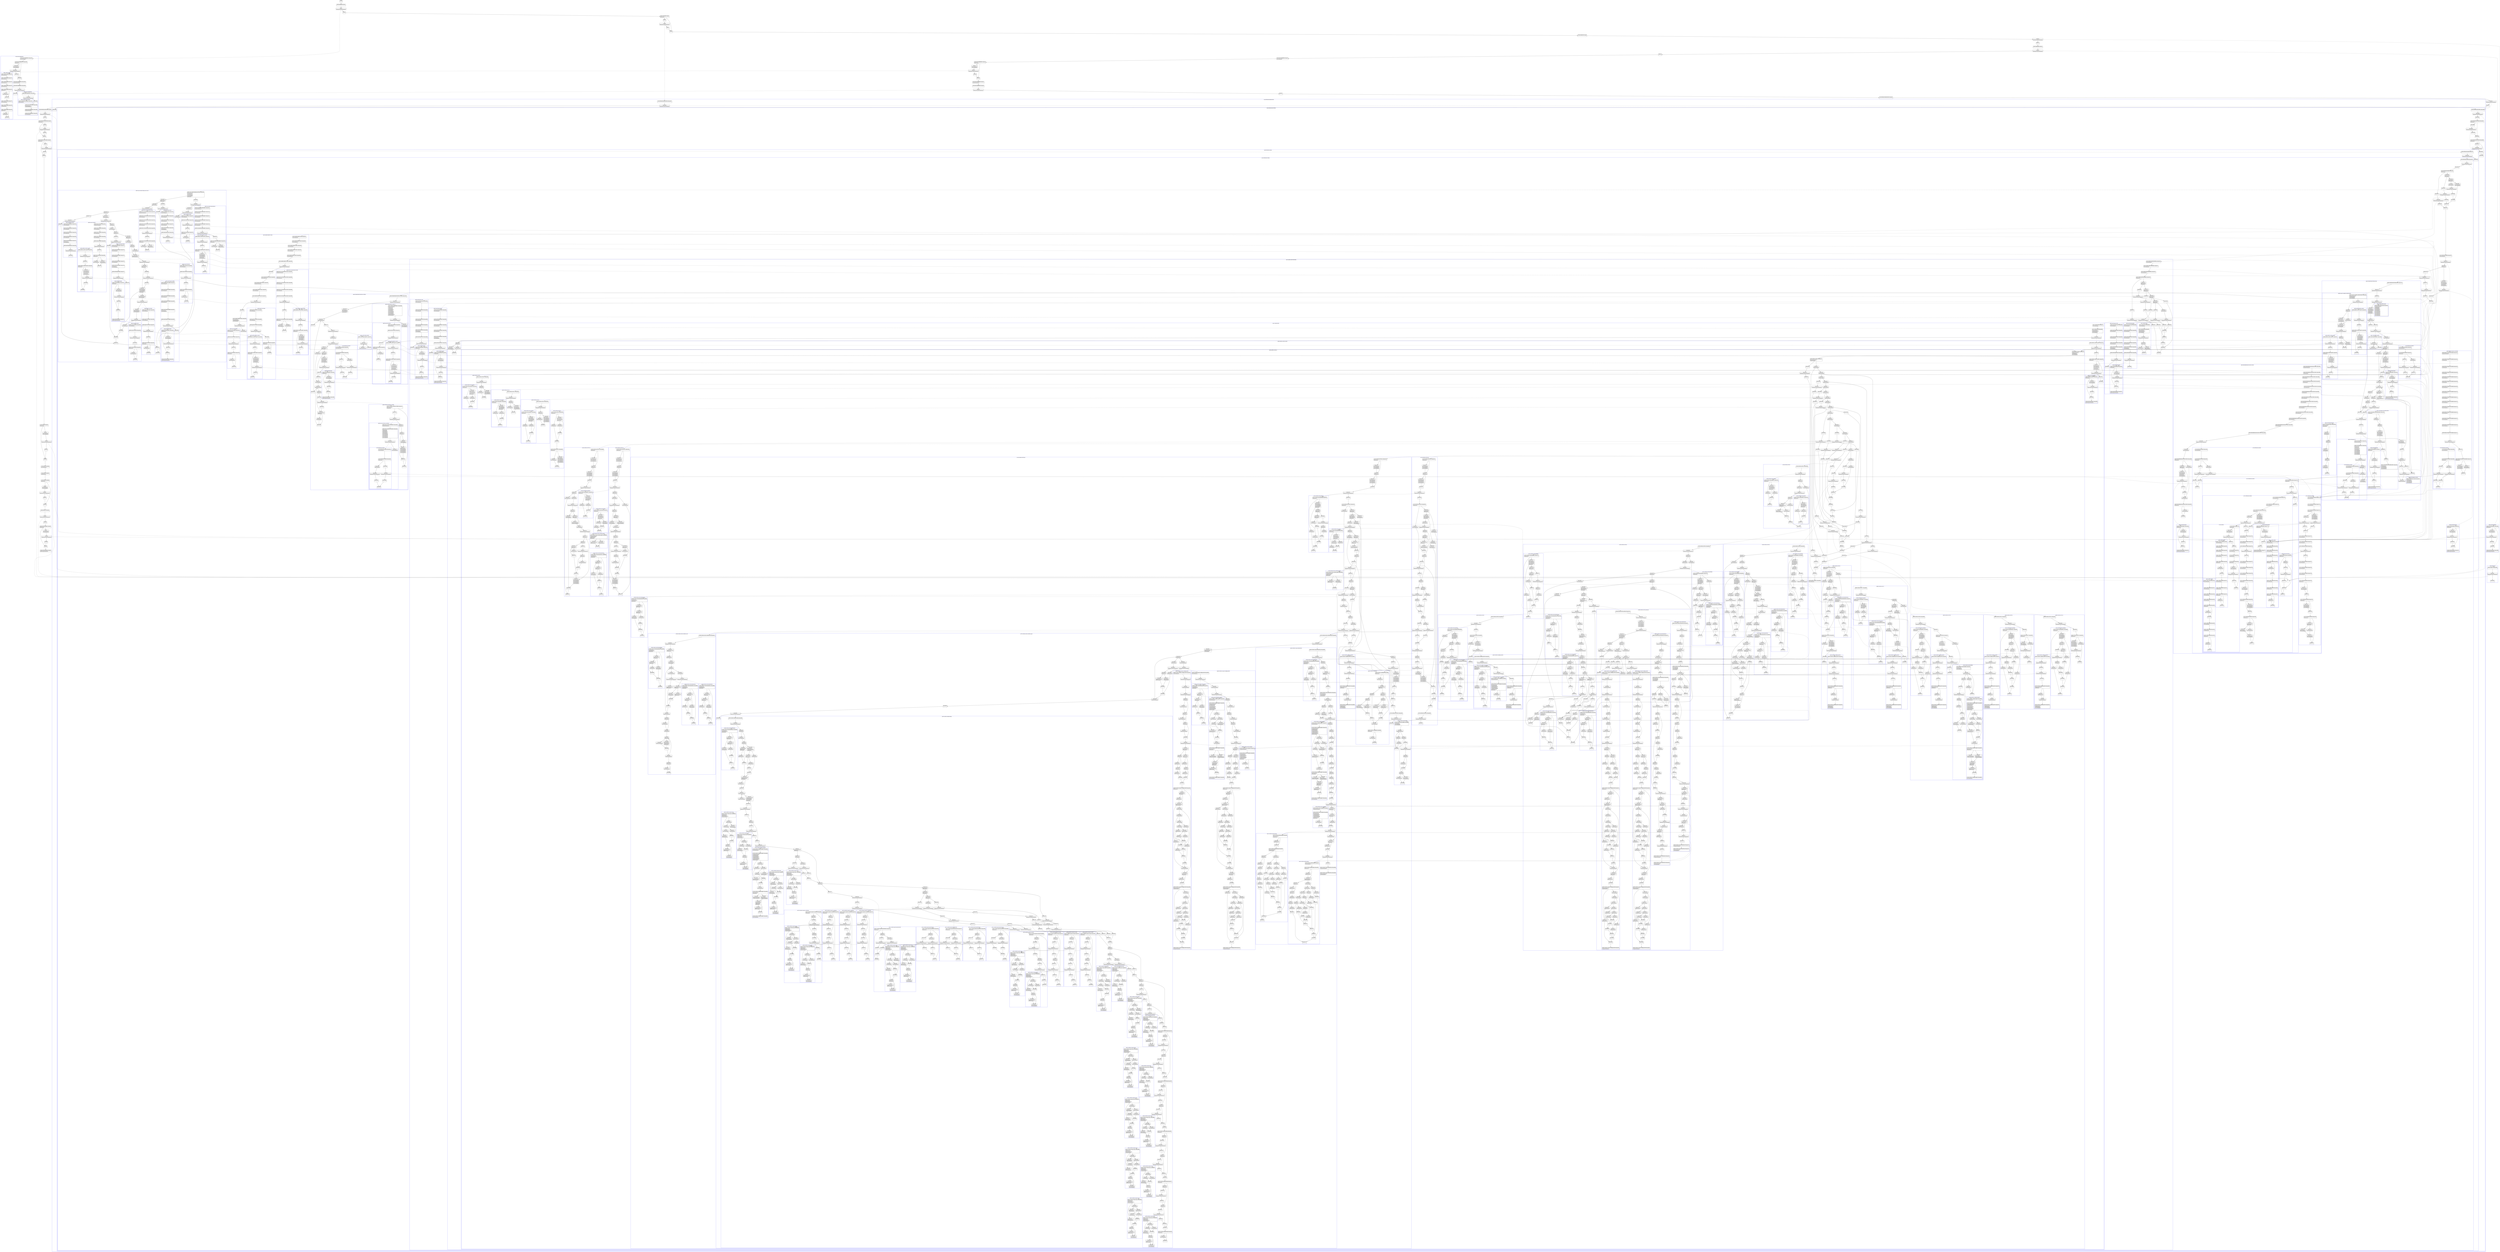 digraph Cfg {
compound=true;
node [
shape = "record"
]

edge [
arrowtail = "empty"
]
Block0 [
label = "{START|}"
]
Block1 [
label = "{S0000-MAINLINE. Block1|}"
]
Block2 [
label = "{Block2|PerformProcedureStatement\l}"
]
subgraph cluster_1{
color = blue;
label = "S0500-HOUSEKEEPING";
Block1847 [
label = "{S0500-HOUSEKEEPING. Block1847|MoveStatement\l}"
]
Block1848 [
label = "{S0500-HOUSEKEEPING. Block1848|IfStatement\l}"
]
Block1849 [
label = "{Block1849|MoveStatement\lMoveStatement\l}"
]
Block1850 [
label = "{Block1850|PerformProcedureStatement\l}"
]
subgraph cluster_5{
color = blue;
label = "AA001-APPEL-PERF";
Block1870 [
label = "{AA001-APPEL-PERF. Block1870|MoveStatement\l}"
]
Block1871 [
label = "{AA001-APPEL-PERF. Block1871|MoveStatement\l}"
]
Block1872 [
label = "{AA001-APPEL-PERF. Block1872|MoveStatement\l}"
]
Block1873 [
label = "{AA001-APPEL-PERF. Block1873|MoveStatement\l}"
]
Block1874 [
label = "{AA001-APPEL-PERF. Block1874|IfStatement\l}"
]
Block1875 [
label = "{Block1875|MoveStatement\l}"
]
Block1876 [
label = "{Block1876|}"
]
Block1877 [
label = "{AA001-APPEL-PERF. Block1877|MoveStatement\l}"
]
Block1878 [
label = "{AA001-APPEL-PERF. Block1878|CallStatement\l}"
]
Block1879 [
label = "{AA001-APPEL-PERF. Block1879|IfStatement\l}"
]
Block1880 [
label = "{Block1880|SetStatement\l}"
]
Block1881 [
label = "{Block1881|}"
]
Block1870 -> Block1871
Block1871 -> Block1872
Block1872 -> Block1873
Block1873 -> Block1874
Block1874 -> Block1875
Block1874 -> Block1876
Block1875 -> Block1876
Block1876 -> Block1877
Block1877 -> Block1878
Block1878 -> Block1879
Block1879 -> Block1880
Block1879 -> Block1881
Block1880 -> Block1881

}
Block1850 -> Block1870 [style=dashed]

Block1851 [
label = "{Block1851|}"
]
Block1852 [
label = "{Block1852|}"
]
Block1853 [
label = "{S0500-HOUSEKEEPING. Block1853|InitializeStatement\l}"
]
Block1854 [
label = "{S0500-HOUSEKEEPING. Block1854|}"
]
Block1855 [
label = "{Block1855|PerformProcedureStatement\l}"
]
subgraph cluster_6{
color = blue;
label = "A0600-HOUSEKEEPING";
Block1882 [
label = "{A0600-HOUSEKEEPING. Block1882|}"
]
Block1883 [
label = "{Block1883|PerformProcedureStatement\l}"
]
subgraph cluster_16{
color = blue;
label = "AA6100-ADRESSE-LINKAGE";
Block1952 [
label = "{AA6100-ADRESSE-LINKAGE. Block1952|ExitStatement\l}"
]

}
Block1883 -> Block1952 [style=dashed]

Block1884 [
label = "{Block1884|}"
]
Block1885 [
label = "{A0600-HOUSEKEEPING. Block1885|MoveStatement\lInitializeStatement\l}"
]
Block1886 [
label = "{A0600-HOUSEKEEPING. Block1886|InitializeStatement\l}"
]
Block1887 [
label = "{A0600-HOUSEKEEPING. Block1887|MoveStatement\l}"
]
Block1882 -> Block1883
Block1883 -> Block1884
Block1884 -> Block1885
Block1885 -> Block1886
Block1886 -> Block1887

}
Block1855 -> Block1882 [style=dashed]

Block1856 [
label = "{Block1856|}"
]
Block1847 -> Block1848
Block1848 -> Block1849
Block1848 -> Block1852
Block1849 -> Block1850
Block1850 -> Block1851
Block1851 -> Block1852
Block1852 -> Block1853
Block1853 -> Block1854
Block1854 -> Block1855
Block1855 -> Block1856

}
Block2 -> Block1847 [style=dashed]

Block3 [
label = "{Block3|}"
]
Block4 [
label = "{S0000-MAINLINE. Block4|IfStatement\l}"
]
Block5 [
label = "{Block5|}"
]
Block6 [
label = "{Block6|PerformProcedureStatement\l}"
]
subgraph cluster_2{
color = blue;
label = "S1000-PROCESS-REQUEST-ID";
Block1857 [
label = "{S1000-PROCESS-REQUEST-ID. Block1857|}"
]
Block1858 [
label = "{Block1858|PerformProcedureStatement\l}"
]
subgraph cluster_7{
color = blue;
label = "S3000-PROCESS-ROUTINE";
Block1888 [
label = "{S3000-PROCESS-ROUTINE. Block1888|}"
]
Block1889 [
label = "{Block1889|PerformProcedureStatement\l}"
]
subgraph cluster_8{
color = blue;
}
Block1889 -> "" [style=dashed]

Block1890 [
label = "{Block1890|}"
]
Block1891 [
label = "{S3000-PROCESS-ROUTINE. Block1891|IfStatement\l}"
]
Block1892 [
label = "{Block1892|}"
]
Block1893 [
label = "{Block1893|PerformProcedureStatement\l}"
]
subgraph cluster_9{
color = blue;
}
Block1893 -> "" [style=dashed]

Block1894 [
label = "{Block1894|}"
]
Block1895 [
label = "{Block1895|}"
]
Block1896 [
label = "{S3000-PROCESS-ROUTINE. Block1896|IfStatement\l}"
]
Block1897 [
label = "{Block1897|}"
]
Block1898 [
label = "{Block1898|PerformProcedureStatement\l}"
]
subgraph cluster_10{
color = blue;
label = "A5000-PROCESS-DATA";
Block1901 [
label = "{A5000-PROCESS-DATA. Block1901|}"
]
Block1902 [
label = "{Block1902|PerformProcedureStatement\l}"
]
subgraph cluster_17{
color = blue;
label = "A5100-PROCESS-PFIXE";
Block1953 [
label = "{A5100-PROCESS-PFIXE. Block1953|}"
]
Block1954 [
label = "{Block1954|PerformProcedureStatement\l}"
]
subgraph cluster_18{
color = blue;
label = "A6000-RECHERCHE-MOIS-EN-COURS";
Block1984 [
label = "{A6000-RECHERCHE-MOIS-EN-COURS. Block1984|InitializeStatement\l}"
]
Block1985 [
label = "{A6000-RECHERCHE-MOIS-EN-COURS. Block1985|SetStatement\l}"
]
Block1986 [
label = "{A6000-RECHERCHE-MOIS-EN-COURS. Block1986|SetStatement\l}"
]
Block1987 [
label = "{A6000-RECHERCHE-MOIS-EN-COURS. Block1987|SetStatement\l}"
]
Block1988 [
label = "{A6000-RECHERCHE-MOIS-EN-COURS. Block1988|MoveStatement\l}"
]
Block1989 [
label = "{A6000-RECHERCHE-MOIS-EN-COURS. Block1989|SetStatement\l}"
]
Block1990 [
label = "{A6000-RECHERCHE-MOIS-EN-COURS. Block1990|MoveStatement\l}"
]
Block1991 [
label = "{A6000-RECHERCHE-MOIS-EN-COURS. Block1991|MoveStatement\l}"
]
Block1992 [
label = "{A6000-RECHERCHE-MOIS-EN-COURS. Block1992|MoveStatement\l}"
]
Block1993 [
label = "{A6000-RECHERCHE-MOIS-EN-COURS. Block1993|MoveStatement\l}"
]
Block1994 [
label = "{A6000-RECHERCHE-MOIS-EN-COURS. Block1994|MoveStatement\l}"
]
Block1995 [
label = "{A6000-RECHERCHE-MOIS-EN-COURS. Block1995|MoveStatement\l}"
]
Block1996 [
label = "{A6000-RECHERCHE-MOIS-EN-COURS. Block1996|}"
]
Block1997 [
label = "{Block1997|PerformProcedureStatement\l}"
]
subgraph cluster_26{
color = blue;
label = "A7200-PROCESS-IOMOD";
Block2199 [
label = "{A7200-PROCESS-IOMOD. Block2199|MoveStatement\l}"
]
Block2200 [
label = "{A7200-PROCESS-IOMOD. Block2200|IfStatement\l}"
]
Block2201 [
label = "{Block2201|}"
]
Block2202 [
label = "{Block2202|PerformProcedureStatement\l}"
]
subgraph cluster_83{
color = blue;
label = "A7202-PROCESS-IOMOD";
Block2707 [
label = "{A7202-PROCESS-IOMOD. Block2707|IfStatement\l}"
]
Block2708 [
label = "{Block2708|}"
]
Block2709 [
label = "{Block2709|PerformProcedureStatement\l}"
]
subgraph cluster_85{
color = blue;
label = "A7201-PROCESS-IOMOD";
Block2742 [
label = "{A7201-PROCESS-IOMOD. Block2742|MoveStatement\l}"
]
Block2743 [
label = "{A7201-PROCESS-IOMOD. Block2743|MoveStatement\l}"
]
Block2744 [
label = "{A7201-PROCESS-IOMOD. Block2744|IfStatement\l}"
]
Block2745 [
label = "{Block2745|SetStatement\lMoveStatement\lMoveStatement\lMoveStatement\lMoveStatement\lMoveStatement\l}"
]
Block2746 [
label = "{Block2746|PerformProcedureStatement\l}"
]
subgraph cluster_86{
color = blue;
label = "S9800-EXIT-PROGRAM";
Block2772 [
label = "{S9800-EXIT-PROGRAM. Block2772|IfStatement\l}"
]
Block2773 [
label = "{Block2773|MoveStatement\lMoveStatement\l}"
]
Block2774 [
label = "{Block2774|PerformProcedureStatement\l}"
]
subgraph cluster_14{
color = blue;
label = "AA001-APPEL-PERF";
Block1928 [
label = "{AA001-APPEL-PERF. Block1928|MoveStatement\l}"
]
Block1929 [
label = "{AA001-APPEL-PERF. Block1929|MoveStatement\l}"
]
Block1930 [
label = "{AA001-APPEL-PERF. Block1930|MoveStatement\l}"
]
Block1931 [
label = "{AA001-APPEL-PERF. Block1931|MoveStatement\l}"
]
Block1932 [
label = "{AA001-APPEL-PERF. Block1932|IfStatement\l}"
]
Block1933 [
label = "{Block1933|MoveStatement\l}"
]
Block1934 [
label = "{Block1934|}"
]
Block1935 [
label = "{AA001-APPEL-PERF. Block1935|MoveStatement\l}"
]
Block1936 [
label = "{AA001-APPEL-PERF. Block1936|CallStatement\l}"
]
Block1937 [
label = "{AA001-APPEL-PERF. Block1937|IfStatement\l}"
]
Block1938 [
label = "{Block1938|SetStatement\l}"
]
Block1939 [
label = "{Block1939|}"
]
Block1928 -> Block1929
Block1929 -> Block1930
Block1930 -> Block1931
Block1931 -> Block1932
Block1932 -> Block1933
Block1932 -> Block1934
Block1933 -> Block1934
Block1934 -> Block1935
Block1935 -> Block1936
Block1936 -> Block1937
Block1937 -> Block1938
Block1937 -> Block1939
Block1938 -> Block1939

}
Block2774 -> Block1928 [style=dashed]

Block2775 [
label = "{Block2775|}"
]
Block2776 [
label = "{Block2776|}"
]
Block2777 [
label = "{S9800-EXIT-PROGRAM. Block2777|ExitProgramStatement\l}"
]
Block2772 -> Block2773
Block2772 -> Block2776
Block2773 -> Block2774
Block2774 -> Block2775
Block2775 -> Block2776
Block2776 -> Block2777

}
Block2746 -> Block2772 [style=dashed]

Block2747 [
label = "{Block2747|}"
]
Block2751 [
label = "{Block2751|}"
]
Block2752 [
label = "{A7201-PROCESS-IOMOD. Block2752|MoveStatement\l}"
]
Block2753 [
label = "{A7201-PROCESS-IOMOD. Block2753|MoveStatement\l}"
]
Block2754 [
label = "{A7201-PROCESS-IOMOD. Block2754|}"
]
Block2755 [
label = "{Block2755|PerformProcedureStatement\l}"
]
subgraph cluster_88{
color = blue;
label = "CGBCALAK-SYSPUNCH";
Block2791 [
label = "{CGBCALAK-SYSPUNCH. Block2791|IfStatement\l}"
]
Block2792 [
label = "{Block2792|IfStatement\l}"
]
Block2793 [
label = "{Block2793|}"
]
Block2794 [
label = "{Block2794|PerformProcedureStatement\l}"
]
subgraph cluster_107{
color = blue;
}
Block2794 -> "" [style=dashed]

Block2795 [
label = "{Block2795|}"
]
Block2796 [
label = "{Block2796|}"
]
Block2797 [
label = "{Block2797|}"
]
Block2791 -> Block2792
Block2791 -> Block2797
Block2792 -> Block2793
Block2792 -> Block2796
Block2793 -> Block2794
Block2794 -> Block2795
Block2795 -> Block2796
Block2796 -> Block2797

}
Block2755 -> Block2791 [style=dashed]

Block2756 [
label = "{Block2756|}"
]
Block2757 [
label = "{A7201-PROCESS-IOMOD. Block2757|MoveStatement\l}"
]
Block2758 [
label = "{A7201-PROCESS-IOMOD. Block2758|MoveStatement\l}"
]
Block2759 [
label = "{A7201-PROCESS-IOMOD. Block2759|MoveStatement\l}"
]
Block2760 [
label = "{A7201-PROCESS-IOMOD. Block2760|IfStatement\l}"
]
Block2761 [
label = "{Block2761|MoveStatement\lMoveStatement\l}"
]
Block2762 [
label = "{Block2762|}"
]
Block2763 [
label = "{A7201-PROCESS-IOMOD. Block2763|IfStatement\l}"
]
Block2764 [
label = "{Block2764|MoveStatement\lMoveStatement\lMoveStatement\lMoveStatement\l}"
]
Block2765 [
label = "{Block2765|}"
]
Block2766 [
label = "{A7201-PROCESS-IOMOD. Block2766|IfStatement\l}"
]
Block2767 [
label = "{Block2767|MoveStatement\lIfStatement\l}"
]
Block2768 [
label = "{Block2768|MoveStatement\l}"
]
Block2770 [
label = "{Block2770|MoveStatement\lMoveStatement\l}"
]
Block2771 [
label = "{Block2771|}"
]
Block2769 [
label = "{Block2769|ElseCondition\lMoveStatement\l}"
]
Block2748 [
label = "{Block2748|ElseCondition\l}"
]
Block2749 [
label = "{Block2749|PerformProcedureStatement\l}"
]
subgraph cluster_87{
color = blue;
label = "S7200-LINK-IG";
Block2779 [
label = "{S7200-LINK-IG. Block2779|IfStatement\l}"
]
Block2780 [
label = "{Block2780|MoveStatement\lMoveStatement\l}"
]
Block2781 [
label = "{Block2781|PerformProcedureStatement\l}"
]
subgraph cluster_11{
color = blue;
label = "AA001-APPEL-PERF";
Block1904 [
label = "{AA001-APPEL-PERF. Block1904|MoveStatement\l}"
]
Block1905 [
label = "{AA001-APPEL-PERF. Block1905|MoveStatement\l}"
]
Block1906 [
label = "{AA001-APPEL-PERF. Block1906|MoveStatement\l}"
]
Block1907 [
label = "{AA001-APPEL-PERF. Block1907|MoveStatement\l}"
]
Block1908 [
label = "{AA001-APPEL-PERF. Block1908|IfStatement\l}"
]
Block1909 [
label = "{Block1909|MoveStatement\l}"
]
Block1910 [
label = "{Block1910|}"
]
Block1911 [
label = "{AA001-APPEL-PERF. Block1911|MoveStatement\l}"
]
Block1912 [
label = "{AA001-APPEL-PERF. Block1912|CallStatement\l}"
]
Block1913 [
label = "{AA001-APPEL-PERF. Block1913|IfStatement\l}"
]
Block1914 [
label = "{Block1914|SetStatement\l}"
]
Block1915 [
label = "{Block1915|}"
]
Block1904 -> Block1905
Block1905 -> Block1906
Block1906 -> Block1907
Block1907 -> Block1908
Block1908 -> Block1909
Block1908 -> Block1910
Block1909 -> Block1910
Block1910 -> Block1911
Block1911 -> Block1912
Block1912 -> Block1913
Block1913 -> Block1914
Block1913 -> Block1915
Block1914 -> Block1915

}
Block2781 -> Block1904 [style=dashed]

Block2782 [
label = "{Block2782|}"
]
Block2783 [
label = "{Block2783|}"
]
Block2784 [
label = "{S7200-LINK-IG. Block2784|MoveStatement\l}"
]
Block2785 [
label = "{S7200-LINK-IG. Block2785|CallStatement\l}"
]
Block2786 [
label = "{S7200-LINK-IG. Block2786|IfStatement\l}"
]
Block2787 [
label = "{Block2787|MoveStatement\lMoveStatement\l}"
]
Block2788 [
label = "{Block2788|PerformProcedureStatement\l}"
]
subgraph cluster_12{
color = blue;
label = "AA001-APPEL-PERF";
Block1916 [
label = "{AA001-APPEL-PERF. Block1916|MoveStatement\l}"
]
Block1917 [
label = "{AA001-APPEL-PERF. Block1917|MoveStatement\l}"
]
Block1918 [
label = "{AA001-APPEL-PERF. Block1918|MoveStatement\l}"
]
Block1919 [
label = "{AA001-APPEL-PERF. Block1919|MoveStatement\l}"
]
Block1920 [
label = "{AA001-APPEL-PERF. Block1920|IfStatement\l}"
]
Block1921 [
label = "{Block1921|MoveStatement\l}"
]
Block1922 [
label = "{Block1922|}"
]
Block1923 [
label = "{AA001-APPEL-PERF. Block1923|MoveStatement\l}"
]
Block1924 [
label = "{AA001-APPEL-PERF. Block1924|CallStatement\l}"
]
Block1925 [
label = "{AA001-APPEL-PERF. Block1925|IfStatement\l}"
]
Block1926 [
label = "{Block1926|SetStatement\l}"
]
Block1927 [
label = "{Block1927|}"
]
Block1916 -> Block1917
Block1917 -> Block1918
Block1918 -> Block1919
Block1919 -> Block1920
Block1920 -> Block1921
Block1920 -> Block1922
Block1921 -> Block1922
Block1922 -> Block1923
Block1923 -> Block1924
Block1924 -> Block1925
Block1925 -> Block1926
Block1925 -> Block1927
Block1926 -> Block1927

}
Block2788 -> Block1916 [style=dashed]

Block2789 [
label = "{Block2789|}"
]
Block2790 [
label = "{Block2790|}"
]
Block2779 -> Block2780
Block2779 -> Block2783
Block2780 -> Block2781
Block2781 -> Block2782
Block2782 -> Block2783
Block2783 -> Block2784
Block2784 -> Block2785
Block2785 -> Block2786
Block2786 -> Block2787
Block2786 -> Block2790
Block2787 -> Block2788
Block2788 -> Block2789
Block2789 -> Block2790

}
Block2749 -> Block2779 [style=dashed]

Block2750 [
label = "{Block2750|}"
]
Block2742 -> Block2743
Block2743 -> Block2744
Block2744 -> Block2745
Block2744 -> Block2748
Block2745 -> Block2746
Block2746 -> Block2747
Block2747 -> Block2751
Block2751 -> Block2752
Block2752 -> Block2753
Block2753 -> Block2754
Block2754 -> Block2755
Block2755 -> Block2756
Block2756 -> Block2757
Block2757 -> Block2758
Block2758 -> Block2759
Block2759 -> Block2760
Block2760 -> Block2761
Block2760 -> Block2762
Block2761 -> Block2762
Block2762 -> Block2763
Block2763 -> Block2764
Block2763 -> Block2765
Block2764 -> Block2765
Block2765 -> Block2766
Block2766 -> Block2767
Block2766 -> Block2771
Block2767 -> Block2768
Block2767 -> Block2769
Block2768 -> Block2770
Block2770 -> Block2771
Block2769 -> Block2770
Block2748 -> Block2749
Block2749 -> Block2750
Block2750 -> Block2751

}
Block2709 -> Block2742 [style=dashed]

Block2710 [
label = "{Block2710|}"
]
Block2711 [
label = "{Block2711|}"
]
Block2707 -> Block2708
Block2707 -> Block2711
Block2708 -> Block2709
Block2709 -> Block2710
Block2710 -> Block2711

}
Block2202 -> Block2707 [style=dashed]

Block2203 [
label = "{Block2203|}"
]
Block2207 [
label = "{Block2207|}"
]
Block2204 [
label = "{Block2204|ElseCondition\l}"
]
Block2205 [
label = "{Block2205|PerformProcedureStatement\l}"
]
subgraph cluster_84{
color = blue;
label = "A7201-PROCESS-IOMOD";
Block2712 [
label = "{A7201-PROCESS-IOMOD. Block2712|MoveStatement\l}"
]
Block2713 [
label = "{A7201-PROCESS-IOMOD. Block2713|MoveStatement\l}"
]
Block2714 [
label = "{A7201-PROCESS-IOMOD. Block2714|IfStatement\l}"
]
Block2715 [
label = "{Block2715|SetStatement\lMoveStatement\lMoveStatement\lMoveStatement\lMoveStatement\lMoveStatement\l}"
]
Block2716 [
label = "{Block2716|PerformProcedureStatement\l}"
]
Block2716 -> Block2772 [style=dashed]

Block2717 [
label = "{Block2717|}"
]
Block2721 [
label = "{Block2721|}"
]
Block2722 [
label = "{A7201-PROCESS-IOMOD. Block2722|MoveStatement\l}"
]
Block2723 [
label = "{A7201-PROCESS-IOMOD. Block2723|MoveStatement\l}"
]
Block2724 [
label = "{A7201-PROCESS-IOMOD. Block2724|}"
]
Block2725 [
label = "{Block2725|PerformProcedureStatement\l}"
]
Block2725 -> Block2791 [style=dashed]

Block2726 [
label = "{Block2726|}"
]
Block2727 [
label = "{A7201-PROCESS-IOMOD. Block2727|MoveStatement\l}"
]
Block2728 [
label = "{A7201-PROCESS-IOMOD. Block2728|MoveStatement\l}"
]
Block2729 [
label = "{A7201-PROCESS-IOMOD. Block2729|MoveStatement\l}"
]
Block2730 [
label = "{A7201-PROCESS-IOMOD. Block2730|IfStatement\l}"
]
Block2731 [
label = "{Block2731|MoveStatement\lMoveStatement\l}"
]
Block2732 [
label = "{Block2732|}"
]
Block2733 [
label = "{A7201-PROCESS-IOMOD. Block2733|IfStatement\l}"
]
Block2734 [
label = "{Block2734|MoveStatement\lMoveStatement\lMoveStatement\lMoveStatement\l}"
]
Block2735 [
label = "{Block2735|}"
]
Block2736 [
label = "{A7201-PROCESS-IOMOD. Block2736|IfStatement\l}"
]
Block2737 [
label = "{Block2737|MoveStatement\lIfStatement\l}"
]
Block2738 [
label = "{Block2738|MoveStatement\l}"
]
Block2740 [
label = "{Block2740|MoveStatement\lMoveStatement\l}"
]
Block2741 [
label = "{Block2741|}"
]
Block2739 [
label = "{Block2739|ElseCondition\lMoveStatement\l}"
]
Block2718 [
label = "{Block2718|ElseCondition\l}"
]
Block2719 [
label = "{Block2719|PerformProcedureStatement\l}"
]
Block2719 -> Block2779 [style=dashed]

Block2720 [
label = "{Block2720|}"
]
Block2712 -> Block2713
Block2713 -> Block2714
Block2714 -> Block2715
Block2714 -> Block2718
Block2715 -> Block2716
Block2716 -> Block2717
Block2717 -> Block2721
Block2721 -> Block2722
Block2722 -> Block2723
Block2723 -> Block2724
Block2724 -> Block2725
Block2725 -> Block2726
Block2726 -> Block2727
Block2727 -> Block2728
Block2728 -> Block2729
Block2729 -> Block2730
Block2730 -> Block2731
Block2730 -> Block2732
Block2731 -> Block2732
Block2732 -> Block2733
Block2733 -> Block2734
Block2733 -> Block2735
Block2734 -> Block2735
Block2735 -> Block2736
Block2736 -> Block2737
Block2736 -> Block2741
Block2737 -> Block2738
Block2737 -> Block2739
Block2738 -> Block2740
Block2740 -> Block2741
Block2739 -> Block2740
Block2718 -> Block2719
Block2719 -> Block2720
Block2720 -> Block2721

}
Block2205 -> Block2712 [style=dashed]

Block2206 [
label = "{Block2206|}"
]
Block2199 -> Block2200
Block2200 -> Block2201
Block2200 -> Block2204
Block2201 -> Block2202
Block2202 -> Block2203
Block2203 -> Block2207
Block2204 -> Block2205
Block2205 -> Block2206
Block2206 -> Block2207

}
Block1997 -> Block2199 [style=dashed]

Block1998 [
label = "{Block1998|MoveStatement\l}"
]
Block1999 [
label = "{A6000-RECHERCHE-MOIS-EN-COURS. Block1999|IfStatement\l}"
]
Block2000 [
label = "{Block2000|MoveStatement\l}"
]
Block2006 [
label = "{Block2006|MoveStatement\l}"
]
Block2007 [
label = "{A6000-RECHERCHE-MOIS-EN-COURS. Block2007|IfStatement\l}"
]
Block2008 [
label = "{Block2008|MoveStatement\l}"
]
Block2009 [
label = "{Block2009|}"
]
Block2001 [
label = "{Block2001|ElseCondition\lIfStatement\l}"
]
Block2002 [
label = "{Block2002|MoveStatement\lMoveStatement\lMoveStatement\lSetStatement\lMoveStatement\lMoveStatement\l}"
]
Block2003 [
label = "{Block2003|PerformProcedureStatement\l}"
]
subgraph cluster_27{
color = blue;
label = "S9800-EXIT-PROGRAM";
Block2208 [
label = "{S9800-EXIT-PROGRAM. Block2208|IfStatement\l}"
]
Block2209 [
label = "{Block2209|MoveStatement\lMoveStatement\l}"
]
Block2210 [
label = "{Block2210|PerformProcedureStatement\l}"
]
Block2210 -> Block1928 [style=dashed]

Block2211 [
label = "{Block2211|}"
]
Block2212 [
label = "{Block2212|}"
]
Block2213 [
label = "{S9800-EXIT-PROGRAM. Block2213|ExitProgramStatement\l}"
]
Block2208 -> Block2209
Block2208 -> Block2212
Block2209 -> Block2210
Block2210 -> Block2211
Block2211 -> Block2212
Block2212 -> Block2213

}
Block2003 -> Block2208 [style=dashed]

Block2004 [
label = "{Block2004|}"
]
Block2005 [
label = "{Block2005|}"
]
Block1984 -> Block1985
Block1985 -> Block1986
Block1986 -> Block1987
Block1987 -> Block1988
Block1988 -> Block1989
Block1989 -> Block1990
Block1990 -> Block1991
Block1991 -> Block1992
Block1992 -> Block1993
Block1993 -> Block1994
Block1994 -> Block1995
Block1995 -> Block1996
Block1996 -> Block1997
Block1997 -> Block1998
Block1998 -> Block1999
Block1999 -> Block2000
Block1999 -> Block2001
Block2000 -> Block2006
Block2006 -> Block2007
Block2007 -> Block2008
Block2007 -> Block2009
Block2008 -> Block2009
Block2001 -> Block2002
Block2001 -> Block2005
Block2002 -> Block2003
Block2003 -> Block2004
Block2004 -> Block2005
Block2005 -> Block2006

}
Block1954 -> Block1984 [style=dashed]

Block1955 [
label = "{Block1955|}"
]
Block1956 [
label = "{A5100-PROCESS-PFIXE. Block1956|IfStatement\l}"
]
Block1957 [
label = "{Block1957|}"
]
Block1958 [
label = "{Block1958|PerformProcedureStatement\l}"
]
subgraph cluster_19{
color = blue;
label = "A6100-DATES-DRT-POTENTIEL";
Block2010 [
label = "{A6100-DATES-DRT-POTENTIEL. Block2010|MoveStatement\l}"
]
Block2011 [
label = "{A6100-DATES-DRT-POTENTIEL. Block2011|MoveStatement\l}"
]
Block2012 [
label = "{A6100-DATES-DRT-POTENTIEL. Block2012|MoveStatement\l}"
]
Block2013 [
label = "{A6100-DATES-DRT-POTENTIEL. Block2013|IfStatement\l}"
]
Block2014 [
label = "{Block2014|}"
]
Block2015 [
label = "{Block2015|PerformProcedureStatement\l}"
]
subgraph cluster_73{
color = blue;
label = "A6110-CHGT-DT-DP";
Block2627 [
label = "{A6110-CHGT-DT-DP. Block2627|MoveStatement\l}"
]
Block2628 [
label = "{A6110-CHGT-DT-DP. Block2628|MoveStatement\lInitializeStatement\lMoveStatement\lMoveStatement\l}"
]
Block2629 [
label = "{Block2629|PerformProcedureStatement\l}"
]
subgraph cluster_79{
color = blue;
label = "A6000-APPEL-CMM010-APPL";
Block2673 [
label = "{A6000-APPEL-CMM010-APPL. Block2673|}"
]
Block2674 [
label = "{Block2674|PerformProcedureStatement\l}"
]
subgraph cluster_69{
color = blue;
label = "A5000-APPEL-CMM010";
Block2516 [
label = "{A5000-APPEL-CMM010. Block2516|InitializeStatement\lSetStatement\lMoveStatement\lMoveStatement\l}"
]
Block2517 [
label = "{A5000-APPEL-CMM010. Block2517|EvaluateStatement\lWhenCondition\l}"
]
Block2518 [
label = "{Block2518|}"
]
Block2519 [
label = "{Block2519|PerformProcedureStatement\l}"
]
subgraph cluster_111{
color = blue;
label = "A6000-CMM010-FCT01";
Block2994 [
label = "{A6000-CMM010-FCT01. Block2994|}"
]
Block2995 [
label = "{Block2995|PerformProcedureStatement\l}"
]
subgraph cluster_128{
color = blue;
label = "A7900-CMM010-VAL-AAMM1";
Block3378 [
label = "{A7900-CMM010-VAL-AAMM1. Block3378|IfStatement\l}"
]
Block3379 [
label = "{Block3379|SetStatement\l}"
]
Block3383 [
label = "{Block3383|}"
]
Block3380 [
label = "{Block3380|ElseCondition\lMoveStatement\lMoveStatement\lMoveStatement\lIfStatement\l}"
]
Block3381 [
label = "{Block3381|SetStatement\l}"
]
Block3382 [
label = "{Block3382|}"
]
Block3378 -> Block3379
Block3378 -> Block3380
Block3379 -> Block3383
Block3380 -> Block3381
Block3380 -> Block3382
Block3381 -> Block3382
Block3382 -> Block3383

}
Block2995 -> Block3378 [style=dashed]

Block2996 [
label = "{Block2996|IfStatement\l}"
]
Block2997 [
label = "{Block2997|MoveStatement\l}"
]
Block2999 [
label = "{Block2999|}"
]
Block2998 [
label = "{Block2998|ElseCondition\lMoveStatement\lMoveStatement\lMoveStatement\l}"
]
Block2994 -> Block2995
Block2995 -> Block2996
Block2996 -> Block2997
Block2996 -> Block2998
Block2997 -> Block2999
Block2998 -> Block2999

}
Block2519 -> Block2994 [style=dashed]

Block2520 [
label = "{Block2520|}"
]
Block2602 [
label = "{Block2602|}"
]
Block2603 [
label = "{A5000-APPEL-CMM010. Block2603|MoveStatement\l}"
]
Block2521 [
label = "{Block2521|WhenCondition\l}"
]
Block2522 [
label = "{Block2522|}"
]
Block2523 [
label = "{Block2523|PerformProcedureStatement\l}"
]
subgraph cluster_112{
color = blue;
label = "A6100-CMM010-FCT02";
Block3000 [
label = "{A6100-CMM010-FCT02. Block3000|}"
]
Block3001 [
label = "{Block3001|PerformProcedureStatement\l}"
]
subgraph cluster_129{
color = blue;
label = "A7910-CMM010-VAL-AAMMJJ1";
Block3384 [
label = "{A7910-CMM010-VAL-AAMMJJ1. Block3384|IfStatement\l}"
]
Block3385 [
label = "{Block3385|SetStatement\l}"
]
Block3399 [
label = "{Block3399|}"
]
Block3386 [
label = "{Block3386|ElseCondition\lMoveStatement\lMoveStatement\lMoveStatement\lMoveStatement\lIfStatement\l}"
]
Block3387 [
label = "{Block3387|SetStatement\l}"
]
Block3398 [
label = "{Block3398|}"
]
Block3388 [
label = "{Block3388|ElseCondition\lIfStatement\l}"
]
Block3389 [
label = "{Block3389|}"
]
Block3390 [
label = "{Block3390|PerformProcedureStatement\l}"
]
subgraph cluster_171{
color = blue;
label = "A7890-CMM010-FEV-BISSEXTILE";
Block3848 [
label = "{A7890-CMM010-FEV-BISSEXTILE. Block3848|SetStatement\lDivideStatement\lIfStatement\l}"
]
Block3849 [
label = "{Block3849|DivideStatement\lIfStatement\l}"
]
Block3850 [
label = "{Block3850|DivideStatement\lIfStatement\l}"
]
Block3851 [
label = "{Block3851|SetStatement\l}"
]
Block3852 [
label = "{Block3852|}"
]
Block3854 [
label = "{Block3854|}"
]
Block3855 [
label = "{Block3855|}"
]
Block3853 [
label = "{Block3853|ElseCondition\lSetStatement\l}"
]
Block3848 -> Block3849
Block3848 -> Block3855
Block3849 -> Block3850
Block3849 -> Block3853
Block3850 -> Block3851
Block3850 -> Block3852
Block3851 -> Block3852
Block3852 -> Block3854
Block3854 -> Block3855
Block3853 -> Block3854

}
Block3390 -> Block3848 [style=dashed]

Block3391 [
label = "{Block3391|IfStatement\l}"
]
Block3392 [
label = "{Block3392|SetStatement\l}"
]
Block3393 [
label = "{Block3393|}"
]
Block3397 [
label = "{Block3397|}"
]
Block3394 [
label = "{Block3394|ElseCondition\lIfStatement\l}"
]
Block3395 [
label = "{Block3395|SetStatement\l}"
]
Block3396 [
label = "{Block3396|}"
]
Block3384 -> Block3385
Block3384 -> Block3386
Block3385 -> Block3399
Block3386 -> Block3387
Block3386 -> Block3388
Block3387 -> Block3398
Block3398 -> Block3399
Block3388 -> Block3389
Block3388 -> Block3394
Block3389 -> Block3390
Block3390 -> Block3391
Block3391 -> Block3392
Block3391 -> Block3393
Block3392 -> Block3393
Block3393 -> Block3397
Block3397 -> Block3398
Block3394 -> Block3395
Block3394 -> Block3396
Block3395 -> Block3396
Block3396 -> Block3397

}
Block3001 -> Block3384 [style=dashed]

Block3002 [
label = "{Block3002|}"
]
Block3003 [
label = "{A6100-CMM010-FCT02. Block3003|IfStatement\l}"
]
Block3004 [
label = "{Block3004|MoveStatement\l}"
]
Block3008 [
label = "{Block3008|}"
]
Block3005 [
label = "{Block3005|ElseCondition\lMoveStatement\lMoveStatement\lMoveStatement\l}"
]
Block3006 [
label = "{Block3006|PerformProcedureStatement\l}"
]
subgraph cluster_130{
color = blue;
label = "A8100-CMM010-LIBELLE-JOUR";
Block3400 [
label = "{A8100-CMM010-LIBELLE-JOUR. Block3400|}"
]
Block3401 [
label = "{Block3401|PerformProcedureStatement\l}"
]
subgraph cluster_185{
color = blue;
label = "A7890-CMM010-FEV-BISSEXTILE";
Block4457 [
label = "{A7890-CMM010-FEV-BISSEXTILE. Block4457|SetStatement\lDivideStatement\lIfStatement\l}"
]
Block4458 [
label = "{Block4458|DivideStatement\lIfStatement\l}"
]
Block4459 [
label = "{Block4459|DivideStatement\lIfStatement\l}"
]
Block4460 [
label = "{Block4460|SetStatement\l}"
]
Block4461 [
label = "{Block4461|}"
]
Block4463 [
label = "{Block4463|}"
]
Block4464 [
label = "{Block4464|}"
]
Block4462 [
label = "{Block4462|ElseCondition\lSetStatement\l}"
]
Block4457 -> Block4458
Block4457 -> Block4464
Block4458 -> Block4459
Block4458 -> Block4462
Block4459 -> Block4460
Block4459 -> Block4461
Block4460 -> Block4461
Block4461 -> Block4463
Block4463 -> Block4464
Block4462 -> Block4463

}
Block3401 -> Block4457 [style=dashed]

Block3402 [
label = "{Block3402|}"
]
Block3403 [
label = "{Block3403|PerformProcedureStatement\l}"
]
subgraph cluster_186{
color = blue;
label = "A7945-CMM010-NUM-1ER-JAN";
Block4465 [
label = "{A7945-CMM010-NUM-1ER-JAN. Block4465|ComputeStatement\l}"
]
Block4466 [
label = "{A7945-CMM010-NUM-1ER-JAN. Block4466|DivideStatement\lDivideStatement\lComputeStatement\lDivideStatement\lComputeStatement\lComputeStatement\lDivideStatement\lIfStatement\l}"
]
Block4467 [
label = "{Block4467|MoveStatement\l}"
]
Block4468 [
label = "{Block4468|}"
]
Block4465 -> Block4466
Block4466 -> Block4467
Block4466 -> Block4468
Block4467 -> Block4468

}
Block3403 -> Block4465 [style=dashed]

Block3404 [
label = "{Block3404|}"
]
Block3405 [
label = "{A8100-CMM010-LIBELLE-JOUR. Block3405|ComputeStatement\lIfStatement\l}"
]
Block3406 [
label = "{Block3406|AddStatement\l}"
]
Block3407 [
label = "{Block3407|ComputeStatement\l}"
]
Block3408 [
label = "{A8100-CMM010-LIBELLE-JOUR. Block3408|DivideStatement\lAddStatement\lMoveStatement\lMoveStatement\l}"
]
Block3400 -> Block3401
Block3401 -> Block3402
Block3402 -> Block3403
Block3403 -> Block3404
Block3404 -> Block3405
Block3405 -> Block3406
Block3405 -> Block3407
Block3406 -> Block3407
Block3407 -> Block3408

}
Block3006 -> Block3400 [style=dashed]

Block3007 [
label = "{Block3007|}"
]
Block3000 -> Block3001
Block3001 -> Block3002
Block3002 -> Block3003
Block3003 -> Block3004
Block3003 -> Block3005
Block3004 -> Block3008
Block3005 -> Block3006
Block3006 -> Block3007
Block3007 -> Block3008

}
Block2523 -> Block3000 [style=dashed]

Block2524 [
label = "{Block2524|}"
]
Block2601 [
label = "{Block2601|}"
]
Block2525 [
label = "{Block2525|WhenCondition\l}"
]
Block2526 [
label = "{Block2526|}"
]
Block2527 [
label = "{Block2527|PerformProcedureStatement\l}"
]
subgraph cluster_113{
color = blue;
label = "A6200-CMM010-FCT03";
Block3009 [
label = "{A6200-CMM010-FCT03. Block3009|}"
]
Block3010 [
label = "{Block3010|PerformProcedureStatement\l}"
]
subgraph cluster_131{
color = blue;
label = "A7910-CMM010-VAL-AAMMJJ1";
Block3409 [
label = "{A7910-CMM010-VAL-AAMMJJ1. Block3409|IfStatement\l}"
]
Block3410 [
label = "{Block3410|SetStatement\l}"
]
Block3424 [
label = "{Block3424|}"
]
Block3411 [
label = "{Block3411|ElseCondition\lMoveStatement\lMoveStatement\lMoveStatement\lMoveStatement\lIfStatement\l}"
]
Block3412 [
label = "{Block3412|SetStatement\l}"
]
Block3423 [
label = "{Block3423|}"
]
Block3413 [
label = "{Block3413|ElseCondition\lIfStatement\l}"
]
Block3414 [
label = "{Block3414|}"
]
Block3415 [
label = "{Block3415|PerformProcedureStatement\l}"
]
Block3415 -> Block3848 [style=dashed]

Block3416 [
label = "{Block3416|IfStatement\l}"
]
Block3417 [
label = "{Block3417|SetStatement\l}"
]
Block3418 [
label = "{Block3418|}"
]
Block3422 [
label = "{Block3422|}"
]
Block3419 [
label = "{Block3419|ElseCondition\lIfStatement\l}"
]
Block3420 [
label = "{Block3420|SetStatement\l}"
]
Block3421 [
label = "{Block3421|}"
]
Block3409 -> Block3410
Block3409 -> Block3411
Block3410 -> Block3424
Block3411 -> Block3412
Block3411 -> Block3413
Block3412 -> Block3423
Block3423 -> Block3424
Block3413 -> Block3414
Block3413 -> Block3419
Block3414 -> Block3415
Block3415 -> Block3416
Block3416 -> Block3417
Block3416 -> Block3418
Block3417 -> Block3418
Block3418 -> Block3422
Block3422 -> Block3423
Block3419 -> Block3420
Block3419 -> Block3421
Block3420 -> Block3421
Block3421 -> Block3422

}
Block3010 -> Block3409 [style=dashed]

Block3011 [
label = "{Block3011|}"
]
Block3012 [
label = "{A6200-CMM010-FCT03. Block3012|IfStatement\l}"
]
Block3013 [
label = "{Block3013|MoveStatement\l}"
]
Block3019 [
label = "{Block3019|}"
]
Block3014 [
label = "{Block3014|ElseCondition\lMoveStatement\lMoveStatement\lMoveStatement\l}"
]
Block3015 [
label = "{Block3015|PerformProcedureStatement\l}"
]
subgraph cluster_132{
color = blue;
label = "A8100-CMM010-LIBELLE-JOUR";
Block3425 [
label = "{A8100-CMM010-LIBELLE-JOUR. Block3425|}"
]
Block3426 [
label = "{Block3426|PerformProcedureStatement\l}"
]
Block3426 -> Block4457 [style=dashed]

Block3427 [
label = "{Block3427|}"
]
Block3428 [
label = "{Block3428|PerformProcedureStatement\l}"
]
Block3428 -> Block4465 [style=dashed]

Block3429 [
label = "{Block3429|}"
]
Block3430 [
label = "{A8100-CMM010-LIBELLE-JOUR. Block3430|ComputeStatement\lIfStatement\l}"
]
Block3431 [
label = "{Block3431|AddStatement\l}"
]
Block3432 [
label = "{Block3432|ComputeStatement\l}"
]
Block3433 [
label = "{A8100-CMM010-LIBELLE-JOUR. Block3433|DivideStatement\lAddStatement\lMoveStatement\lMoveStatement\l}"
]
Block3425 -> Block3426
Block3426 -> Block3427
Block3427 -> Block3428
Block3428 -> Block3429
Block3429 -> Block3430
Block3430 -> Block3431
Block3430 -> Block3432
Block3431 -> Block3432
Block3432 -> Block3433

}
Block3015 -> Block3425 [style=dashed]

Block3016 [
label = "{Block3016|}"
]
Block3017 [
label = "{Block3017|PerformProcedureStatement\l}"
]
subgraph cluster_133{
color = blue;
label = "A7930-CMM010-JOUR-FERIE";
Block3434 [
label = "{A7930-CMM010-JOUR-FERIE. Block3434|SetStatement\lMoveStatement\lMoveStatement\l}"
]
Block3435 [
label = "{Block3435|PerformStatement\l}"
]
Block3436 [
label = "{Block3436|IfStatement\l}"
]
Block3437 [
label = "{Block3437|SetStatement\l}"
]
Block3438 [
label = "{Block3438|}"
]
Block3439 [
label = "{Block3439|IfStatement\l}"
]
Block3440 [
label = "{Block3440|}"
]
Block3441 [
label = "{Block3441|PerformProcedureStatement\l}"
]
subgraph cluster_173{
color = blue;
label = "A7940-CMM010-CHARG-TAB-JFV";
Block3864 [
label = "{A7940-CMM010-CHARG-TAB-JFV. Block3864|DivideStatement\l}"
]
Block3865 [
label = "{A7940-CMM010-CHARG-TAB-JFV. Block3865|ComputeStatement\lDivideStatement\lDivideStatement\lDivideStatement\lComputeStatement\lDivideStatement\lComputeStatement\lEvaluateStatement\lWhenCondition\l}"
]
Block3866 [
label = "{Block3866|ComputeStatement\lMoveStatement\l}"
]
Block3874 [
label = "{Block3874|MoveStatement\l}"
]
Block3875 [
label = "{A7940-CMM010-CHARG-TAB-JFV. Block3875|MoveStatement\lIfStatement\l}"
]
Block3876 [
label = "{Block3876|ComputeStatement\lComputeStatement\l}"
]
Block3878 [
label = "{Block3878|MoveStatement\lSetStatement\lAddStatement\lIfStatement\l}"
]
Block3879 [
label = "{Block3879|SubtractStatement\lAddStatement\l}"
]
Block3880 [
label = "{Block3880|}"
]
Block3881 [
label = "{A7940-CMM010-CHARG-TAB-JFV. Block3881|MoveStatement\l}"
]
Block3877 [
label = "{Block3877|ElseCondition\lComputeStatement\lComputeStatement\l}"
]
Block3867 [
label = "{Block3867|WhenCondition\l}"
]
Block3868 [
label = "{Block3868|MoveStatement\l}"
]
Block3873 [
label = "{Block3873|}"
]
Block3869 [
label = "{Block3869|WhenCondition\l}"
]
Block3870 [
label = "{Block3870|ComputeStatement\lMoveStatement\l}"
]
Block3872 [
label = "{Block3872|}"
]
Block3871 [
label = "{Block3871|SetStatement\l}"
]
Block3864 -> Block3865
Block3865 -> Block3866
Block3865 -> Block3867
Block3866 -> Block3874
Block3874 -> Block3875
Block3875 -> Block3876
Block3875 -> Block3877
Block3876 -> Block3878
Block3878 -> Block3879
Block3878 -> Block3880
Block3879 -> Block3880
Block3880 -> Block3881
Block3877 -> Block3878
Block3867 -> Block3868
Block3867 -> Block3869
Block3868 -> Block3873
Block3873 -> Block3874
Block3869 -> Block3870
Block3869 -> Block3871
Block3870 -> Block3872
Block3872 -> Block3873
Block3871 -> Block3872

}
Block3441 -> Block3864 [style=dashed]

Block3442 [
label = "{Block3442|IfStatement\l}"
]
Block3443 [
label = "{Block3443|SetStatement\l}"
]
Block3444 [
label = "{Block3444|}"
]
Block3445 [
label = "{Block3445|IfStatement\l}"
]
Block3446 [
label = "{Block3446|MoveStatement\l}"
]
Block3448 [
label = "{Block3448|}"
]
Block3447 [
label = "{Block3447|ElseCondition\lMoveStatement\l}"
]
Block3434 -> Block3435
Block3435 -> Block3436
Block3435 -> Block3439
Block3436 -> Block3437
Block3436 -> Block3438
Block3437 -> Block3438
Block3438 -> Block3435
Block3439 -> Block3440
Block3439 -> Block3445
Block3440 -> Block3441
Block3441 -> Block3442
Block3442 -> Block3443
Block3442 -> Block3444
Block3443 -> Block3444
Block3444 -> Block3445
Block3445 -> Block3446
Block3445 -> Block3447
Block3446 -> Block3448
Block3447 -> Block3448

}
Block3017 -> Block3434 [style=dashed]

Block3018 [
label = "{Block3018|}"
]
Block3009 -> Block3010
Block3010 -> Block3011
Block3011 -> Block3012
Block3012 -> Block3013
Block3012 -> Block3014
Block3013 -> Block3019
Block3014 -> Block3015
Block3015 -> Block3016
Block3016 -> Block3017
Block3017 -> Block3018
Block3018 -> Block3019

}
Block2527 -> Block3009 [style=dashed]

Block2528 [
label = "{Block2528|}"
]
Block2600 [
label = "{Block2600|}"
]
Block2529 [
label = "{Block2529|WhenCondition\l}"
]
Block2530 [
label = "{Block2530|}"
]
Block2531 [
label = "{Block2531|PerformProcedureStatement\l}"
]
subgraph cluster_114{
color = blue;
label = "A6300-CMM010-FCT11";
Block3020 [
label = "{A6300-CMM010-FCT11. Block3020|}"
]
Block3021 [
label = "{Block3021|PerformProcedureStatement\l}"
]
subgraph cluster_134{
color = blue;
label = "A7900-CMM010-VAL-AAMM1";
Block3449 [
label = "{A7900-CMM010-VAL-AAMM1. Block3449|IfStatement\l}"
]
Block3450 [
label = "{Block3450|SetStatement\l}"
]
Block3454 [
label = "{Block3454|}"
]
Block3451 [
label = "{Block3451|ElseCondition\lMoveStatement\lMoveStatement\lMoveStatement\lIfStatement\l}"
]
Block3452 [
label = "{Block3452|SetStatement\l}"
]
Block3453 [
label = "{Block3453|}"
]
Block3449 -> Block3450
Block3449 -> Block3451
Block3450 -> Block3454
Block3451 -> Block3452
Block3451 -> Block3453
Block3452 -> Block3453
Block3453 -> Block3454

}
Block3021 -> Block3449 [style=dashed]

Block3022 [
label = "{Block3022|IfStatement\l}"
]
Block3023 [
label = "{Block3023|MoveStatement\l}"
]
Block3025 [
label = "{Block3025|}"
]
Block3024 [
label = "{Block3024|ElseCondition\lMoveStatement\lMoveStatement\lStringStatement\l}"
]
Block3020 -> Block3021
Block3021 -> Block3022
Block3022 -> Block3023
Block3022 -> Block3024
Block3023 -> Block3025
Block3024 -> Block3025

}
Block2531 -> Block3020 [style=dashed]

Block2532 [
label = "{Block2532|}"
]
Block2599 [
label = "{Block2599|}"
]
Block2533 [
label = "{Block2533|WhenCondition\l}"
]
Block2534 [
label = "{Block2534|}"
]
Block2535 [
label = "{Block2535|PerformProcedureStatement\l}"
]
subgraph cluster_115{
color = blue;
label = "A6400-CMM010-FCT12";
Block3026 [
label = "{A6400-CMM010-FCT12. Block3026|}"
]
Block3027 [
label = "{Block3027|PerformProcedureStatement\l}"
]
subgraph cluster_135{
color = blue;
label = "A7910-CMM010-VAL-AAMMJJ1";
Block3455 [
label = "{A7910-CMM010-VAL-AAMMJJ1. Block3455|IfStatement\l}"
]
Block3456 [
label = "{Block3456|SetStatement\l}"
]
Block3470 [
label = "{Block3470|}"
]
Block3457 [
label = "{Block3457|ElseCondition\lMoveStatement\lMoveStatement\lMoveStatement\lMoveStatement\lIfStatement\l}"
]
Block3458 [
label = "{Block3458|SetStatement\l}"
]
Block3469 [
label = "{Block3469|}"
]
Block3459 [
label = "{Block3459|ElseCondition\lIfStatement\l}"
]
Block3460 [
label = "{Block3460|}"
]
Block3461 [
label = "{Block3461|PerformProcedureStatement\l}"
]
Block3461 -> Block3848 [style=dashed]

Block3462 [
label = "{Block3462|IfStatement\l}"
]
Block3463 [
label = "{Block3463|SetStatement\l}"
]
Block3464 [
label = "{Block3464|}"
]
Block3468 [
label = "{Block3468|}"
]
Block3465 [
label = "{Block3465|ElseCondition\lIfStatement\l}"
]
Block3466 [
label = "{Block3466|SetStatement\l}"
]
Block3467 [
label = "{Block3467|}"
]
Block3455 -> Block3456
Block3455 -> Block3457
Block3456 -> Block3470
Block3457 -> Block3458
Block3457 -> Block3459
Block3458 -> Block3469
Block3469 -> Block3470
Block3459 -> Block3460
Block3459 -> Block3465
Block3460 -> Block3461
Block3461 -> Block3462
Block3462 -> Block3463
Block3462 -> Block3464
Block3463 -> Block3464
Block3464 -> Block3468
Block3468 -> Block3469
Block3465 -> Block3466
Block3465 -> Block3467
Block3466 -> Block3467
Block3467 -> Block3468

}
Block3027 -> Block3455 [style=dashed]

Block3028 [
label = "{Block3028|}"
]
Block3029 [
label = "{A6400-CMM010-FCT12. Block3029|IfStatement\l}"
]
Block3030 [
label = "{Block3030|MoveStatement\l}"
]
Block3034 [
label = "{Block3034|}"
]
Block3031 [
label = "{Block3031|ElseCondition\lMoveStatement\lMoveStatement\l}"
]
Block3032 [
label = "{Block3032|PerformProcedureStatement\l}"
]
subgraph cluster_136{
color = blue;
label = "A8100-CMM010-LIBELLE-JOUR";
Block3471 [
label = "{A8100-CMM010-LIBELLE-JOUR. Block3471|}"
]
Block3472 [
label = "{Block3472|PerformProcedureStatement\l}"
]
Block3472 -> Block4457 [style=dashed]

Block3473 [
label = "{Block3473|}"
]
Block3474 [
label = "{Block3474|PerformProcedureStatement\l}"
]
Block3474 -> Block4465 [style=dashed]

Block3475 [
label = "{Block3475|}"
]
Block3476 [
label = "{A8100-CMM010-LIBELLE-JOUR. Block3476|ComputeStatement\lIfStatement\l}"
]
Block3477 [
label = "{Block3477|AddStatement\l}"
]
Block3478 [
label = "{Block3478|ComputeStatement\l}"
]
Block3479 [
label = "{A8100-CMM010-LIBELLE-JOUR. Block3479|DivideStatement\lAddStatement\lMoveStatement\lMoveStatement\l}"
]
Block3471 -> Block3472
Block3472 -> Block3473
Block3473 -> Block3474
Block3474 -> Block3475
Block3475 -> Block3476
Block3476 -> Block3477
Block3476 -> Block3478
Block3477 -> Block3478
Block3478 -> Block3479

}
Block3032 -> Block3471 [style=dashed]

Block3033 [
label = "{Block3033|StringStatement\l}"
]
Block3026 -> Block3027
Block3027 -> Block3028
Block3028 -> Block3029
Block3029 -> Block3030
Block3029 -> Block3031
Block3030 -> Block3034
Block3031 -> Block3032
Block3032 -> Block3033
Block3033 -> Block3034

}
Block2535 -> Block3026 [style=dashed]

Block2536 [
label = "{Block2536|}"
]
Block2598 [
label = "{Block2598|}"
]
Block2537 [
label = "{Block2537|WhenCondition\l}"
]
Block2538 [
label = "{Block2538|}"
]
Block2539 [
label = "{Block2539|PerformProcedureStatement\l}"
]
subgraph cluster_116{
color = blue;
label = "A6500-CMM010-FCT13";
Block3035 [
label = "{A6500-CMM010-FCT13. Block3035|}"
]
Block3036 [
label = "{Block3036|PerformProcedureStatement\l}"
]
subgraph cluster_137{
color = blue;
label = "A7900-CMM010-VAL-AAMM1";
Block3480 [
label = "{A7900-CMM010-VAL-AAMM1. Block3480|IfStatement\l}"
]
Block3481 [
label = "{Block3481|SetStatement\l}"
]
Block3485 [
label = "{Block3485|}"
]
Block3482 [
label = "{Block3482|ElseCondition\lMoveStatement\lMoveStatement\lMoveStatement\lIfStatement\l}"
]
Block3483 [
label = "{Block3483|SetStatement\l}"
]
Block3484 [
label = "{Block3484|}"
]
Block3480 -> Block3481
Block3480 -> Block3482
Block3481 -> Block3485
Block3482 -> Block3483
Block3482 -> Block3484
Block3483 -> Block3484
Block3484 -> Block3485

}
Block3036 -> Block3480 [style=dashed]

Block3037 [
label = "{Block3037|IfStatement\l}"
]
Block3038 [
label = "{Block3038|MoveStatement\l}"
]
Block3040 [
label = "{Block3040|}"
]
Block3039 [
label = "{Block3039|ElseCondition\lMoveStatement\lMoveStatement\lMoveStatement\lMoveStatement\lMoveStatement\lMoveStatement\l}"
]
Block3035 -> Block3036
Block3036 -> Block3037
Block3037 -> Block3038
Block3037 -> Block3039
Block3038 -> Block3040
Block3039 -> Block3040

}
Block2539 -> Block3035 [style=dashed]

Block2540 [
label = "{Block2540|}"
]
Block2597 [
label = "{Block2597|}"
]
Block2541 [
label = "{Block2541|WhenCondition\l}"
]
Block2542 [
label = "{Block2542|}"
]
Block2543 [
label = "{Block2543|PerformProcedureStatement\l}"
]
subgraph cluster_117{
color = blue;
label = "A6600-CMM010-FCT14";
Block3041 [
label = "{A6600-CMM010-FCT14. Block3041|}"
]
Block3042 [
label = "{Block3042|PerformProcedureStatement\l}"
]
subgraph cluster_138{
color = blue;
label = "A7910-CMM010-VAL-AAMMJJ1";
Block3486 [
label = "{A7910-CMM010-VAL-AAMMJJ1. Block3486|IfStatement\l}"
]
Block3487 [
label = "{Block3487|SetStatement\l}"
]
Block3501 [
label = "{Block3501|}"
]
Block3488 [
label = "{Block3488|ElseCondition\lMoveStatement\lMoveStatement\lMoveStatement\lMoveStatement\lIfStatement\l}"
]
Block3489 [
label = "{Block3489|SetStatement\l}"
]
Block3500 [
label = "{Block3500|}"
]
Block3490 [
label = "{Block3490|ElseCondition\lIfStatement\l}"
]
Block3491 [
label = "{Block3491|}"
]
Block3492 [
label = "{Block3492|PerformProcedureStatement\l}"
]
Block3492 -> Block3848 [style=dashed]

Block3493 [
label = "{Block3493|IfStatement\l}"
]
Block3494 [
label = "{Block3494|SetStatement\l}"
]
Block3495 [
label = "{Block3495|}"
]
Block3499 [
label = "{Block3499|}"
]
Block3496 [
label = "{Block3496|ElseCondition\lIfStatement\l}"
]
Block3497 [
label = "{Block3497|SetStatement\l}"
]
Block3498 [
label = "{Block3498|}"
]
Block3486 -> Block3487
Block3486 -> Block3488
Block3487 -> Block3501
Block3488 -> Block3489
Block3488 -> Block3490
Block3489 -> Block3500
Block3500 -> Block3501
Block3490 -> Block3491
Block3490 -> Block3496
Block3491 -> Block3492
Block3492 -> Block3493
Block3493 -> Block3494
Block3493 -> Block3495
Block3494 -> Block3495
Block3495 -> Block3499
Block3499 -> Block3500
Block3496 -> Block3497
Block3496 -> Block3498
Block3497 -> Block3498
Block3498 -> Block3499

}
Block3042 -> Block3486 [style=dashed]

Block3043 [
label = "{Block3043|}"
]
Block3044 [
label = "{A6600-CMM010-FCT14. Block3044|IfStatement\l}"
]
Block3045 [
label = "{Block3045|MoveStatement\l}"
]
Block3049 [
label = "{Block3049|}"
]
Block3046 [
label = "{Block3046|ElseCondition\lMoveStatement\lMoveStatement\lMoveStatement\lMoveStatement\lMoveStatement\lMoveStatement\l}"
]
Block3047 [
label = "{Block3047|PerformProcedureStatement\l}"
]
subgraph cluster_139{
color = blue;
label = "A8100-CMM010-LIBELLE-JOUR";
Block3502 [
label = "{A8100-CMM010-LIBELLE-JOUR. Block3502|}"
]
Block3503 [
label = "{Block3503|PerformProcedureStatement\l}"
]
Block3503 -> Block4457 [style=dashed]

Block3504 [
label = "{Block3504|}"
]
Block3505 [
label = "{Block3505|PerformProcedureStatement\l}"
]
Block3505 -> Block4465 [style=dashed]

Block3506 [
label = "{Block3506|}"
]
Block3507 [
label = "{A8100-CMM010-LIBELLE-JOUR. Block3507|ComputeStatement\lIfStatement\l}"
]
Block3508 [
label = "{Block3508|AddStatement\l}"
]
Block3509 [
label = "{Block3509|ComputeStatement\l}"
]
Block3510 [
label = "{A8100-CMM010-LIBELLE-JOUR. Block3510|DivideStatement\lAddStatement\lMoveStatement\lMoveStatement\l}"
]
Block3502 -> Block3503
Block3503 -> Block3504
Block3504 -> Block3505
Block3505 -> Block3506
Block3506 -> Block3507
Block3507 -> Block3508
Block3507 -> Block3509
Block3508 -> Block3509
Block3509 -> Block3510

}
Block3047 -> Block3502 [style=dashed]

Block3048 [
label = "{Block3048|}"
]
Block3041 -> Block3042
Block3042 -> Block3043
Block3043 -> Block3044
Block3044 -> Block3045
Block3044 -> Block3046
Block3045 -> Block3049
Block3046 -> Block3047
Block3047 -> Block3048
Block3048 -> Block3049

}
Block2543 -> Block3041 [style=dashed]

Block2544 [
label = "{Block2544|}"
]
Block2596 [
label = "{Block2596|}"
]
Block2545 [
label = "{Block2545|WhenCondition\l}"
]
Block2546 [
label = "{Block2546|}"
]
Block2547 [
label = "{Block2547|PerformProcedureStatement\l}"
]
subgraph cluster_118{
color = blue;
label = "A6700-CMM010-FCT15";
Block3050 [
label = "{A6700-CMM010-FCT15. Block3050|IfStatement\l}"
]
Block3051 [
label = "{Block3051|SetStatement\l}"
]
Block3055 [
label = "{Block3055|}"
]
Block3056 [
label = "{A6700-CMM010-FCT15. Block3056|IfStatement\l}"
]
Block3057 [
label = "{Block3057|MoveStatement\l}"
]
Block3059 [
label = "{Block3059|}"
]
Block3058 [
label = "{Block3058|ElseCondition\lMoveStatement\lMoveStatement\lMoveStatement\lMoveStatement\lMoveStatement\lMoveStatement\l}"
]
Block3052 [
label = "{Block3052|ElseCondition\lMoveStatement\lMoveStatement\lIfStatement\l}"
]
Block3053 [
label = "{Block3053|SetStatement\l}"
]
Block3054 [
label = "{Block3054|}"
]
Block3050 -> Block3051
Block3050 -> Block3052
Block3051 -> Block3055
Block3055 -> Block3056
Block3056 -> Block3057
Block3056 -> Block3058
Block3057 -> Block3059
Block3058 -> Block3059
Block3052 -> Block3053
Block3052 -> Block3054
Block3053 -> Block3054
Block3054 -> Block3055

}
Block2547 -> Block3050 [style=dashed]

Block2548 [
label = "{Block2548|}"
]
Block2595 [
label = "{Block2595|}"
]
Block2549 [
label = "{Block2549|WhenCondition\l}"
]
Block2550 [
label = "{Block2550|}"
]
Block2551 [
label = "{Block2551|PerformProcedureStatement\l}"
]
subgraph cluster_119{
color = blue;
label = "A6800-CMM010-FCT16";
Block3060 [
label = "{A6800-CMM010-FCT16. Block3060|IfStatement\l}"
]
Block3061 [
label = "{Block3061|SetStatement\l}"
]
Block3075 [
label = "{Block3075|}"
]
Block3076 [
label = "{A6800-CMM010-FCT16. Block3076|IfStatement\l}"
]
Block3077 [
label = "{Block3077|MoveStatement\l}"
]
Block3081 [
label = "{Block3081|}"
]
Block3078 [
label = "{Block3078|ElseCondition\lMoveStatement\lMoveStatement\lMoveStatement\lMoveStatement\lMoveStatement\lMoveStatement\l}"
]
Block3079 [
label = "{Block3079|PerformProcedureStatement\l}"
]
subgraph cluster_141{
color = blue;
label = "A8100-CMM010-LIBELLE-JOUR";
Block3519 [
label = "{A8100-CMM010-LIBELLE-JOUR. Block3519|}"
]
Block3520 [
label = "{Block3520|PerformProcedureStatement\l}"
]
Block3520 -> Block4457 [style=dashed]

Block3521 [
label = "{Block3521|}"
]
Block3522 [
label = "{Block3522|PerformProcedureStatement\l}"
]
Block3522 -> Block4465 [style=dashed]

Block3523 [
label = "{Block3523|}"
]
Block3524 [
label = "{A8100-CMM010-LIBELLE-JOUR. Block3524|ComputeStatement\lIfStatement\l}"
]
Block3525 [
label = "{Block3525|AddStatement\l}"
]
Block3526 [
label = "{Block3526|ComputeStatement\l}"
]
Block3527 [
label = "{A8100-CMM010-LIBELLE-JOUR. Block3527|DivideStatement\lAddStatement\lMoveStatement\lMoveStatement\l}"
]
Block3519 -> Block3520
Block3520 -> Block3521
Block3521 -> Block3522
Block3522 -> Block3523
Block3523 -> Block3524
Block3524 -> Block3525
Block3524 -> Block3526
Block3525 -> Block3526
Block3526 -> Block3527

}
Block3079 -> Block3519 [style=dashed]

Block3080 [
label = "{Block3080|}"
]
Block3062 [
label = "{Block3062|ElseCondition\lMoveStatement\lMoveStatement\lMoveStatement\lMoveStatement\lIfStatement\l}"
]
Block3063 [
label = "{Block3063|SetStatement\l}"
]
Block3074 [
label = "{Block3074|}"
]
Block3064 [
label = "{Block3064|ElseCondition\lIfStatement\l}"
]
Block3065 [
label = "{Block3065|}"
]
Block3066 [
label = "{Block3066|PerformProcedureStatement\l}"
]
subgraph cluster_140{
color = blue;
label = "A7890-CMM010-FEV-BISSEXTILE";
Block3511 [
label = "{A7890-CMM010-FEV-BISSEXTILE. Block3511|SetStatement\lDivideStatement\lIfStatement\l}"
]
Block3512 [
label = "{Block3512|DivideStatement\lIfStatement\l}"
]
Block3513 [
label = "{Block3513|DivideStatement\lIfStatement\l}"
]
Block3514 [
label = "{Block3514|SetStatement\l}"
]
Block3515 [
label = "{Block3515|}"
]
Block3517 [
label = "{Block3517|}"
]
Block3518 [
label = "{Block3518|}"
]
Block3516 [
label = "{Block3516|ElseCondition\lSetStatement\l}"
]
Block3511 -> Block3512
Block3511 -> Block3518
Block3512 -> Block3513
Block3512 -> Block3516
Block3513 -> Block3514
Block3513 -> Block3515
Block3514 -> Block3515
Block3515 -> Block3517
Block3517 -> Block3518
Block3516 -> Block3517

}
Block3066 -> Block3511 [style=dashed]

Block3067 [
label = "{Block3067|IfStatement\l}"
]
Block3068 [
label = "{Block3068|SetStatement\l}"
]
Block3069 [
label = "{Block3069|}"
]
Block3073 [
label = "{Block3073|}"
]
Block3070 [
label = "{Block3070|ElseCondition\lIfStatement\l}"
]
Block3071 [
label = "{Block3071|SetStatement\l}"
]
Block3072 [
label = "{Block3072|}"
]
Block3060 -> Block3061
Block3060 -> Block3062
Block3061 -> Block3075
Block3075 -> Block3076
Block3076 -> Block3077
Block3076 -> Block3078
Block3077 -> Block3081
Block3078 -> Block3079
Block3079 -> Block3080
Block3080 -> Block3081
Block3062 -> Block3063
Block3062 -> Block3064
Block3063 -> Block3074
Block3074 -> Block3075
Block3064 -> Block3065
Block3064 -> Block3070
Block3065 -> Block3066
Block3066 -> Block3067
Block3067 -> Block3068
Block3067 -> Block3069
Block3068 -> Block3069
Block3069 -> Block3073
Block3073 -> Block3074
Block3070 -> Block3071
Block3070 -> Block3072
Block3071 -> Block3072
Block3072 -> Block3073

}
Block2551 -> Block3060 [style=dashed]

Block2552 [
label = "{Block2552|}"
]
Block2594 [
label = "{Block2594|}"
]
Block2553 [
label = "{Block2553|WhenCondition\l}"
]
Block2554 [
label = "{Block2554|}"
]
Block2555 [
label = "{Block2555|PerformProcedureStatement\l}"
]
subgraph cluster_120{
color = blue;
label = "A6900-CMM010-FCT17";
Block3082 [
label = "{A6900-CMM010-FCT17. Block3082|}"
]
Block3083 [
label = "{Block3083|PerformProcedureStatement\l}"
]
subgraph cluster_142{
color = blue;
label = "A7900-CMM010-VAL-AAMM1";
Block3528 [
label = "{A7900-CMM010-VAL-AAMM1. Block3528|IfStatement\l}"
]
Block3529 [
label = "{Block3529|SetStatement\l}"
]
Block3533 [
label = "{Block3533|}"
]
Block3530 [
label = "{Block3530|ElseCondition\lMoveStatement\lMoveStatement\lMoveStatement\lIfStatement\l}"
]
Block3531 [
label = "{Block3531|SetStatement\l}"
]
Block3532 [
label = "{Block3532|}"
]
Block3528 -> Block3529
Block3528 -> Block3530
Block3529 -> Block3533
Block3530 -> Block3531
Block3530 -> Block3532
Block3531 -> Block3532
Block3532 -> Block3533

}
Block3083 -> Block3528 [style=dashed]

Block3084 [
label = "{Block3084|IfStatement\l}"
]
Block3085 [
label = "{Block3085|MoveStatement\l}"
]
Block3097 [
label = "{Block3097|}"
]
Block3086 [
label = "{Block3086|ElseCondition\lMoveStatement\lIfStatement\l}"
]
Block3087 [
label = "{Block3087|}"
]
Block3088 [
label = "{Block3088|PerformProcedureStatement\l}"
]
subgraph cluster_143{
color = blue;
label = "A7890-CMM010-FEV-BISSEXTILE";
Block3534 [
label = "{A7890-CMM010-FEV-BISSEXTILE. Block3534|SetStatement\lDivideStatement\lIfStatement\l}"
]
Block3535 [
label = "{Block3535|DivideStatement\lIfStatement\l}"
]
Block3536 [
label = "{Block3536|DivideStatement\lIfStatement\l}"
]
Block3537 [
label = "{Block3537|SetStatement\l}"
]
Block3538 [
label = "{Block3538|}"
]
Block3540 [
label = "{Block3540|}"
]
Block3541 [
label = "{Block3541|}"
]
Block3539 [
label = "{Block3539|ElseCondition\lSetStatement\l}"
]
Block3534 -> Block3535
Block3534 -> Block3541
Block3535 -> Block3536
Block3535 -> Block3539
Block3536 -> Block3537
Block3536 -> Block3538
Block3537 -> Block3538
Block3538 -> Block3540
Block3540 -> Block3541
Block3539 -> Block3540

}
Block3088 -> Block3534 [style=dashed]

Block3089 [
label = "{Block3089|IfStatement\l}"
]
Block3090 [
label = "{Block3090|MoveStatement\l}"
]
Block3092 [
label = "{Block3092|}"
]
Block3094 [
label = "{Block3094|MoveStatement\lMoveStatement\lMoveStatement\lMoveStatement\l}"
]
Block3095 [
label = "{Block3095|PerformProcedureStatement\l}"
]
subgraph cluster_144{
color = blue;
label = "A8100-CMM010-LIBELLE-JOUR";
Block3542 [
label = "{A8100-CMM010-LIBELLE-JOUR. Block3542|}"
]
Block3543 [
label = "{Block3543|PerformProcedureStatement\l}"
]
Block3543 -> Block4457 [style=dashed]

Block3544 [
label = "{Block3544|}"
]
Block3545 [
label = "{Block3545|PerformProcedureStatement\l}"
]
Block3545 -> Block4465 [style=dashed]

Block3546 [
label = "{Block3546|}"
]
Block3547 [
label = "{A8100-CMM010-LIBELLE-JOUR. Block3547|ComputeStatement\lIfStatement\l}"
]
Block3548 [
label = "{Block3548|AddStatement\l}"
]
Block3549 [
label = "{Block3549|ComputeStatement\l}"
]
Block3550 [
label = "{A8100-CMM010-LIBELLE-JOUR. Block3550|DivideStatement\lAddStatement\lMoveStatement\lMoveStatement\l}"
]
Block3542 -> Block3543
Block3543 -> Block3544
Block3544 -> Block3545
Block3545 -> Block3546
Block3546 -> Block3547
Block3547 -> Block3548
Block3547 -> Block3549
Block3548 -> Block3549
Block3549 -> Block3550

}
Block3095 -> Block3542 [style=dashed]

Block3096 [
label = "{Block3096|}"
]
Block3091 [
label = "{Block3091|ElseCondition\lMoveStatement\l}"
]
Block3093 [
label = "{Block3093|ElseCondition\lMoveStatement\l}"
]
Block3082 -> Block3083
Block3083 -> Block3084
Block3084 -> Block3085
Block3084 -> Block3086
Block3085 -> Block3097
Block3086 -> Block3087
Block3086 -> Block3093
Block3087 -> Block3088
Block3088 -> Block3089
Block3089 -> Block3090
Block3089 -> Block3091
Block3090 -> Block3092
Block3092 -> Block3094
Block3094 -> Block3095
Block3095 -> Block3096
Block3096 -> Block3097
Block3091 -> Block3092
Block3093 -> Block3094

}
Block2555 -> Block3082 [style=dashed]

Block2556 [
label = "{Block2556|}"
]
Block2593 [
label = "{Block2593|}"
]
Block2557 [
label = "{Block2557|WhenCondition\l}"
]
Block2558 [
label = "{Block2558|}"
]
Block2559 [
label = "{Block2559|PerformProcedureStatement\l}"
]
subgraph cluster_121{
color = blue;
label = "A7000-CMM010-FCT2131";
Block3098 [
label = "{A7000-CMM010-FCT2131. Block3098|IfStatement\l}"
]
Block3099 [
label = "{Block3099|MoveStatement\lMoveStatement\lMoveStatement\lMoveStatement\l}"
]
Block3100 [
label = "{Block3100|IfStatement\l}"
]
Block3101 [
label = "{Block3101|MoveStatement\lMoveStatement\lMoveStatement\lMoveStatement\lMoveStatement\l}"
]
Block3102 [
label = "{Block3102|}"
]
Block3103 [
label = "{Block3103|PerformProcedureStatement\l}"
]
subgraph cluster_145{
color = blue;
label = "A7900-CMM010-VAL-AAMM1";
Block3551 [
label = "{A7900-CMM010-VAL-AAMM1. Block3551|IfStatement\l}"
]
Block3552 [
label = "{Block3552|SetStatement\l}"
]
Block3556 [
label = "{Block3556|}"
]
Block3553 [
label = "{Block3553|ElseCondition\lMoveStatement\lMoveStatement\lMoveStatement\lIfStatement\l}"
]
Block3554 [
label = "{Block3554|SetStatement\l}"
]
Block3555 [
label = "{Block3555|}"
]
Block3551 -> Block3552
Block3551 -> Block3553
Block3552 -> Block3556
Block3553 -> Block3554
Block3553 -> Block3555
Block3554 -> Block3555
Block3555 -> Block3556

}
Block3103 -> Block3551 [style=dashed]

Block3104 [
label = "{Block3104|IfStatement\l}"
]
Block3105 [
label = "{Block3105|MoveStatement\l}"
]
Block3127 [
label = "{Block3127|}"
]
Block3106 [
label = "{Block3106|ElseCondition\l}"
]
Block3107 [
label = "{Block3107|PerformProcedureStatement\l}"
]
subgraph cluster_146{
color = blue;
label = "A7920-CMM010-VAL-DELAI";
Block3557 [
label = "{A7920-CMM010-VAL-DELAI. Block3557|IfStatement\l}"
]
Block3558 [
label = "{Block3558|SetStatement\l}"
]
Block3563 [
label = "{Block3563|}"
]
Block3559 [
label = "{Block3559|ElseCondition\lMoveStatement\lMoveStatement\lMoveStatement\lIfStatement\l}"
]
Block3560 [
label = "{Block3560|SetStatement\l}"
]
Block3562 [
label = "{Block3562|}"
]
Block3561 [
label = "{Block3561|ElseCondition\lSetStatement\l}"
]
Block3557 -> Block3558
Block3557 -> Block3559
Block3558 -> Block3563
Block3559 -> Block3560
Block3559 -> Block3561
Block3560 -> Block3562
Block3562 -> Block3563
Block3561 -> Block3562

}
Block3107 -> Block3557 [style=dashed]

Block3108 [
label = "{Block3108|IfStatement\l}"
]
Block3109 [
label = "{Block3109|SetStatement\lMoveStatement\l}"
]
Block3126 [
label = "{Block3126|}"
]
Block3110 [
label = "{Block3110|ElseCondition\lIfStatement\l}"
]
Block3111 [
label = "{Block3111|SubtractStatement\lSubtractStatement\l}"
]
Block3112 [
label = "{Block3112|MoveStatement\l}"
]
Block3113 [
label = "{Block3113|PerformProcedureStatement\l}"
]
subgraph cluster_147{
color = blue;
label = "A7950-CMM010-PLUS-MOINS-AAMM";
Block3564 [
label = "{A7950-CMM010-PLUS-MOINS-AAMM. Block3564|ComputeStatement\lDivideStatement\lAddStatement\lIfStatement\l}"
]
Block3565 [
label = "{Block3565|SubtractStatement\lAddStatement\l}"
]
Block3567 [
label = "{Block3567|}"
]
Block3566 [
label = "{Block3566|ElseCondition\lMoveStatement\l}"
]
Block3564 -> Block3565
Block3564 -> Block3566
Block3565 -> Block3567
Block3566 -> Block3567

}
Block3113 -> Block3564 [style=dashed]

Block3114 [
label = "{Block3114|IfStatement\l}"
]
Block3115 [
label = "{Block3115|IfStatement\l}"
]
Block3116 [
label = "{Block3116|}"
]
Block3117 [
label = "{Block3117|PerformProcedureStatement\l}"
]
subgraph cluster_148{
color = blue;
label = "A7890-CMM010-FEV-BISSEXTILE";
Block3568 [
label = "{A7890-CMM010-FEV-BISSEXTILE. Block3568|SetStatement\lDivideStatement\lIfStatement\l}"
]
Block3569 [
label = "{Block3569|DivideStatement\lIfStatement\l}"
]
Block3570 [
label = "{Block3570|DivideStatement\lIfStatement\l}"
]
Block3571 [
label = "{Block3571|SetStatement\l}"
]
Block3572 [
label = "{Block3572|}"
]
Block3574 [
label = "{Block3574|}"
]
Block3575 [
label = "{Block3575|}"
]
Block3573 [
label = "{Block3573|ElseCondition\lSetStatement\l}"
]
Block3568 -> Block3569
Block3568 -> Block3575
Block3569 -> Block3570
Block3569 -> Block3573
Block3570 -> Block3571
Block3570 -> Block3572
Block3571 -> Block3572
Block3572 -> Block3574
Block3574 -> Block3575
Block3573 -> Block3574

}
Block3117 -> Block3568 [style=dashed]

Block3118 [
label = "{Block3118|IfStatement\l}"
]
Block3119 [
label = "{Block3119|ComputeStatement\l}"
]
Block3120 [
label = "{Block3120|}"
]
Block3124 [
label = "{Block3124|}"
]
Block3125 [
label = "{Block3125|MoveStatement\lMoveStatement\lMoveStatement\lMoveStatement\lMoveStatement\lMoveStatement\l}"
]
Block3121 [
label = "{Block3121|ElseCondition\lIfStatement\l}"
]
Block3122 [
label = "{Block3122|MoveStatement\l}"
]
Block3123 [
label = "{Block3123|}"
]
Block3098 -> Block3099
Block3098 -> Block3100
Block3099 -> Block3100
Block3100 -> Block3101
Block3100 -> Block3102
Block3101 -> Block3102
Block3102 -> Block3103
Block3103 -> Block3104
Block3104 -> Block3105
Block3104 -> Block3106
Block3105 -> Block3127
Block3106 -> Block3107
Block3107 -> Block3108
Block3108 -> Block3109
Block3108 -> Block3110
Block3109 -> Block3126
Block3126 -> Block3127
Block3110 -> Block3111
Block3110 -> Block3112
Block3111 -> Block3112
Block3112 -> Block3113
Block3113 -> Block3114
Block3114 -> Block3115
Block3114 -> Block3125
Block3115 -> Block3116
Block3115 -> Block3121
Block3116 -> Block3117
Block3117 -> Block3118
Block3118 -> Block3119
Block3118 -> Block3120
Block3119 -> Block3120
Block3120 -> Block3124
Block3124 -> Block3125
Block3125 -> Block3126
Block3121 -> Block3122
Block3121 -> Block3123
Block3122 -> Block3123
Block3123 -> Block3124

}
Block2559 -> Block3098 [style=dashed]

Block2560 [
label = "{Block2560|}"
]
Block2592 [
label = "{Block2592|}"
]
Block2561 [
label = "{Block2561|WhenCondition\l}"
]
Block2562 [
label = "{Block2562|}"
]
Block2563 [
label = "{Block2563|PerformProcedureStatement\l}"
]
subgraph cluster_122{
color = blue;
label = "A7100-CMM010-FCT2232";
Block3128 [
label = "{A7100-CMM010-FCT2232. Block3128|IfStatement\l}"
]
Block3129 [
label = "{Block3129|MoveStatement\lMoveStatement\lMoveStatement\lMoveStatement\l}"
]
Block3130 [
label = "{Block3130|IfStatement\l}"
]
Block3131 [
label = "{Block3131|MoveStatement\lMoveStatement\lMoveStatement\lMoveStatement\lMoveStatement\l}"
]
Block3132 [
label = "{Block3132|}"
]
Block3133 [
label = "{Block3133|PerformProcedureStatement\l}"
]
subgraph cluster_149{
color = blue;
label = "A7910-CMM010-VAL-AAMMJJ1";
Block3576 [
label = "{A7910-CMM010-VAL-AAMMJJ1. Block3576|IfStatement\l}"
]
Block3577 [
label = "{Block3577|SetStatement\l}"
]
Block3591 [
label = "{Block3591|}"
]
Block3578 [
label = "{Block3578|ElseCondition\lMoveStatement\lMoveStatement\lMoveStatement\lMoveStatement\lIfStatement\l}"
]
Block3579 [
label = "{Block3579|SetStatement\l}"
]
Block3590 [
label = "{Block3590|}"
]
Block3580 [
label = "{Block3580|ElseCondition\lIfStatement\l}"
]
Block3581 [
label = "{Block3581|}"
]
Block3582 [
label = "{Block3582|PerformProcedureStatement\l}"
]
Block3582 -> Block3848 [style=dashed]

Block3583 [
label = "{Block3583|IfStatement\l}"
]
Block3584 [
label = "{Block3584|SetStatement\l}"
]
Block3585 [
label = "{Block3585|}"
]
Block3589 [
label = "{Block3589|}"
]
Block3586 [
label = "{Block3586|ElseCondition\lIfStatement\l}"
]
Block3587 [
label = "{Block3587|SetStatement\l}"
]
Block3588 [
label = "{Block3588|}"
]
Block3576 -> Block3577
Block3576 -> Block3578
Block3577 -> Block3591
Block3578 -> Block3579
Block3578 -> Block3580
Block3579 -> Block3590
Block3590 -> Block3591
Block3580 -> Block3581
Block3580 -> Block3586
Block3581 -> Block3582
Block3582 -> Block3583
Block3583 -> Block3584
Block3583 -> Block3585
Block3584 -> Block3585
Block3585 -> Block3589
Block3589 -> Block3590
Block3586 -> Block3587
Block3586 -> Block3588
Block3587 -> Block3588
Block3588 -> Block3589

}
Block3133 -> Block3576 [style=dashed]

Block3134 [
label = "{Block3134|}"
]
Block3135 [
label = "{A7100-CMM010-FCT2232. Block3135|IfStatement\l}"
]
Block3136 [
label = "{Block3136|MoveStatement\l}"
]
Block3179 [
label = "{Block3179|}"
]
Block3180 [
label = "{A7100-CMM010-FCT2232. Block3180|}"
]
Block3181 [
label = "{Block3181|PerformProcedureStatement\l}"
]
subgraph cluster_157{
color = blue;
label = "A7930-CMM010-JOUR-FERIE";
Block3685 [
label = "{A7930-CMM010-JOUR-FERIE. Block3685|SetStatement\lMoveStatement\lMoveStatement\l}"
]
Block3686 [
label = "{Block3686|PerformStatement\l}"
]
Block3687 [
label = "{Block3687|IfStatement\l}"
]
Block3688 [
label = "{Block3688|SetStatement\l}"
]
Block3689 [
label = "{Block3689|}"
]
Block3690 [
label = "{Block3690|IfStatement\l}"
]
Block3691 [
label = "{Block3691|}"
]
Block3692 [
label = "{Block3692|PerformProcedureStatement\l}"
]
Block3692 -> Block3864 [style=dashed]

Block3693 [
label = "{Block3693|IfStatement\l}"
]
Block3694 [
label = "{Block3694|SetStatement\l}"
]
Block3695 [
label = "{Block3695|}"
]
Block3696 [
label = "{Block3696|IfStatement\l}"
]
Block3697 [
label = "{Block3697|MoveStatement\l}"
]
Block3699 [
label = "{Block3699|}"
]
Block3698 [
label = "{Block3698|ElseCondition\lMoveStatement\l}"
]
Block3685 -> Block3686
Block3686 -> Block3687
Block3686 -> Block3690
Block3687 -> Block3688
Block3687 -> Block3689
Block3688 -> Block3689
Block3689 -> Block3686
Block3690 -> Block3691
Block3690 -> Block3696
Block3691 -> Block3692
Block3692 -> Block3693
Block3693 -> Block3694
Block3693 -> Block3695
Block3694 -> Block3695
Block3695 -> Block3696
Block3696 -> Block3697
Block3696 -> Block3698
Block3697 -> Block3699
Block3698 -> Block3699

}
Block3181 -> Block3685 [style=dashed]

Block3182 [
label = "{Block3182|}"
]
Block3137 [
label = "{Block3137|ElseCondition\lIfStatement\l}"
]
Block3138 [
label = "{Block3138|SetStatement\lMoveStatement\l}"
]
Block3178 [
label = "{Block3178|}"
]
Block3139 [
label = "{Block3139|ElseCondition\lMoveStatement\lMoveStatement\lIfStatement\l}"
]
Block3140 [
label = "{Block3140|SetStatement\lMoveStatement\l}"
]
Block3177 [
label = "{Block3177|}"
]
Block3141 [
label = "{Block3141|ElseCondition\l}"
]
Block3142 [
label = "{Block3142|PerformProcedureStatement\l}"
]
subgraph cluster_150{
color = blue;
label = "A7920-CMM010-VAL-DELAI";
Block3592 [
label = "{A7920-CMM010-VAL-DELAI. Block3592|IfStatement\l}"
]
Block3593 [
label = "{Block3593|SetStatement\l}"
]
Block3598 [
label = "{Block3598|}"
]
Block3594 [
label = "{Block3594|ElseCondition\lMoveStatement\lMoveStatement\lMoveStatement\lIfStatement\l}"
]
Block3595 [
label = "{Block3595|SetStatement\l}"
]
Block3597 [
label = "{Block3597|}"
]
Block3596 [
label = "{Block3596|ElseCondition\lSetStatement\l}"
]
Block3592 -> Block3593
Block3592 -> Block3594
Block3593 -> Block3598
Block3594 -> Block3595
Block3594 -> Block3596
Block3595 -> Block3597
Block3597 -> Block3598
Block3596 -> Block3597

}
Block3142 -> Block3592 [style=dashed]

Block3143 [
label = "{Block3143|IfStatement\l}"
]
Block3144 [
label = "{Block3144|SetStatement\lMoveStatement\l}"
]
Block3176 [
label = "{Block3176|}"
]
Block3145 [
label = "{Block3145|ElseCondition\lIfStatement\l}"
]
Block3146 [
label = "{Block3146|SubtractStatement\lIfStatement\l}"
]
Block3147 [
label = "{Block3147|SubtractStatement\lSubtractStatement\l}"
]
Block3148 [
label = "{Block3148|}"
]
Block3149 [
label = "{Block3149|IfStatement\l}"
]
Block3150 [
label = "{Block3150|}"
]
Block3151 [
label = "{Block3151|PerformProcedureStatement\l}"
]
subgraph cluster_151{
color = blue;
label = "A7950-CMM010-PLUS-MOINS-AAMM";
Block3599 [
label = "{A7950-CMM010-PLUS-MOINS-AAMM. Block3599|ComputeStatement\lDivideStatement\lAddStatement\lIfStatement\l}"
]
Block3600 [
label = "{Block3600|SubtractStatement\lAddStatement\l}"
]
Block3602 [
label = "{Block3602|}"
]
Block3601 [
label = "{Block3601|ElseCondition\lMoveStatement\l}"
]
Block3599 -> Block3600
Block3599 -> Block3601
Block3600 -> Block3602
Block3601 -> Block3602

}
Block3151 -> Block3599 [style=dashed]

Block3152 [
label = "{Block3152|}"
]
Block3153 [
label = "{Block3153|IfStatement\l}"
]
Block3154 [
label = "{Block3154|}"
]
Block3155 [
label = "{Block3155|PerformProcedureStatement\l}"
]
subgraph cluster_152{
color = blue;
label = "A7890-CMM010-FEV-BISSEXTILE";
Block3603 [
label = "{A7890-CMM010-FEV-BISSEXTILE. Block3603|SetStatement\lDivideStatement\lIfStatement\l}"
]
Block3604 [
label = "{Block3604|DivideStatement\lIfStatement\l}"
]
Block3605 [
label = "{Block3605|DivideStatement\lIfStatement\l}"
]
Block3606 [
label = "{Block3606|SetStatement\l}"
]
Block3607 [
label = "{Block3607|}"
]
Block3609 [
label = "{Block3609|}"
]
Block3610 [
label = "{Block3610|}"
]
Block3608 [
label = "{Block3608|ElseCondition\lSetStatement\l}"
]
Block3603 -> Block3604
Block3603 -> Block3610
Block3604 -> Block3605
Block3604 -> Block3608
Block3605 -> Block3606
Block3605 -> Block3607
Block3606 -> Block3607
Block3607 -> Block3609
Block3609 -> Block3610
Block3608 -> Block3609

}
Block3155 -> Block3603 [style=dashed]

Block3156 [
label = "{Block3156|IfStatement\l}"
]
Block3157 [
label = "{Block3157|ComputeStatement\l}"
]
Block3158 [
label = "{Block3158|}"
]
Block3162 [
label = "{Block3162|IfStatement\l}"
]
Block3163 [
label = "{Block3163|}"
]
Block3164 [
label = "{Block3164|PerformProcedureStatement\l}"
]
subgraph cluster_153{
color = blue;
label = "A7960-CMM010-PLUS-MOINS-J-S-JF";
Block3611 [
label = "{A7960-CMM010-PLUS-MOINS-J-S-JF. Block3611|}"
]
Block3612 [
label = "{Block3612|PerformProcedureStatement\l}"
]
subgraph cluster_174{
color = blue;
label = "A7890-CMM010-FEV-BISSEXTILE";
Block3882 [
label = "{A7890-CMM010-FEV-BISSEXTILE. Block3882|SetStatement\lDivideStatement\lIfStatement\l}"
]
Block3883 [
label = "{Block3883|DivideStatement\lIfStatement\l}"
]
Block3884 [
label = "{Block3884|DivideStatement\lIfStatement\l}"
]
Block3885 [
label = "{Block3885|SetStatement\l}"
]
Block3886 [
label = "{Block3886|}"
]
Block3888 [
label = "{Block3888|}"
]
Block3889 [
label = "{Block3889|}"
]
Block3887 [
label = "{Block3887|ElseCondition\lSetStatement\l}"
]
Block3882 -> Block3883
Block3882 -> Block3889
Block3883 -> Block3884
Block3883 -> Block3887
Block3884 -> Block3885
Block3884 -> Block3886
Block3885 -> Block3886
Block3886 -> Block3888
Block3888 -> Block3889
Block3887 -> Block3888

}
Block3612 -> Block3882 [style=dashed]

Block3613 [
label = "{Block3613|ComputeStatement\lIfStatement\l}"
]
Block3614 [
label = "{Block3614|AddStatement\l}"
]
Block3615 [
label = "{Block3615|MoveStatement\lSetStatement\l}"
]
Block3617 [
label = "{Block3617|IfStatement\l}"
]
Block3618 [
label = "{Block3618|SubtractStatement\l}"
]
Block3619 [
label = "{Block3619|PerformProcedureStatement\l}"
]
subgraph cluster_175{
color = blue;
label = "A7890-CMM010-FEV-BISSEXTILE";
Block3890 [
label = "{A7890-CMM010-FEV-BISSEXTILE. Block3890|SetStatement\lDivideStatement\lIfStatement\l}"
]
Block3891 [
label = "{Block3891|DivideStatement\lIfStatement\l}"
]
Block3892 [
label = "{Block3892|DivideStatement\lIfStatement\l}"
]
Block3893 [
label = "{Block3893|SetStatement\l}"
]
Block3894 [
label = "{Block3894|}"
]
Block3896 [
label = "{Block3896|}"
]
Block3897 [
label = "{Block3897|}"
]
Block3895 [
label = "{Block3895|ElseCondition\lSetStatement\l}"
]
Block3890 -> Block3891
Block3890 -> Block3897
Block3891 -> Block3892
Block3891 -> Block3895
Block3892 -> Block3893
Block3892 -> Block3894
Block3893 -> Block3894
Block3894 -> Block3896
Block3896 -> Block3897
Block3895 -> Block3896

}
Block3619 -> Block3890 [style=dashed]

Block3620 [
label = "{Block3620|ComputeStatement\lAddStatement\l}"
]
Block3627 [
label = "{Block3627|}"
]
Block3616 [
label = "{Block3616|PerformStatement\l}"
]
Block3628 [
label = "{Block3628|IfStatement\l}"
]
Block3629 [
label = "{Block3629|MoveStatement\l}"
]
Block3630 [
label = "{Block3630|SetStatement\l}"
]
Block3632 [
label = "{Block3632|IfStatement\l}"
]
Block3633 [
label = "{Block3633|SubtractStatement\l}"
]
Block3635 [
label = "{Block3635|}"
]
Block3631 [
label = "{Block3631|PerformStatement\l}"
]
Block3636 [
label = "{Block3636|IfStatement\l}"
]
Block3637 [
label = "{Block3637|MoveStatement\l}"
]
Block3638 [
label = "{Block3638|}"
]
Block3634 [
label = "{Block3634|ElseCondition\lMoveStatement\lAddStatement\lSetStatement\l}"
]
Block3621 [
label = "{Block3621|ElseCondition\l}"
]
Block3622 [
label = "{Block3622|PerformProcedureStatement\l}"
]
subgraph cluster_176{
color = blue;
label = "A7890-CMM010-FEV-BISSEXTILE";
Block3898 [
label = "{A7890-CMM010-FEV-BISSEXTILE. Block3898|SetStatement\lDivideStatement\lIfStatement\l}"
]
Block3899 [
label = "{Block3899|DivideStatement\lIfStatement\l}"
]
Block3900 [
label = "{Block3900|DivideStatement\lIfStatement\l}"
]
Block3901 [
label = "{Block3901|SetStatement\l}"
]
Block3902 [
label = "{Block3902|}"
]
Block3904 [
label = "{Block3904|}"
]
Block3905 [
label = "{Block3905|}"
]
Block3903 [
label = "{Block3903|ElseCondition\lSetStatement\l}"
]
Block3898 -> Block3899
Block3898 -> Block3905
Block3899 -> Block3900
Block3899 -> Block3903
Block3900 -> Block3901
Block3900 -> Block3902
Block3901 -> Block3902
Block3902 -> Block3904
Block3904 -> Block3905
Block3903 -> Block3904

}
Block3622 -> Block3898 [style=dashed]

Block3623 [
label = "{Block3623|ComputeStatement\lIfStatement\l}"
]
Block3624 [
label = "{Block3624|SubtractStatement\lAddStatement\l}"
]
Block3626 [
label = "{Block3626|}"
]
Block3625 [
label = "{Block3625|ElseCondition\lSetStatement\l}"
]
Block3611 -> Block3612
Block3612 -> Block3613
Block3613 -> Block3614
Block3613 -> Block3615
Block3614 -> Block3615
Block3615 -> Block3617
Block3617 -> Block3618
Block3617 -> Block3621
Block3618 -> Block3619
Block3619 -> Block3620
Block3620 -> Block3627
Block3627 -> Block3616
Block3616 -> Block3617
Block3616 -> Block3628
Block3628 -> Block3629
Block3628 -> Block3630
Block3629 -> Block3630
Block3630 -> Block3632
Block3632 -> Block3633
Block3632 -> Block3634
Block3633 -> Block3635
Block3635 -> Block3631
Block3631 -> Block3632
Block3631 -> Block3636
Block3636 -> Block3637
Block3636 -> Block3638
Block3637 -> Block3638
Block3634 -> Block3635
Block3621 -> Block3622
Block3622 -> Block3623
Block3623 -> Block3624
Block3623 -> Block3625
Block3624 -> Block3626
Block3626 -> Block3627
Block3625 -> Block3626

}
Block3164 -> Block3611 [style=dashed]

Block3165 [
label = "{Block3165|}"
]
Block3169 [
label = "{Block3169|}"
]
Block3170 [
label = "{Block3170|PerformProcedureStatement\l}"
]
subgraph cluster_155{
color = blue;
label = "A8100-CMM010-LIBELLE-JOUR";
Block3657 [
label = "{A8100-CMM010-LIBELLE-JOUR. Block3657|}"
]
Block3658 [
label = "{Block3658|PerformProcedureStatement\l}"
]
Block3658 -> Block4457 [style=dashed]

Block3659 [
label = "{Block3659|}"
]
Block3660 [
label = "{Block3660|PerformProcedureStatement\l}"
]
Block3660 -> Block4465 [style=dashed]

Block3661 [
label = "{Block3661|}"
]
Block3662 [
label = "{A8100-CMM010-LIBELLE-JOUR. Block3662|ComputeStatement\lIfStatement\l}"
]
Block3663 [
label = "{Block3663|AddStatement\l}"
]
Block3664 [
label = "{Block3664|ComputeStatement\l}"
]
Block3665 [
label = "{A8100-CMM010-LIBELLE-JOUR. Block3665|DivideStatement\lAddStatement\lMoveStatement\lMoveStatement\l}"
]
Block3657 -> Block3658
Block3658 -> Block3659
Block3659 -> Block3660
Block3660 -> Block3661
Block3661 -> Block3662
Block3662 -> Block3663
Block3662 -> Block3664
Block3663 -> Block3664
Block3664 -> Block3665

}
Block3170 -> Block3657 [style=dashed]

Block3171 [
label = "{Block3171|IfStatement\l}"
]
Block3172 [
label = "{Block3172|}"
]
Block3173 [
label = "{Block3173|PerformProcedureStatement\l}"
]
subgraph cluster_156{
color = blue;
label = "A9850-CMM010-CADRAGE";
Block3666 [
label = "{A9850-CMM010-CADRAGE. Block3666|IfStatement\l}"
]
Block3667 [
label = "{Block3667|MoveStatement\l}"
]
Block3668 [
label = "{Block3668|ComputeStatement\lIfStatement\l}"
]
Block3669 [
label = "{Block3669|IfStatement\l}"
]
Block3670 [
label = "{Block3670|IfStatement\l}"
]
Block3671 [
label = "{Block3671|AddStatement\lMoveStatement\lSubtractStatement\l}"
]
Block3673 [
label = "{Block3673|}"
]
Block3674 [
label = "{Block3674|}"
]
Block3681 [
label = "{Block3681|MoveStatement\l}"
]
Block3682 [
label = "{A9850-CMM010-CADRAGE. Block3682|IfStatement\l}"
]
Block3683 [
label = "{Block3683|MoveStatement\l}"
]
Block3684 [
label = "{Block3684|}"
]
Block3672 [
label = "{Block3672|ElseCondition\lSubtractStatement\lAddStatement\l}"
]
Block3675 [
label = "{Block3675|ElseCondition\lIfStatement\l}"
]
Block3676 [
label = "{Block3676|IfStatement\l}"
]
Block3677 [
label = "{Block3677|SubtractStatement\lMoveStatement\lAddStatement\l}"
]
Block3679 [
label = "{Block3679|}"
]
Block3680 [
label = "{Block3680|}"
]
Block3678 [
label = "{Block3678|ElseCondition\lSubtractStatement\lAddStatement\l}"
]
Block3666 -> Block3667
Block3666 -> Block3668
Block3667 -> Block3668
Block3668 -> Block3669
Block3668 -> Block3675
Block3669 -> Block3670
Block3669 -> Block3674
Block3670 -> Block3671
Block3670 -> Block3672
Block3671 -> Block3673
Block3673 -> Block3674
Block3674 -> Block3681
Block3681 -> Block3682
Block3682 -> Block3683
Block3682 -> Block3684
Block3683 -> Block3684
Block3672 -> Block3673
Block3675 -> Block3676
Block3675 -> Block3680
Block3676 -> Block3677
Block3676 -> Block3678
Block3677 -> Block3679
Block3679 -> Block3680
Block3680 -> Block3681
Block3678 -> Block3679

}
Block3173 -> Block3666 [style=dashed]

Block3174 [
label = "{Block3174|MoveStatement\lMoveStatement\l}"
]
Block3175 [
label = "{Block3175|MoveStatement\lMoveStatement\lMoveStatement\lMoveStatement\lMoveStatement\lMoveStatement\l}"
]
Block3166 [
label = "{Block3166|ElseCondition\l}"
]
Block3167 [
label = "{Block3167|PerformProcedureStatement\l}"
]
subgraph cluster_154{
color = blue;
label = "A7970-CMM010-PLUS-MOINS-J-A-JF";
Block3639 [
label = "{A7970-CMM010-PLUS-MOINS-J-A-JF. Block3639|}"
]
Block3640 [
label = "{Block3640|PerformProcedureStatement\l}"
]
subgraph cluster_177{
color = blue;
label = "A8200-CMM010-CALC-NB-AVEC-JF";
Block3906 [
label = "{A8200-CMM010-CALC-NB-AVEC-JF. Block3906|}"
]
Block3907 [
label = "{Block3907|PerformProcedureStatement\l}"
]
subgraph cluster_187{
color = blue;
label = "A7890-CMM010-FEV-BISSEXTILE";
Block4469 [
label = "{A7890-CMM010-FEV-BISSEXTILE. Block4469|SetStatement\lDivideStatement\lIfStatement\l}"
]
Block4470 [
label = "{Block4470|DivideStatement\lIfStatement\l}"
]
Block4471 [
label = "{Block4471|DivideStatement\lIfStatement\l}"
]
Block4472 [
label = "{Block4472|SetStatement\l}"
]
Block4473 [
label = "{Block4473|}"
]
Block4475 [
label = "{Block4475|}"
]
Block4476 [
label = "{Block4476|}"
]
Block4474 [
label = "{Block4474|ElseCondition\lSetStatement\l}"
]
Block4469 -> Block4470
Block4469 -> Block4476
Block4470 -> Block4471
Block4470 -> Block4474
Block4471 -> Block4472
Block4471 -> Block4473
Block4472 -> Block4473
Block4473 -> Block4475
Block4475 -> Block4476
Block4474 -> Block4475

}
Block3907 -> Block4469 [style=dashed]

Block3908 [
label = "{Block3908|IfStatement\l}"
]
Block3909 [
label = "{Block3909|MoveStatement\l}"
]
Block3910 [
label = "{Block3910|ComputeStatement\lIfStatement\l}"
]
Block3911 [
label = "{Block3911|AddStatement\l}"
]
Block3912 [
label = "{Block3912|}"
]
Block3913 [
label = "{A8200-CMM010-CALC-NB-AVEC-JF. Block3913|MoveStatement\lMoveStatement\lMoveStatement\lSetStatement\l}"
]
Block3914 [
label = "{Block3914|PerformStatement\l}"
]
Block3915 [
label = "{Block3915|IfStatement\l}"
]
Block3916 [
label = "{Block3916|AddStatement\l}"
]
Block3918 [
label = "{Block3918|}"
]
Block3917 [
label = "{Block3917|ElseCondition\lSetStatement\l}"
]
Block3919 [
label = "{Block3919|IfStatement\l}"
]
Block3920 [
label = "{Block3920|}"
]
Block3921 [
label = "{Block3921|PerformProcedureStatement\l}"
]
subgraph cluster_188{
color = blue;
label = "A7940-CMM010-CHARG-TAB-JFV";
Block4477 [
label = "{A7940-CMM010-CHARG-TAB-JFV. Block4477|DivideStatement\l}"
]
Block4478 [
label = "{A7940-CMM010-CHARG-TAB-JFV. Block4478|ComputeStatement\lDivideStatement\lDivideStatement\lDivideStatement\lComputeStatement\lDivideStatement\lComputeStatement\lEvaluateStatement\lWhenCondition\l}"
]
Block4479 [
label = "{Block4479|ComputeStatement\lMoveStatement\l}"
]
Block4487 [
label = "{Block4487|MoveStatement\l}"
]
Block4488 [
label = "{A7940-CMM010-CHARG-TAB-JFV. Block4488|MoveStatement\lIfStatement\l}"
]
Block4489 [
label = "{Block4489|ComputeStatement\lComputeStatement\l}"
]
Block4491 [
label = "{Block4491|MoveStatement\lSetStatement\lAddStatement\lIfStatement\l}"
]
Block4492 [
label = "{Block4492|SubtractStatement\lAddStatement\l}"
]
Block4493 [
label = "{Block4493|}"
]
Block4494 [
label = "{A7940-CMM010-CHARG-TAB-JFV. Block4494|MoveStatement\l}"
]
Block4490 [
label = "{Block4490|ElseCondition\lComputeStatement\lComputeStatement\l}"
]
Block4480 [
label = "{Block4480|WhenCondition\l}"
]
Block4481 [
label = "{Block4481|MoveStatement\l}"
]
Block4486 [
label = "{Block4486|}"
]
Block4482 [
label = "{Block4482|WhenCondition\l}"
]
Block4483 [
label = "{Block4483|ComputeStatement\lMoveStatement\l}"
]
Block4485 [
label = "{Block4485|}"
]
Block4484 [
label = "{Block4484|SetStatement\l}"
]
Block4477 -> Block4478
Block4478 -> Block4479
Block4478 -> Block4480
Block4479 -> Block4487
Block4487 -> Block4488
Block4488 -> Block4489
Block4488 -> Block4490
Block4489 -> Block4491
Block4491 -> Block4492
Block4491 -> Block4493
Block4492 -> Block4493
Block4493 -> Block4494
Block4490 -> Block4491
Block4480 -> Block4481
Block4480 -> Block4482
Block4481 -> Block4486
Block4486 -> Block4487
Block4482 -> Block4483
Block4482 -> Block4484
Block4483 -> Block4485
Block4485 -> Block4486
Block4484 -> Block4485

}
Block3921 -> Block4477 [style=dashed]

Block3922 [
label = "{Block3922|IfStatement\l}"
]
Block3923 [
label = "{Block3923|IfStatement\l}"
]
Block3924 [
label = "{Block3924|AddStatement\l}"
]
Block3925 [
label = "{Block3925|}"
]
Block3926 [
label = "{Block3926|IfStatement\l}"
]
Block3927 [
label = "{Block3927|IfStatement\l}"
]
Block3928 [
label = "{Block3928|AddStatement\l}"
]
Block3929 [
label = "{Block3929|}"
]
Block3930 [
label = "{Block3930|IfStatement\l}"
]
Block3931 [
label = "{Block3931|IfStatement\l}"
]
Block3932 [
label = "{Block3932|AddStatement\l}"
]
Block3933 [
label = "{Block3933|}"
]
Block3934 [
label = "{Block3934|}"
]
Block3935 [
label = "{Block3935|}"
]
Block3936 [
label = "{Block3936|PerformProcedureStatement\l}"
]
subgraph cluster_189{
color = blue;
label = "A7945-CMM010-NUM-1ER-JAN";
Block4495 [
label = "{A7945-CMM010-NUM-1ER-JAN. Block4495|ComputeStatement\l}"
]
Block4496 [
label = "{A7945-CMM010-NUM-1ER-JAN. Block4496|DivideStatement\lDivideStatement\lComputeStatement\lDivideStatement\lComputeStatement\lComputeStatement\lDivideStatement\lIfStatement\l}"
]
Block4497 [
label = "{Block4497|MoveStatement\l}"
]
Block4498 [
label = "{Block4498|}"
]
Block4495 -> Block4496
Block4496 -> Block4497
Block4496 -> Block4498
Block4497 -> Block4498

}
Block3936 -> Block4495 [style=dashed]

Block3937 [
label = "{Block3937|DivideStatement\lIfStatement\l}"
]
Block3938 [
label = "{Block3938|MoveStatement\lIfStatement\l}"
]
Block3939 [
label = "{Block3939|AddStatement\l}"
]
Block3940 [
label = "{Block3940|}"
]
Block3941 [
label = "{Block3941|PerformProcedureStatement\l}"
]
subgraph cluster_190{
color = blue;
label = "A9120-CMM010-JFSAM-JMAA";
Block4499 [
label = "{A9120-CMM010-JFSAM-JMAA. Block4499|MoveStatement\lIfStatement\l}"
]
Block4500 [
label = "{Block4500|AddStatement\l}"
]
Block4501 [
label = "{Block4501|}"
]
Block4502 [
label = "{A9120-CMM010-JFSAM-JMAA. Block4502|EvaluateStatement\lWhenCondition\l}"
]
Block4503 [
label = "{Block4503|IfStatement\l}"
]
Block4504 [
label = "{Block4504|AddStatement\l}"
]
Block4505 [
label = "{Block4505|IfStatement\l}"
]
Block4506 [
label = "{Block4506|AddStatement\l}"
]
Block4507 [
label = "{Block4507|IfStatement\l}"
]
Block4508 [
label = "{Block4508|AddStatement\l}"
]
Block4509 [
label = "{Block4509|}"
]
Block4536 [
label = "{Block4536|}"
]
Block4510 [
label = "{Block4510|WhenCondition\l}"
]
Block4511 [
label = "{Block4511|IfStatement\l}"
]
Block4512 [
label = "{Block4512|AddStatement\l}"
]
Block4513 [
label = "{Block4513|}"
]
Block4535 [
label = "{Block4535|}"
]
Block4514 [
label = "{Block4514|WhenCondition\l}"
]
Block4515 [
label = "{Block4515|IfStatement\l}"
]
Block4516 [
label = "{Block4516|AddStatement\l}"
]
Block4517 [
label = "{Block4517|}"
]
Block4534 [
label = "{Block4534|}"
]
Block4518 [
label = "{Block4518|WhenCondition\l}"
]
Block4519 [
label = "{Block4519|IfStatement\l}"
]
Block4520 [
label = "{Block4520|AddStatement\l}"
]
Block4521 [
label = "{Block4521|}"
]
Block4533 [
label = "{Block4533|}"
]
Block4522 [
label = "{Block4522|WhenCondition\l}"
]
Block4523 [
label = "{Block4523|IfStatement\l}"
]
Block4524 [
label = "{Block4524|AddStatement\l}"
]
Block4525 [
label = "{Block4525|}"
]
Block4532 [
label = "{Block4532|}"
]
Block4526 [
label = "{Block4526|WhenCondition\l}"
]
Block4527 [
label = "{Block4527|IfStatement\l}"
]
Block4528 [
label = "{Block4528|AddStatement\l}"
]
Block4529 [
label = "{Block4529|}"
]
Block4531 [
label = "{Block4531|}"
]
Block4530 [
label = "{Block4530|SetStatement\l}"
]
Block4499 -> Block4500
Block4499 -> Block4501
Block4500 -> Block4501
Block4501 -> Block4502
Block4502 -> Block4503
Block4502 -> Block4510
Block4503 -> Block4504
Block4503 -> Block4505
Block4504 -> Block4505
Block4505 -> Block4506
Block4505 -> Block4507
Block4506 -> Block4507
Block4507 -> Block4508
Block4507 -> Block4509
Block4508 -> Block4509
Block4509 -> Block4536
Block4510 -> Block4511
Block4510 -> Block4514
Block4511 -> Block4512
Block4511 -> Block4513
Block4512 -> Block4513
Block4513 -> Block4535
Block4535 -> Block4536
Block4514 -> Block4515
Block4514 -> Block4518
Block4515 -> Block4516
Block4515 -> Block4517
Block4516 -> Block4517
Block4517 -> Block4534
Block4534 -> Block4535
Block4518 -> Block4519
Block4518 -> Block4522
Block4519 -> Block4520
Block4519 -> Block4521
Block4520 -> Block4521
Block4521 -> Block4533
Block4533 -> Block4534
Block4522 -> Block4523
Block4522 -> Block4526
Block4523 -> Block4524
Block4523 -> Block4525
Block4524 -> Block4525
Block4525 -> Block4532
Block4532 -> Block4533
Block4526 -> Block4527
Block4526 -> Block4530
Block4527 -> Block4528
Block4527 -> Block4529
Block4528 -> Block4529
Block4529 -> Block4531
Block4531 -> Block4532
Block4530 -> Block4531

}
Block3941 -> Block4499 [style=dashed]

Block3942 [
label = "{Block3942|ComputeStatement\l}"
]
Block3943 [
label = "{Block3943|MoveStatement\lIfStatement\l}"
]
Block3944 [
label = "{Block3944|AddStatement\l}"
]
Block3945 [
label = "{Block3945|}"
]
Block3946 [
label = "{Block3946|PerformProcedureStatement\l}"
]
subgraph cluster_191{
color = blue;
label = "A9130-CMM010-JFDIM-JMAA";
Block4537 [
label = "{A9130-CMM010-JFDIM-JMAA. Block4537|MoveStatement\l}"
]
Block4538 [
label = "{A9130-CMM010-JFDIM-JMAA. Block4538|IfStatement\l}"
]
Block4539 [
label = "{Block4539|AddStatement\l}"
]
Block4540 [
label = "{Block4540|EvaluateStatement\lWhenCondition\l}"
]
Block4541 [
label = "{Block4541|IfStatement\l}"
]
Block4542 [
label = "{Block4542|AddStatement\l}"
]
Block4543 [
label = "{Block4543|IfStatement\l}"
]
Block4544 [
label = "{Block4544|AddStatement\l}"
]
Block4545 [
label = "{Block4545|IfStatement\l}"
]
Block4546 [
label = "{Block4546|AddStatement\l}"
]
Block4547 [
label = "{Block4547|}"
]
Block4574 [
label = "{Block4574|}"
]
Block4548 [
label = "{Block4548|WhenCondition\l}"
]
Block4549 [
label = "{Block4549|IfStatement\l}"
]
Block4550 [
label = "{Block4550|AddStatement\l}"
]
Block4551 [
label = "{Block4551|}"
]
Block4573 [
label = "{Block4573|}"
]
Block4552 [
label = "{Block4552|WhenCondition\l}"
]
Block4553 [
label = "{Block4553|IfStatement\l}"
]
Block4554 [
label = "{Block4554|AddStatement\l}"
]
Block4555 [
label = "{Block4555|}"
]
Block4572 [
label = "{Block4572|}"
]
Block4556 [
label = "{Block4556|WhenCondition\l}"
]
Block4557 [
label = "{Block4557|IfStatement\l}"
]
Block4558 [
label = "{Block4558|AddStatement\l}"
]
Block4559 [
label = "{Block4559|}"
]
Block4571 [
label = "{Block4571|}"
]
Block4560 [
label = "{Block4560|WhenCondition\l}"
]
Block4561 [
label = "{Block4561|IfStatement\l}"
]
Block4562 [
label = "{Block4562|AddStatement\l}"
]
Block4563 [
label = "{Block4563|}"
]
Block4570 [
label = "{Block4570|}"
]
Block4564 [
label = "{Block4564|WhenCondition\l}"
]
Block4565 [
label = "{Block4565|IfStatement\l}"
]
Block4566 [
label = "{Block4566|AddStatement\l}"
]
Block4567 [
label = "{Block4567|}"
]
Block4569 [
label = "{Block4569|}"
]
Block4568 [
label = "{Block4568|SetStatement\l}"
]
Block4537 -> Block4538
Block4538 -> Block4539
Block4538 -> Block4540
Block4539 -> Block4540
Block4540 -> Block4541
Block4540 -> Block4548
Block4541 -> Block4542
Block4541 -> Block4543
Block4542 -> Block4543
Block4543 -> Block4544
Block4543 -> Block4545
Block4544 -> Block4545
Block4545 -> Block4546
Block4545 -> Block4547
Block4546 -> Block4547
Block4547 -> Block4574
Block4548 -> Block4549
Block4548 -> Block4552
Block4549 -> Block4550
Block4549 -> Block4551
Block4550 -> Block4551
Block4551 -> Block4573
Block4573 -> Block4574
Block4552 -> Block4553
Block4552 -> Block4556
Block4553 -> Block4554
Block4553 -> Block4555
Block4554 -> Block4555
Block4555 -> Block4572
Block4572 -> Block4573
Block4556 -> Block4557
Block4556 -> Block4560
Block4557 -> Block4558
Block4557 -> Block4559
Block4558 -> Block4559
Block4559 -> Block4571
Block4571 -> Block4572
Block4560 -> Block4561
Block4560 -> Block4564
Block4561 -> Block4562
Block4561 -> Block4563
Block4562 -> Block4563
Block4563 -> Block4570
Block4570 -> Block4571
Block4564 -> Block4565
Block4564 -> Block4568
Block4565 -> Block4566
Block4565 -> Block4567
Block4566 -> Block4567
Block4567 -> Block4569
Block4569 -> Block4570
Block4568 -> Block4569

}
Block3946 -> Block4537 [style=dashed]

Block3947 [
label = "{Block3947|}"
]
Block3948 [
label = "{A8200-CMM010-CALC-NB-AVEC-JF. Block3948|ComputeStatement\l}"
]
Block3949 [
label = "{A8200-CMM010-CALC-NB-AVEC-JF. Block3949|SubtractStatement\lMoveStatement\l}"
]
Block3906 -> Block3907
Block3907 -> Block3908
Block3908 -> Block3909
Block3908 -> Block3910
Block3909 -> Block3910
Block3910 -> Block3911
Block3910 -> Block3912
Block3911 -> Block3912
Block3912 -> Block3913
Block3913 -> Block3914
Block3914 -> Block3915
Block3914 -> Block3919
Block3915 -> Block3916
Block3915 -> Block3917
Block3916 -> Block3918
Block3918 -> Block3914
Block3917 -> Block3918
Block3919 -> Block3920
Block3919 -> Block3935
Block3920 -> Block3921
Block3921 -> Block3922
Block3922 -> Block3923
Block3922 -> Block3926
Block3923 -> Block3924
Block3923 -> Block3925
Block3924 -> Block3925
Block3925 -> Block3926
Block3926 -> Block3927
Block3926 -> Block3930
Block3927 -> Block3928
Block3927 -> Block3929
Block3928 -> Block3929
Block3929 -> Block3930
Block3930 -> Block3931
Block3930 -> Block3934
Block3931 -> Block3932
Block3931 -> Block3933
Block3932 -> Block3933
Block3933 -> Block3934
Block3934 -> Block3935
Block3935 -> Block3936
Block3936 -> Block3937
Block3937 -> Block3938
Block3937 -> Block3943
Block3938 -> Block3939
Block3938 -> Block3940
Block3939 -> Block3940
Block3940 -> Block3941
Block3941 -> Block3942
Block3942 -> Block3943
Block3943 -> Block3944
Block3943 -> Block3945
Block3944 -> Block3945
Block3945 -> Block3946
Block3946 -> Block3947
Block3947 -> Block3948
Block3948 -> Block3949

}
Block3640 -> Block3906 [style=dashed]

Block3641 [
label = "{Block3641|ComputeStatement\lMoveStatement\lSetStatement\l}"
]
Block3643 [
label = "{Block3643|IfStatement\l}"
]
Block3644 [
label = "{Block3644|SubtractStatement\l}"
]
Block3645 [
label = "{Block3645|PerformProcedureStatement\l}"
]
subgraph cluster_178{
color = blue;
label = "A8300-CMM010-CALCUL-NBJJ-ACOMP";
Block3950 [
label = "{A8300-CMM010-CALCUL-NBJJ-ACOMP. Block3950|MoveStatement\l}"
]
Block3951 [
label = "{Block3951|PerformProcedureStatement\l}"
]
subgraph cluster_192{
color = blue;
label = "A7890-CMM010-FEV-BISSEXTILE";
Block4575 [
label = "{A7890-CMM010-FEV-BISSEXTILE. Block4575|SetStatement\lDivideStatement\lIfStatement\l}"
]
Block4576 [
label = "{Block4576|DivideStatement\lIfStatement\l}"
]
Block4577 [
label = "{Block4577|DivideStatement\lIfStatement\l}"
]
Block4578 [
label = "{Block4578|SetStatement\l}"
]
Block4579 [
label = "{Block4579|}"
]
Block4581 [
label = "{Block4581|}"
]
Block4582 [
label = "{Block4582|}"
]
Block4580 [
label = "{Block4580|ElseCondition\lSetStatement\l}"
]
Block4575 -> Block4576
Block4575 -> Block4582
Block4576 -> Block4577
Block4576 -> Block4580
Block4577 -> Block4578
Block4577 -> Block4579
Block4578 -> Block4579
Block4579 -> Block4581
Block4581 -> Block4582
Block4580 -> Block4581

}
Block3951 -> Block4575 [style=dashed]

Block3952 [
label = "{Block3952|ComputeStatement\l}"
]
Block3953 [
label = "{Block3953|PerformProcedureStatement\l}"
]
subgraph cluster_193{
color = blue;
label = "A7940-CMM010-CHARG-TAB-JFV";
Block4583 [
label = "{A7940-CMM010-CHARG-TAB-JFV. Block4583|DivideStatement\l}"
]
Block4584 [
label = "{A7940-CMM010-CHARG-TAB-JFV. Block4584|ComputeStatement\lDivideStatement\lDivideStatement\lDivideStatement\lComputeStatement\lDivideStatement\lComputeStatement\lEvaluateStatement\lWhenCondition\l}"
]
Block4585 [
label = "{Block4585|ComputeStatement\lMoveStatement\l}"
]
Block4593 [
label = "{Block4593|MoveStatement\l}"
]
Block4594 [
label = "{A7940-CMM010-CHARG-TAB-JFV. Block4594|MoveStatement\lIfStatement\l}"
]
Block4595 [
label = "{Block4595|ComputeStatement\lComputeStatement\l}"
]
Block4597 [
label = "{Block4597|MoveStatement\lSetStatement\lAddStatement\lIfStatement\l}"
]
Block4598 [
label = "{Block4598|SubtractStatement\lAddStatement\l}"
]
Block4599 [
label = "{Block4599|}"
]
Block4600 [
label = "{A7940-CMM010-CHARG-TAB-JFV. Block4600|MoveStatement\l}"
]
Block4596 [
label = "{Block4596|ElseCondition\lComputeStatement\lComputeStatement\l}"
]
Block4586 [
label = "{Block4586|WhenCondition\l}"
]
Block4587 [
label = "{Block4587|MoveStatement\l}"
]
Block4592 [
label = "{Block4592|}"
]
Block4588 [
label = "{Block4588|WhenCondition\l}"
]
Block4589 [
label = "{Block4589|ComputeStatement\lMoveStatement\l}"
]
Block4591 [
label = "{Block4591|}"
]
Block4590 [
label = "{Block4590|SetStatement\l}"
]
Block4583 -> Block4584
Block4584 -> Block4585
Block4584 -> Block4586
Block4585 -> Block4593
Block4593 -> Block4594
Block4594 -> Block4595
Block4594 -> Block4596
Block4595 -> Block4597
Block4597 -> Block4598
Block4597 -> Block4599
Block4598 -> Block4599
Block4599 -> Block4600
Block4596 -> Block4597
Block4586 -> Block4587
Block4586 -> Block4588
Block4587 -> Block4592
Block4592 -> Block4593
Block4588 -> Block4589
Block4588 -> Block4590
Block4589 -> Block4591
Block4591 -> Block4592
Block4590 -> Block4591

}
Block3953 -> Block4583 [style=dashed]

Block3954 [
label = "{Block3954|IfStatement\l}"
]
Block3955 [
label = "{Block3955|SubtractStatement\l}"
]
Block3956 [
label = "{Block3956|IfStatement\l}"
]
Block3957 [
label = "{Block3957|SubtractStatement\l}"
]
Block3958 [
label = "{Block3958|IfStatement\l}"
]
Block3959 [
label = "{Block3959|SubtractStatement\l}"
]
Block3960 [
label = "{Block3960|}"
]
Block3961 [
label = "{Block3961|PerformProcedureStatement\l}"
]
subgraph cluster_194{
color = blue;
label = "A7945-CMM010-NUM-1ER-JAN";
Block4601 [
label = "{A7945-CMM010-NUM-1ER-JAN. Block4601|ComputeStatement\l}"
]
Block4602 [
label = "{A7945-CMM010-NUM-1ER-JAN. Block4602|DivideStatement\lDivideStatement\lComputeStatement\lDivideStatement\lComputeStatement\lComputeStatement\lDivideStatement\lIfStatement\l}"
]
Block4603 [
label = "{Block4603|MoveStatement\l}"
]
Block4604 [
label = "{Block4604|}"
]
Block4601 -> Block4602
Block4602 -> Block4603
Block4602 -> Block4604
Block4603 -> Block4604

}
Block3961 -> Block4601 [style=dashed]

Block3962 [
label = "{Block3962|MoveStatement\lIfStatement\l}"
]
Block3963 [
label = "{Block3963|IfStatement\l}"
]
Block3964 [
label = "{Block3964|AddStatement\l}"
]
Block3965 [
label = "{Block3965|IfStatement\l}"
]
Block3966 [
label = "{Block3966|AddStatement\l}"
]
Block3967 [
label = "{Block3967|}"
]
Block3973 [
label = "{Block3973|}"
]
Block3974 [
label = "{A8300-CMM010-CALCUL-NBJJ-ACOMP. Block3974|IfStatement\l}"
]
Block3975 [
label = "{Block3975|MoveStatement\lIfStatement\l}"
]
Block3976 [
label = "{Block3976|AddStatement\l}"
]
Block3977 [
label = "{Block3977|EvaluateStatement\lWhenCondition\l}"
]
Block3978 [
label = "{Block3978|AddStatement\l}"
]
Block3995 [
label = "{Block3995|ComputeStatement\l}"
]
Block3996 [
label = "{Block3996|MoveStatement\lIfStatement\l}"
]
Block3997 [
label = "{Block3997|AddStatement\l}"
]
Block3998 [
label = "{Block3998|}"
]
Block3999 [
label = "{A8300-CMM010-CALCUL-NBJJ-ACOMP. Block3999|EvaluateStatement\lWhenCondition\l}"
]
Block4000 [
label = "{Block4000|AddStatement\l}"
]
Block4017 [
label = "{Block4017|}"
]
Block4018 [
label = "{A8300-CMM010-CALCUL-NBJJ-ACOMP. Block4018|ComputeStatement\l}"
]
Block4001 [
label = "{Block4001|WhenCondition\l}"
]
Block4002 [
label = "{Block4002|AddStatement\l}"
]
Block4016 [
label = "{Block4016|}"
]
Block4003 [
label = "{Block4003|WhenCondition\l}"
]
Block4004 [
label = "{Block4004|AddStatement\l}"
]
Block4015 [
label = "{Block4015|}"
]
Block4005 [
label = "{Block4005|WhenCondition\l}"
]
Block4006 [
label = "{Block4006|AddStatement\l}"
]
Block4014 [
label = "{Block4014|}"
]
Block4007 [
label = "{Block4007|WhenCondition\l}"
]
Block4008 [
label = "{Block4008|AddStatement\l}"
]
Block4013 [
label = "{Block4013|}"
]
Block4009 [
label = "{Block4009|WhenCondition\l}"
]
Block4010 [
label = "{Block4010|AddStatement\l}"
]
Block4012 [
label = "{Block4012|}"
]
Block4011 [
label = "{Block4011|SetStatement\l}"
]
Block3979 [
label = "{Block3979|WhenCondition\l}"
]
Block3980 [
label = "{Block3980|AddStatement\l}"
]
Block3994 [
label = "{Block3994|}"
]
Block3981 [
label = "{Block3981|WhenCondition\l}"
]
Block3982 [
label = "{Block3982|AddStatement\l}"
]
Block3993 [
label = "{Block3993|}"
]
Block3983 [
label = "{Block3983|WhenCondition\l}"
]
Block3984 [
label = "{Block3984|AddStatement\l}"
]
Block3992 [
label = "{Block3992|}"
]
Block3985 [
label = "{Block3985|WhenCondition\l}"
]
Block3986 [
label = "{Block3986|AddStatement\l}"
]
Block3991 [
label = "{Block3991|}"
]
Block3987 [
label = "{Block3987|WhenCondition\l}"
]
Block3988 [
label = "{Block3988|AddStatement\l}"
]
Block3990 [
label = "{Block3990|}"
]
Block3989 [
label = "{Block3989|SetStatement\l}"
]
Block3968 [
label = "{Block3968|ElseCondition\lIfStatement\l}"
]
Block3969 [
label = "{Block3969|AddStatement\l}"
]
Block3970 [
label = "{Block3970|IfStatement\l}"
]
Block3971 [
label = "{Block3971|AddStatement\l}"
]
Block3972 [
label = "{Block3972|}"
]
Block3950 -> Block3951
Block3951 -> Block3952
Block3952 -> Block3953
Block3953 -> Block3954
Block3954 -> Block3955
Block3954 -> Block3956
Block3955 -> Block3956
Block3956 -> Block3957
Block3956 -> Block3958
Block3957 -> Block3958
Block3958 -> Block3959
Block3958 -> Block3960
Block3959 -> Block3960
Block3960 -> Block3961
Block3961 -> Block3962
Block3962 -> Block3963
Block3962 -> Block3968
Block3963 -> Block3964
Block3963 -> Block3965
Block3964 -> Block3965
Block3965 -> Block3966
Block3965 -> Block3967
Block3966 -> Block3967
Block3967 -> Block3973
Block3973 -> Block3974
Block3974 -> Block3975
Block3974 -> Block3996
Block3975 -> Block3976
Block3975 -> Block3977
Block3976 -> Block3977
Block3977 -> Block3978
Block3977 -> Block3979
Block3978 -> Block3995
Block3995 -> Block3996
Block3996 -> Block3997
Block3996 -> Block3998
Block3997 -> Block3998
Block3998 -> Block3999
Block3999 -> Block4000
Block3999 -> Block4001
Block4000 -> Block4017
Block4017 -> Block4018
Block4001 -> Block4002
Block4001 -> Block4003
Block4002 -> Block4016
Block4016 -> Block4017
Block4003 -> Block4004
Block4003 -> Block4005
Block4004 -> Block4015
Block4015 -> Block4016
Block4005 -> Block4006
Block4005 -> Block4007
Block4006 -> Block4014
Block4014 -> Block4015
Block4007 -> Block4008
Block4007 -> Block4009
Block4008 -> Block4013
Block4013 -> Block4014
Block4009 -> Block4010
Block4009 -> Block4011
Block4010 -> Block4012
Block4012 -> Block4013
Block4011 -> Block4012
Block3979 -> Block3980
Block3979 -> Block3981
Block3980 -> Block3994
Block3994 -> Block3995
Block3981 -> Block3982
Block3981 -> Block3983
Block3982 -> Block3993
Block3993 -> Block3994
Block3983 -> Block3984
Block3983 -> Block3985
Block3984 -> Block3992
Block3992 -> Block3993
Block3985 -> Block3986
Block3985 -> Block3987
Block3986 -> Block3991
Block3991 -> Block3992
Block3987 -> Block3988
Block3987 -> Block3989
Block3988 -> Block3990
Block3990 -> Block3991
Block3989 -> Block3990
Block3968 -> Block3969
Block3968 -> Block3970
Block3969 -> Block3970
Block3970 -> Block3971
Block3970 -> Block3972
Block3971 -> Block3972
Block3972 -> Block3973

}
Block3645 -> Block3950 [style=dashed]

Block3646 [
label = "{Block3646|AddStatement\l}"
]
Block3653 [
label = "{Block3653|}"
]
Block3642 [
label = "{Block3642|PerformStatement\l}"
]
Block3654 [
label = "{Block3654|}"
]
Block3655 [
label = "{Block3655|PerformProcedureStatement\l}"
]
subgraph cluster_180{
color = blue;
label = "A8700-CMM010-RECH-MMJJ";
Block4088 [
label = "{A8700-CMM010-RECH-MMJJ. Block4088|}"
]
Block4089 [
label = "{Block4089|PerformProcedureStatement\l}"
]
subgraph cluster_195{
color = blue;
label = "A7890-CMM010-FEV-BISSEXTILE";
Block4605 [
label = "{A7890-CMM010-FEV-BISSEXTILE. Block4605|SetStatement\lDivideStatement\lIfStatement\l}"
]
Block4606 [
label = "{Block4606|DivideStatement\lIfStatement\l}"
]
Block4607 [
label = "{Block4607|DivideStatement\lIfStatement\l}"
]
Block4608 [
label = "{Block4608|SetStatement\l}"
]
Block4609 [
label = "{Block4609|}"
]
Block4611 [
label = "{Block4611|}"
]
Block4612 [
label = "{Block4612|}"
]
Block4610 [
label = "{Block4610|ElseCondition\lSetStatement\l}"
]
Block4605 -> Block4606
Block4605 -> Block4612
Block4606 -> Block4607
Block4606 -> Block4610
Block4607 -> Block4608
Block4607 -> Block4609
Block4608 -> Block4609
Block4609 -> Block4611
Block4611 -> Block4612
Block4610 -> Block4611

}
Block4089 -> Block4605 [style=dashed]

Block4090 [
label = "{Block4090|IfStatement\l}"
]
Block4091 [
label = "{Block4091|MoveStatement\l}"
]
Block4092 [
label = "{Block4092|IfStatement\l}"
]
Block4093 [
label = "{Block4093|DivideStatement\lAddStatement\lIfStatement\l}"
]
Block4094 [
label = "{Block4094|AddStatement\l}"
]
Block4095 [
label = "{Block4095|}"
]
Block4102 [
label = "{Block4102|ComputeStatement\lDivideStatement\lIfStatement\l}"
]
Block4103 [
label = "{Block4103|MoveStatement\l}"
]
Block4104 [
label = "{Block4104|}"
]
Block4105 [
label = "{Block4105|PerformStatement\l}"
]
Block4106 [
label = "{Block4106|SubtractStatement\l}"
]
Block4107 [
label = "{Block4107|ComputeStatement\lMoveStatement\lMoveStatement\lMoveStatement\lIfStatement\l}"
]
Block4108 [
label = "{Block4108|}"
]
Block4109 [
label = "{Block4109|PerformProcedureStatement\l}"
]
subgraph cluster_196{
color = blue;
label = "A9791-CMM010-CALCUL-JF2";
Block4613 [
label = "{A9791-CMM010-CALCUL-JF2. Block4613|AddStatement\lAddStatement\lEvaluateStatement\lWhenCondition\l}"
]
Block4614 [
label = "{Block4614|AddStatement\lMoveStatement\l}"
]
Block4622 [
label = "{Block4622|IfStatement\l}"
]
Block4623 [
label = "{Block4623|SubtractStatement\lAddStatement\l}"
]
Block4624 [
label = "{Block4624|MoveStatement\lMoveStatement\l}"
]
Block4615 [
label = "{Block4615|WhenCondition\l}"
]
Block4616 [
label = "{Block4616|AddStatement\lMoveStatement\l}"
]
Block4621 [
label = "{Block4621|}"
]
Block4617 [
label = "{Block4617|WhenCondition\l}"
]
Block4618 [
label = "{Block4618|MoveStatement\l}"
]
Block4620 [
label = "{Block4620|}"
]
Block4619 [
label = "{Block4619|SetStatement\l}"
]
Block4613 -> Block4614
Block4613 -> Block4615
Block4614 -> Block4622
Block4622 -> Block4623
Block4622 -> Block4624
Block4623 -> Block4624
Block4615 -> Block4616
Block4615 -> Block4617
Block4616 -> Block4621
Block4621 -> Block4622
Block4617 -> Block4618
Block4617 -> Block4619
Block4618 -> Block4620
Block4620 -> Block4621
Block4619 -> Block4620

}
Block4109 -> Block4613 [style=dashed]

Block4110 [
label = "{Block4110|}"
]
Block4111 [
label = "{Block4111|IfStatement\l}"
]
Block4112 [
label = "{Block4112|}"
]
Block4113 [
label = "{Block4113|PerformProcedureStatement\l}"
]
subgraph cluster_197{
color = blue;
label = "A9792-CMM010-CALCUL-JF1";
Block4625 [
label = "{A9792-CMM010-CALCUL-JF1. Block4625|AddStatement\lAddStatement\lEvaluateStatement\lWhenCondition\l}"
]
Block4626 [
label = "{Block4626|AddStatement\lMoveStatement\l}"
]
Block4631 [
label = "{Block4631|IfStatement\l}"
]
Block4632 [
label = "{Block4632|SubtractStatement\lAddStatement\l}"
]
Block4633 [
label = "{Block4633|MoveStatement\lMoveStatement\l}"
]
Block4627 [
label = "{Block4627|WhenCondition\l}"
]
Block4628 [
label = "{Block4628|MoveStatement\l}"
]
Block4630 [
label = "{Block4630|}"
]
Block4629 [
label = "{Block4629|SetStatement\l}"
]
Block4625 -> Block4626
Block4625 -> Block4627
Block4626 -> Block4631
Block4631 -> Block4632
Block4631 -> Block4633
Block4632 -> Block4633
Block4627 -> Block4628
Block4627 -> Block4629
Block4628 -> Block4630
Block4630 -> Block4631
Block4629 -> Block4630

}
Block4113 -> Block4625 [style=dashed]

Block4114 [
label = "{Block4114|}"
]
Block4115 [
label = "{Block4115|}"
]
Block4116 [
label = "{Block4116|PerformProcedureStatement\l}"
]
subgraph cluster_198{
color = blue;
label = "A7940-CMM010-CHARG-TAB-JFV";
Block4634 [
label = "{A7940-CMM010-CHARG-TAB-JFV. Block4634|DivideStatement\l}"
]
Block4635 [
label = "{A7940-CMM010-CHARG-TAB-JFV. Block4635|ComputeStatement\lDivideStatement\lDivideStatement\lDivideStatement\lComputeStatement\lDivideStatement\lComputeStatement\lEvaluateStatement\lWhenCondition\l}"
]
Block4636 [
label = "{Block4636|ComputeStatement\lMoveStatement\l}"
]
Block4644 [
label = "{Block4644|MoveStatement\l}"
]
Block4645 [
label = "{A7940-CMM010-CHARG-TAB-JFV. Block4645|MoveStatement\lIfStatement\l}"
]
Block4646 [
label = "{Block4646|ComputeStatement\lComputeStatement\l}"
]
Block4648 [
label = "{Block4648|MoveStatement\lSetStatement\lAddStatement\lIfStatement\l}"
]
Block4649 [
label = "{Block4649|SubtractStatement\lAddStatement\l}"
]
Block4650 [
label = "{Block4650|}"
]
Block4651 [
label = "{A7940-CMM010-CHARG-TAB-JFV. Block4651|MoveStatement\l}"
]
Block4647 [
label = "{Block4647|ElseCondition\lComputeStatement\lComputeStatement\l}"
]
Block4637 [
label = "{Block4637|WhenCondition\l}"
]
Block4638 [
label = "{Block4638|MoveStatement\l}"
]
Block4643 [
label = "{Block4643|}"
]
Block4639 [
label = "{Block4639|WhenCondition\l}"
]
Block4640 [
label = "{Block4640|ComputeStatement\lMoveStatement\l}"
]
Block4642 [
label = "{Block4642|}"
]
Block4641 [
label = "{Block4641|SetStatement\l}"
]
Block4634 -> Block4635
Block4635 -> Block4636
Block4635 -> Block4637
Block4636 -> Block4644
Block4644 -> Block4645
Block4645 -> Block4646
Block4645 -> Block4647
Block4646 -> Block4648
Block4648 -> Block4649
Block4648 -> Block4650
Block4649 -> Block4650
Block4650 -> Block4651
Block4647 -> Block4648
Block4637 -> Block4638
Block4637 -> Block4639
Block4638 -> Block4643
Block4643 -> Block4644
Block4639 -> Block4640
Block4639 -> Block4641
Block4640 -> Block4642
Block4642 -> Block4643
Block4641 -> Block4642

}
Block4116 -> Block4634 [style=dashed]

Block4117 [
label = "{Block4117|ComputeStatement\lIfStatement\l}"
]
Block4118 [
label = "{Block4118|IfStatement\l}"
]
Block4119 [
label = "{Block4119|}"
]
Block4120 [
label = "{Block4120|PerformProcedureStatement\l}"
]
subgraph cluster_199{
color = blue;
label = "A9791-CMM010-CALCUL-JF2";
Block4652 [
label = "{A9791-CMM010-CALCUL-JF2. Block4652|AddStatement\lAddStatement\lEvaluateStatement\lWhenCondition\l}"
]
Block4653 [
label = "{Block4653|AddStatement\lMoveStatement\l}"
]
Block4661 [
label = "{Block4661|IfStatement\l}"
]
Block4662 [
label = "{Block4662|SubtractStatement\lAddStatement\l}"
]
Block4663 [
label = "{Block4663|MoveStatement\lMoveStatement\l}"
]
Block4654 [
label = "{Block4654|WhenCondition\l}"
]
Block4655 [
label = "{Block4655|AddStatement\lMoveStatement\l}"
]
Block4660 [
label = "{Block4660|}"
]
Block4656 [
label = "{Block4656|WhenCondition\l}"
]
Block4657 [
label = "{Block4657|MoveStatement\l}"
]
Block4659 [
label = "{Block4659|}"
]
Block4658 [
label = "{Block4658|SetStatement\l}"
]
Block4652 -> Block4653
Block4652 -> Block4654
Block4653 -> Block4661
Block4661 -> Block4662
Block4661 -> Block4663
Block4662 -> Block4663
Block4654 -> Block4655
Block4654 -> Block4656
Block4655 -> Block4660
Block4660 -> Block4661
Block4656 -> Block4657
Block4656 -> Block4658
Block4657 -> Block4659
Block4659 -> Block4660
Block4658 -> Block4659

}
Block4120 -> Block4652 [style=dashed]

Block4121 [
label = "{Block4121|}"
]
Block4125 [
label = "{Block4125|}"
]
Block4126 [
label = "{Block4126|IfStatement\l}"
]
Block4127 [
label = "{Block4127|}"
]
Block4128 [
label = "{Block4128|PerformProcedureStatement\l}"
]
subgraph cluster_201{
color = blue;
label = "A9731-CMM010-JEUDI-ASCENSION";
Block4673 [
label = "{A9731-CMM010-JEUDI-ASCENSION. Block4673|IfStatement\l}"
]
Block4674 [
label = "{Block4674|IfStatement\l}"
]
Block4675 [
label = "{Block4675|}"
]
Block4676 [
label = "{Block4676|PerformProcedureStatement\l}"
]
subgraph cluster_226{
color = blue;
label = "A9791-CMM010-CALCUL-JF2";
Block4937 [
label = "{A9791-CMM010-CALCUL-JF2. Block4937|AddStatement\lAddStatement\lEvaluateStatement\lWhenCondition\l}"
]
Block4938 [
label = "{Block4938|AddStatement\lMoveStatement\l}"
]
Block4946 [
label = "{Block4946|IfStatement\l}"
]
Block4947 [
label = "{Block4947|SubtractStatement\lAddStatement\l}"
]
Block4948 [
label = "{Block4948|MoveStatement\lMoveStatement\l}"
]
Block4939 [
label = "{Block4939|WhenCondition\l}"
]
Block4940 [
label = "{Block4940|AddStatement\lMoveStatement\l}"
]
Block4945 [
label = "{Block4945|}"
]
Block4941 [
label = "{Block4941|WhenCondition\l}"
]
Block4942 [
label = "{Block4942|MoveStatement\l}"
]
Block4944 [
label = "{Block4944|}"
]
Block4943 [
label = "{Block4943|SetStatement\l}"
]
Block4937 -> Block4938
Block4937 -> Block4939
Block4938 -> Block4946
Block4946 -> Block4947
Block4946 -> Block4948
Block4947 -> Block4948
Block4939 -> Block4940
Block4939 -> Block4941
Block4940 -> Block4945
Block4945 -> Block4946
Block4941 -> Block4942
Block4941 -> Block4943
Block4942 -> Block4944
Block4944 -> Block4945
Block4943 -> Block4944

}
Block4676 -> Block4937 [style=dashed]

Block4677 [
label = "{Block4677|}"
]
Block4681 [
label = "{Block4681|}"
]
Block4682 [
label = "{Block4682|}"
]
Block4678 [
label = "{Block4678|ElseCondition\l}"
]
Block4679 [
label = "{Block4679|PerformProcedureStatement\l}"
]
subgraph cluster_227{
color = blue;
label = "A9792-CMM010-CALCUL-JF1";
Block4949 [
label = "{A9792-CMM010-CALCUL-JF1. Block4949|AddStatement\lAddStatement\lEvaluateStatement\lWhenCondition\l}"
]
Block4950 [
label = "{Block4950|AddStatement\lMoveStatement\l}"
]
Block4955 [
label = "{Block4955|IfStatement\l}"
]
Block4956 [
label = "{Block4956|SubtractStatement\lAddStatement\l}"
]
Block4957 [
label = "{Block4957|MoveStatement\lMoveStatement\l}"
]
Block4951 [
label = "{Block4951|WhenCondition\l}"
]
Block4952 [
label = "{Block4952|MoveStatement\l}"
]
Block4954 [
label = "{Block4954|}"
]
Block4953 [
label = "{Block4953|SetStatement\l}"
]
Block4949 -> Block4950
Block4949 -> Block4951
Block4950 -> Block4955
Block4955 -> Block4956
Block4955 -> Block4957
Block4956 -> Block4957
Block4951 -> Block4952
Block4951 -> Block4953
Block4952 -> Block4954
Block4954 -> Block4955
Block4953 -> Block4954

}
Block4679 -> Block4949 [style=dashed]

Block4680 [
label = "{Block4680|}"
]
Block4673 -> Block4674
Block4673 -> Block4682
Block4674 -> Block4675
Block4674 -> Block4678
Block4675 -> Block4676
Block4676 -> Block4677
Block4677 -> Block4681
Block4681 -> Block4682
Block4678 -> Block4679
Block4679 -> Block4680
Block4680 -> Block4681

}
Block4128 -> Block4673 [style=dashed]

Block4129 [
label = "{Block4129|}"
]
Block4130 [
label = "{Block4130|PerformProcedureStatement\l}"
]
subgraph cluster_202{
color = blue;
label = "A9732-CMM010-CALCUL-1ER-MAI";
Block4683 [
label = "{A9732-CMM010-CALCUL-1ER-MAI. Block4683|IfStatement\l}"
]
Block4684 [
label = "{Block4684|IfStatement\l}"
]
Block4685 [
label = "{Block4685|}"
]
Block4686 [
label = "{Block4686|PerformProcedureStatement\l}"
]
subgraph cluster_228{
color = blue;
label = "A9791-CMM010-CALCUL-JF2";
Block4958 [
label = "{A9791-CMM010-CALCUL-JF2. Block4958|AddStatement\lAddStatement\lEvaluateStatement\lWhenCondition\l}"
]
Block4959 [
label = "{Block4959|AddStatement\lMoveStatement\l}"
]
Block4967 [
label = "{Block4967|IfStatement\l}"
]
Block4968 [
label = "{Block4968|SubtractStatement\lAddStatement\l}"
]
Block4969 [
label = "{Block4969|MoveStatement\lMoveStatement\l}"
]
Block4960 [
label = "{Block4960|WhenCondition\l}"
]
Block4961 [
label = "{Block4961|AddStatement\lMoveStatement\l}"
]
Block4966 [
label = "{Block4966|}"
]
Block4962 [
label = "{Block4962|WhenCondition\l}"
]
Block4963 [
label = "{Block4963|MoveStatement\l}"
]
Block4965 [
label = "{Block4965|}"
]
Block4964 [
label = "{Block4964|SetStatement\l}"
]
Block4958 -> Block4959
Block4958 -> Block4960
Block4959 -> Block4967
Block4967 -> Block4968
Block4967 -> Block4969
Block4968 -> Block4969
Block4960 -> Block4961
Block4960 -> Block4962
Block4961 -> Block4966
Block4966 -> Block4967
Block4962 -> Block4963
Block4962 -> Block4964
Block4963 -> Block4965
Block4965 -> Block4966
Block4964 -> Block4965

}
Block4686 -> Block4958 [style=dashed]

Block4687 [
label = "{Block4687|}"
]
Block4688 [
label = "{Block4688|IfStatement\l}"
]
Block4689 [
label = "{Block4689|}"
]
Block4690 [
label = "{Block4690|PerformProcedureStatement\l}"
]
subgraph cluster_229{
color = blue;
label = "A9792-CMM010-CALCUL-JF1";
Block4970 [
label = "{A9792-CMM010-CALCUL-JF1. Block4970|AddStatement\lAddStatement\lEvaluateStatement\lWhenCondition\l}"
]
Block4971 [
label = "{Block4971|AddStatement\lMoveStatement\l}"
]
Block4976 [
label = "{Block4976|IfStatement\l}"
]
Block4977 [
label = "{Block4977|SubtractStatement\lAddStatement\l}"
]
Block4978 [
label = "{Block4978|MoveStatement\lMoveStatement\l}"
]
Block4972 [
label = "{Block4972|WhenCondition\l}"
]
Block4973 [
label = "{Block4973|MoveStatement\l}"
]
Block4975 [
label = "{Block4975|}"
]
Block4974 [
label = "{Block4974|SetStatement\l}"
]
Block4970 -> Block4971
Block4970 -> Block4972
Block4971 -> Block4976
Block4976 -> Block4977
Block4976 -> Block4978
Block4977 -> Block4978
Block4972 -> Block4973
Block4972 -> Block4974
Block4973 -> Block4975
Block4975 -> Block4976
Block4974 -> Block4975

}
Block4690 -> Block4970 [style=dashed]

Block4691 [
label = "{Block4691|}"
]
Block4692 [
label = "{Block4692|}"
]
Block4693 [
label = "{Block4693|}"
]
Block4683 -> Block4684
Block4683 -> Block4693
Block4684 -> Block4685
Block4684 -> Block4688
Block4685 -> Block4686
Block4686 -> Block4687
Block4687 -> Block4688
Block4688 -> Block4689
Block4688 -> Block4692
Block4689 -> Block4690
Block4690 -> Block4691
Block4691 -> Block4692
Block4692 -> Block4693

}
Block4130 -> Block4683 [style=dashed]

Block4131 [
label = "{Block4131|}"
]
Block4132 [
label = "{Block4132|PerformProcedureStatement\l}"
]
subgraph cluster_203{
color = blue;
label = "A9733-CMM010-CALCUL-8-MAI";
Block4694 [
label = "{A9733-CMM010-CALCUL-8-MAI. Block4694|IfStatement\l}"
]
Block4695 [
label = "{Block4695|IfStatement\l}"
]
Block4696 [
label = "{Block4696|}"
]
Block4697 [
label = "{Block4697|PerformProcedureStatement\l}"
]
subgraph cluster_230{
color = blue;
label = "A9791-CMM010-CALCUL-JF2";
Block4979 [
label = "{A9791-CMM010-CALCUL-JF2. Block4979|AddStatement\lAddStatement\lEvaluateStatement\lWhenCondition\l}"
]
Block4980 [
label = "{Block4980|AddStatement\lMoveStatement\l}"
]
Block4988 [
label = "{Block4988|IfStatement\l}"
]
Block4989 [
label = "{Block4989|SubtractStatement\lAddStatement\l}"
]
Block4990 [
label = "{Block4990|MoveStatement\lMoveStatement\l}"
]
Block4981 [
label = "{Block4981|WhenCondition\l}"
]
Block4982 [
label = "{Block4982|AddStatement\lMoveStatement\l}"
]
Block4987 [
label = "{Block4987|}"
]
Block4983 [
label = "{Block4983|WhenCondition\l}"
]
Block4984 [
label = "{Block4984|MoveStatement\l}"
]
Block4986 [
label = "{Block4986|}"
]
Block4985 [
label = "{Block4985|SetStatement\l}"
]
Block4979 -> Block4980
Block4979 -> Block4981
Block4980 -> Block4988
Block4988 -> Block4989
Block4988 -> Block4990
Block4989 -> Block4990
Block4981 -> Block4982
Block4981 -> Block4983
Block4982 -> Block4987
Block4987 -> Block4988
Block4983 -> Block4984
Block4983 -> Block4985
Block4984 -> Block4986
Block4986 -> Block4987
Block4985 -> Block4986

}
Block4697 -> Block4979 [style=dashed]

Block4698 [
label = "{Block4698|}"
]
Block4699 [
label = "{Block4699|IfStatement\l}"
]
Block4700 [
label = "{Block4700|}"
]
Block4701 [
label = "{Block4701|PerformProcedureStatement\l}"
]
subgraph cluster_231{
color = blue;
label = "A9792-CMM010-CALCUL-JF1";
Block4991 [
label = "{A9792-CMM010-CALCUL-JF1. Block4991|AddStatement\lAddStatement\lEvaluateStatement\lWhenCondition\l}"
]
Block4992 [
label = "{Block4992|AddStatement\lMoveStatement\l}"
]
Block4997 [
label = "{Block4997|IfStatement\l}"
]
Block4998 [
label = "{Block4998|SubtractStatement\lAddStatement\l}"
]
Block4999 [
label = "{Block4999|MoveStatement\lMoveStatement\l}"
]
Block4993 [
label = "{Block4993|WhenCondition\l}"
]
Block4994 [
label = "{Block4994|MoveStatement\l}"
]
Block4996 [
label = "{Block4996|}"
]
Block4995 [
label = "{Block4995|SetStatement\l}"
]
Block4991 -> Block4992
Block4991 -> Block4993
Block4992 -> Block4997
Block4997 -> Block4998
Block4997 -> Block4999
Block4998 -> Block4999
Block4993 -> Block4994
Block4993 -> Block4995
Block4994 -> Block4996
Block4996 -> Block4997
Block4995 -> Block4996

}
Block4701 -> Block4991 [style=dashed]

Block4702 [
label = "{Block4702|}"
]
Block4703 [
label = "{Block4703|}"
]
Block4704 [
label = "{Block4704|}"
]
Block4694 -> Block4695
Block4694 -> Block4704
Block4695 -> Block4696
Block4695 -> Block4699
Block4696 -> Block4697
Block4697 -> Block4698
Block4698 -> Block4699
Block4699 -> Block4700
Block4699 -> Block4703
Block4700 -> Block4701
Block4701 -> Block4702
Block4702 -> Block4703
Block4703 -> Block4704

}
Block4132 -> Block4694 [style=dashed]

Block4133 [
label = "{Block4133|}"
]
Block4164 [
label = "{Block4164|IfStatement\l}"
]
Block4165 [
label = "{Block4165|IfStatement\l}"
]
Block4166 [
label = "{Block4166|}"
]
Block4167 [
label = "{Block4167|PerformProcedureStatement\l}"
]
subgraph cluster_214{
color = blue;
label = "A9791-CMM010-CALCUL-JF2";
Block4811 [
label = "{A9791-CMM010-CALCUL-JF2. Block4811|AddStatement\lAddStatement\lEvaluateStatement\lWhenCondition\l}"
]
Block4812 [
label = "{Block4812|AddStatement\lMoveStatement\l}"
]
Block4820 [
label = "{Block4820|IfStatement\l}"
]
Block4821 [
label = "{Block4821|SubtractStatement\lAddStatement\l}"
]
Block4822 [
label = "{Block4822|MoveStatement\lMoveStatement\l}"
]
Block4813 [
label = "{Block4813|WhenCondition\l}"
]
Block4814 [
label = "{Block4814|AddStatement\lMoveStatement\l}"
]
Block4819 [
label = "{Block4819|}"
]
Block4815 [
label = "{Block4815|WhenCondition\l}"
]
Block4816 [
label = "{Block4816|MoveStatement\l}"
]
Block4818 [
label = "{Block4818|}"
]
Block4817 [
label = "{Block4817|SetStatement\l}"
]
Block4811 -> Block4812
Block4811 -> Block4813
Block4812 -> Block4820
Block4820 -> Block4821
Block4820 -> Block4822
Block4821 -> Block4822
Block4813 -> Block4814
Block4813 -> Block4815
Block4814 -> Block4819
Block4819 -> Block4820
Block4815 -> Block4816
Block4815 -> Block4817
Block4816 -> Block4818
Block4818 -> Block4819
Block4817 -> Block4818

}
Block4167 -> Block4811 [style=dashed]

Block4168 [
label = "{Block4168|}"
]
Block4172 [
label = "{Block4172|}"
]
Block4173 [
label = "{Block4173|IfStatement\l}"
]
Block4174 [
label = "{Block4174|IfStatement\l}"
]
Block4175 [
label = "{Block4175|}"
]
Block4176 [
label = "{Block4176|PerformProcedureStatement\l}"
]
subgraph cluster_216{
color = blue;
label = "A9791-CMM010-CALCUL-JF2";
Block4832 [
label = "{A9791-CMM010-CALCUL-JF2. Block4832|AddStatement\lAddStatement\lEvaluateStatement\lWhenCondition\l}"
]
Block4833 [
label = "{Block4833|AddStatement\lMoveStatement\l}"
]
Block4841 [
label = "{Block4841|IfStatement\l}"
]
Block4842 [
label = "{Block4842|SubtractStatement\lAddStatement\l}"
]
Block4843 [
label = "{Block4843|MoveStatement\lMoveStatement\l}"
]
Block4834 [
label = "{Block4834|WhenCondition\l}"
]
Block4835 [
label = "{Block4835|AddStatement\lMoveStatement\l}"
]
Block4840 [
label = "{Block4840|}"
]
Block4836 [
label = "{Block4836|WhenCondition\l}"
]
Block4837 [
label = "{Block4837|MoveStatement\l}"
]
Block4839 [
label = "{Block4839|}"
]
Block4838 [
label = "{Block4838|SetStatement\l}"
]
Block4832 -> Block4833
Block4832 -> Block4834
Block4833 -> Block4841
Block4841 -> Block4842
Block4841 -> Block4843
Block4842 -> Block4843
Block4834 -> Block4835
Block4834 -> Block4836
Block4835 -> Block4840
Block4840 -> Block4841
Block4836 -> Block4837
Block4836 -> Block4838
Block4837 -> Block4839
Block4839 -> Block4840
Block4838 -> Block4839

}
Block4176 -> Block4832 [style=dashed]

Block4177 [
label = "{Block4177|}"
]
Block4178 [
label = "{Block4178|IfStatement\l}"
]
Block4179 [
label = "{Block4179|}"
]
Block4180 [
label = "{Block4180|PerformProcedureStatement\l}"
]
subgraph cluster_217{
color = blue;
label = "A9792-CMM010-CALCUL-JF1";
Block4844 [
label = "{A9792-CMM010-CALCUL-JF1. Block4844|AddStatement\lAddStatement\lEvaluateStatement\lWhenCondition\l}"
]
Block4845 [
label = "{Block4845|AddStatement\lMoveStatement\l}"
]
Block4850 [
label = "{Block4850|IfStatement\l}"
]
Block4851 [
label = "{Block4851|SubtractStatement\lAddStatement\l}"
]
Block4852 [
label = "{Block4852|MoveStatement\lMoveStatement\l}"
]
Block4846 [
label = "{Block4846|WhenCondition\l}"
]
Block4847 [
label = "{Block4847|MoveStatement\l}"
]
Block4849 [
label = "{Block4849|}"
]
Block4848 [
label = "{Block4848|SetStatement\l}"
]
Block4844 -> Block4845
Block4844 -> Block4846
Block4845 -> Block4850
Block4850 -> Block4851
Block4850 -> Block4852
Block4851 -> Block4852
Block4846 -> Block4847
Block4846 -> Block4848
Block4847 -> Block4849
Block4849 -> Block4850
Block4848 -> Block4849

}
Block4180 -> Block4844 [style=dashed]

Block4181 [
label = "{Block4181|}"
]
Block4182 [
label = "{Block4182|}"
]
Block4183 [
label = "{Block4183|}"
]
Block4184 [
label = "{A8700-CMM010-RECH-MMJJ. Block4184|IfStatement\l}"
]
Block4185 [
label = "{Block4185|IfStatement\l}"
]
Block4186 [
label = "{Block4186|}"
]
Block4187 [
label = "{Block4187|PerformProcedureStatement\l}"
]
subgraph cluster_218{
color = blue;
label = "A9791-CMM010-CALCUL-JF2";
Block4853 [
label = "{A9791-CMM010-CALCUL-JF2. Block4853|AddStatement\lAddStatement\lEvaluateStatement\lWhenCondition\l}"
]
Block4854 [
label = "{Block4854|AddStatement\lMoveStatement\l}"
]
Block4862 [
label = "{Block4862|IfStatement\l}"
]
Block4863 [
label = "{Block4863|SubtractStatement\lAddStatement\l}"
]
Block4864 [
label = "{Block4864|MoveStatement\lMoveStatement\l}"
]
Block4855 [
label = "{Block4855|WhenCondition\l}"
]
Block4856 [
label = "{Block4856|AddStatement\lMoveStatement\l}"
]
Block4861 [
label = "{Block4861|}"
]
Block4857 [
label = "{Block4857|WhenCondition\l}"
]
Block4858 [
label = "{Block4858|MoveStatement\l}"
]
Block4860 [
label = "{Block4860|}"
]
Block4859 [
label = "{Block4859|SetStatement\l}"
]
Block4853 -> Block4854
Block4853 -> Block4855
Block4854 -> Block4862
Block4862 -> Block4863
Block4862 -> Block4864
Block4863 -> Block4864
Block4855 -> Block4856
Block4855 -> Block4857
Block4856 -> Block4861
Block4861 -> Block4862
Block4857 -> Block4858
Block4857 -> Block4859
Block4858 -> Block4860
Block4860 -> Block4861
Block4859 -> Block4860

}
Block4187 -> Block4853 [style=dashed]

Block4188 [
label = "{Block4188|}"
]
Block4189 [
label = "{Block4189|IfStatement\l}"
]
Block4190 [
label = "{Block4190|}"
]
Block4191 [
label = "{Block4191|PerformProcedureStatement\l}"
]
subgraph cluster_219{
color = blue;
label = "A9792-CMM010-CALCUL-JF1";
Block4865 [
label = "{A9792-CMM010-CALCUL-JF1. Block4865|AddStatement\lAddStatement\lEvaluateStatement\lWhenCondition\l}"
]
Block4866 [
label = "{Block4866|AddStatement\lMoveStatement\l}"
]
Block4871 [
label = "{Block4871|IfStatement\l}"
]
Block4872 [
label = "{Block4872|SubtractStatement\lAddStatement\l}"
]
Block4873 [
label = "{Block4873|MoveStatement\lMoveStatement\l}"
]
Block4867 [
label = "{Block4867|WhenCondition\l}"
]
Block4868 [
label = "{Block4868|MoveStatement\l}"
]
Block4870 [
label = "{Block4870|}"
]
Block4869 [
label = "{Block4869|SetStatement\l}"
]
Block4865 -> Block4866
Block4865 -> Block4867
Block4866 -> Block4871
Block4871 -> Block4872
Block4871 -> Block4873
Block4872 -> Block4873
Block4867 -> Block4868
Block4867 -> Block4869
Block4868 -> Block4870
Block4870 -> Block4871
Block4869 -> Block4870

}
Block4191 -> Block4865 [style=dashed]

Block4192 [
label = "{Block4192|}"
]
Block4193 [
label = "{Block4193|}"
]
Block4194 [
label = "{Block4194|}"
]
Block4195 [
label = "{A8700-CMM010-RECH-MMJJ. Block4195|IfStatement\l}"
]
Block4196 [
label = "{Block4196|IfStatement\l}"
]
Block4197 [
label = "{Block4197|}"
]
Block4198 [
label = "{Block4198|PerformProcedureStatement\l}"
]
subgraph cluster_220{
color = blue;
label = "A9791-CMM010-CALCUL-JF2";
Block4874 [
label = "{A9791-CMM010-CALCUL-JF2. Block4874|AddStatement\lAddStatement\lEvaluateStatement\lWhenCondition\l}"
]
Block4875 [
label = "{Block4875|AddStatement\lMoveStatement\l}"
]
Block4883 [
label = "{Block4883|IfStatement\l}"
]
Block4884 [
label = "{Block4884|SubtractStatement\lAddStatement\l}"
]
Block4885 [
label = "{Block4885|MoveStatement\lMoveStatement\l}"
]
Block4876 [
label = "{Block4876|WhenCondition\l}"
]
Block4877 [
label = "{Block4877|AddStatement\lMoveStatement\l}"
]
Block4882 [
label = "{Block4882|}"
]
Block4878 [
label = "{Block4878|WhenCondition\l}"
]
Block4879 [
label = "{Block4879|MoveStatement\l}"
]
Block4881 [
label = "{Block4881|}"
]
Block4880 [
label = "{Block4880|SetStatement\l}"
]
Block4874 -> Block4875
Block4874 -> Block4876
Block4875 -> Block4883
Block4883 -> Block4884
Block4883 -> Block4885
Block4884 -> Block4885
Block4876 -> Block4877
Block4876 -> Block4878
Block4877 -> Block4882
Block4882 -> Block4883
Block4878 -> Block4879
Block4878 -> Block4880
Block4879 -> Block4881
Block4881 -> Block4882
Block4880 -> Block4881

}
Block4198 -> Block4874 [style=dashed]

Block4199 [
label = "{Block4199|}"
]
Block4200 [
label = "{Block4200|IfStatement\l}"
]
Block4201 [
label = "{Block4201|}"
]
Block4202 [
label = "{Block4202|PerformProcedureStatement\l}"
]
subgraph cluster_221{
color = blue;
label = "A9792-CMM010-CALCUL-JF1";
Block4886 [
label = "{A9792-CMM010-CALCUL-JF1. Block4886|AddStatement\lAddStatement\lEvaluateStatement\lWhenCondition\l}"
]
Block4887 [
label = "{Block4887|AddStatement\lMoveStatement\l}"
]
Block4892 [
label = "{Block4892|IfStatement\l}"
]
Block4893 [
label = "{Block4893|SubtractStatement\lAddStatement\l}"
]
Block4894 [
label = "{Block4894|MoveStatement\lMoveStatement\l}"
]
Block4888 [
label = "{Block4888|WhenCondition\l}"
]
Block4889 [
label = "{Block4889|MoveStatement\l}"
]
Block4891 [
label = "{Block4891|}"
]
Block4890 [
label = "{Block4890|SetStatement\l}"
]
Block4886 -> Block4887
Block4886 -> Block4888
Block4887 -> Block4892
Block4892 -> Block4893
Block4892 -> Block4894
Block4893 -> Block4894
Block4888 -> Block4889
Block4888 -> Block4890
Block4889 -> Block4891
Block4891 -> Block4892
Block4890 -> Block4891

}
Block4202 -> Block4886 [style=dashed]

Block4203 [
label = "{Block4203|}"
]
Block4204 [
label = "{Block4204|}"
]
Block4205 [
label = "{Block4205|}"
]
Block4206 [
label = "{A8700-CMM010-RECH-MMJJ. Block4206|IfStatement\l}"
]
Block4207 [
label = "{Block4207|IfStatement\l}"
]
Block4208 [
label = "{Block4208|}"
]
Block4209 [
label = "{Block4209|PerformProcedureStatement\l}"
]
subgraph cluster_222{
color = blue;
label = "A9791-CMM010-CALCUL-JF2";
Block4895 [
label = "{A9791-CMM010-CALCUL-JF2. Block4895|AddStatement\lAddStatement\lEvaluateStatement\lWhenCondition\l}"
]
Block4896 [
label = "{Block4896|AddStatement\lMoveStatement\l}"
]
Block4904 [
label = "{Block4904|IfStatement\l}"
]
Block4905 [
label = "{Block4905|SubtractStatement\lAddStatement\l}"
]
Block4906 [
label = "{Block4906|MoveStatement\lMoveStatement\l}"
]
Block4897 [
label = "{Block4897|WhenCondition\l}"
]
Block4898 [
label = "{Block4898|AddStatement\lMoveStatement\l}"
]
Block4903 [
label = "{Block4903|}"
]
Block4899 [
label = "{Block4899|WhenCondition\l}"
]
Block4900 [
label = "{Block4900|MoveStatement\l}"
]
Block4902 [
label = "{Block4902|}"
]
Block4901 [
label = "{Block4901|SetStatement\l}"
]
Block4895 -> Block4896
Block4895 -> Block4897
Block4896 -> Block4904
Block4904 -> Block4905
Block4904 -> Block4906
Block4905 -> Block4906
Block4897 -> Block4898
Block4897 -> Block4899
Block4898 -> Block4903
Block4903 -> Block4904
Block4899 -> Block4900
Block4899 -> Block4901
Block4900 -> Block4902
Block4902 -> Block4903
Block4901 -> Block4902

}
Block4209 -> Block4895 [style=dashed]

Block4210 [
label = "{Block4210|}"
]
Block4211 [
label = "{Block4211|IfStatement\l}"
]
Block4212 [
label = "{Block4212|}"
]
Block4213 [
label = "{Block4213|PerformProcedureStatement\l}"
]
subgraph cluster_223{
color = blue;
label = "A9792-CMM010-CALCUL-JF1";
Block4907 [
label = "{A9792-CMM010-CALCUL-JF1. Block4907|AddStatement\lAddStatement\lEvaluateStatement\lWhenCondition\l}"
]
Block4908 [
label = "{Block4908|AddStatement\lMoveStatement\l}"
]
Block4913 [
label = "{Block4913|IfStatement\l}"
]
Block4914 [
label = "{Block4914|SubtractStatement\lAddStatement\l}"
]
Block4915 [
label = "{Block4915|MoveStatement\lMoveStatement\l}"
]
Block4909 [
label = "{Block4909|WhenCondition\l}"
]
Block4910 [
label = "{Block4910|MoveStatement\l}"
]
Block4912 [
label = "{Block4912|}"
]
Block4911 [
label = "{Block4911|SetStatement\l}"
]
Block4907 -> Block4908
Block4907 -> Block4909
Block4908 -> Block4913
Block4913 -> Block4914
Block4913 -> Block4915
Block4914 -> Block4915
Block4909 -> Block4910
Block4909 -> Block4911
Block4910 -> Block4912
Block4912 -> Block4913
Block4911 -> Block4912

}
Block4213 -> Block4907 [style=dashed]

Block4214 [
label = "{Block4214|}"
]
Block4215 [
label = "{Block4215|}"
]
Block4216 [
label = "{Block4216|}"
]
Block4217 [
label = "{A8700-CMM010-RECH-MMJJ. Block4217|IfStatement\l}"
]
Block4218 [
label = "{Block4218|IfStatement\l}"
]
Block4219 [
label = "{Block4219|}"
]
Block4220 [
label = "{Block4220|PerformProcedureStatement\l}"
]
subgraph cluster_224{
color = blue;
label = "A9791-CMM010-CALCUL-JF2";
Block4916 [
label = "{A9791-CMM010-CALCUL-JF2. Block4916|AddStatement\lAddStatement\lEvaluateStatement\lWhenCondition\l}"
]
Block4917 [
label = "{Block4917|AddStatement\lMoveStatement\l}"
]
Block4925 [
label = "{Block4925|IfStatement\l}"
]
Block4926 [
label = "{Block4926|SubtractStatement\lAddStatement\l}"
]
Block4927 [
label = "{Block4927|MoveStatement\lMoveStatement\l}"
]
Block4918 [
label = "{Block4918|WhenCondition\l}"
]
Block4919 [
label = "{Block4919|AddStatement\lMoveStatement\l}"
]
Block4924 [
label = "{Block4924|}"
]
Block4920 [
label = "{Block4920|WhenCondition\l}"
]
Block4921 [
label = "{Block4921|MoveStatement\l}"
]
Block4923 [
label = "{Block4923|}"
]
Block4922 [
label = "{Block4922|SetStatement\l}"
]
Block4916 -> Block4917
Block4916 -> Block4918
Block4917 -> Block4925
Block4925 -> Block4926
Block4925 -> Block4927
Block4926 -> Block4927
Block4918 -> Block4919
Block4918 -> Block4920
Block4919 -> Block4924
Block4924 -> Block4925
Block4920 -> Block4921
Block4920 -> Block4922
Block4921 -> Block4923
Block4923 -> Block4924
Block4922 -> Block4923

}
Block4220 -> Block4916 [style=dashed]

Block4221 [
label = "{Block4221|}"
]
Block4222 [
label = "{Block4222|IfStatement\l}"
]
Block4223 [
label = "{Block4223|}"
]
Block4224 [
label = "{Block4224|PerformProcedureStatement\l}"
]
subgraph cluster_225{
color = blue;
label = "A9792-CMM010-CALCUL-JF1";
Block4928 [
label = "{A9792-CMM010-CALCUL-JF1. Block4928|AddStatement\lAddStatement\lEvaluateStatement\lWhenCondition\l}"
]
Block4929 [
label = "{Block4929|AddStatement\lMoveStatement\l}"
]
Block4934 [
label = "{Block4934|IfStatement\l}"
]
Block4935 [
label = "{Block4935|SubtractStatement\lAddStatement\l}"
]
Block4936 [
label = "{Block4936|MoveStatement\lMoveStatement\l}"
]
Block4930 [
label = "{Block4930|WhenCondition\l}"
]
Block4931 [
label = "{Block4931|MoveStatement\l}"
]
Block4933 [
label = "{Block4933|}"
]
Block4932 [
label = "{Block4932|SetStatement\l}"
]
Block4928 -> Block4929
Block4928 -> Block4930
Block4929 -> Block4934
Block4934 -> Block4935
Block4934 -> Block4936
Block4935 -> Block4936
Block4930 -> Block4931
Block4930 -> Block4932
Block4931 -> Block4933
Block4933 -> Block4934
Block4932 -> Block4933

}
Block4224 -> Block4928 [style=dashed]

Block4225 [
label = "{Block4225|}"
]
Block4226 [
label = "{Block4226|}"
]
Block4227 [
label = "{Block4227|}"
]
Block4228 [
label = "{A8700-CMM010-RECH-MMJJ. Block4228|IfStatement\l}"
]
Block4229 [
label = "{Block4229|MoveStatement\l}"
]
Block4230 [
label = "{Block4230|}"
]
Block4169 [
label = "{Block4169|ElseCondition\l}"
]
Block4170 [
label = "{Block4170|PerformProcedureStatement\l}"
]
subgraph cluster_215{
color = blue;
label = "A9792-CMM010-CALCUL-JF1";
Block4823 [
label = "{A9792-CMM010-CALCUL-JF1. Block4823|AddStatement\lAddStatement\lEvaluateStatement\lWhenCondition\l}"
]
Block4824 [
label = "{Block4824|AddStatement\lMoveStatement\l}"
]
Block4829 [
label = "{Block4829|IfStatement\l}"
]
Block4830 [
label = "{Block4830|SubtractStatement\lAddStatement\l}"
]
Block4831 [
label = "{Block4831|MoveStatement\lMoveStatement\l}"
]
Block4825 [
label = "{Block4825|WhenCondition\l}"
]
Block4826 [
label = "{Block4826|MoveStatement\l}"
]
Block4828 [
label = "{Block4828|}"
]
Block4827 [
label = "{Block4827|SetStatement\l}"
]
Block4823 -> Block4824
Block4823 -> Block4825
Block4824 -> Block4829
Block4829 -> Block4830
Block4829 -> Block4831
Block4830 -> Block4831
Block4825 -> Block4826
Block4825 -> Block4827
Block4826 -> Block4828
Block4828 -> Block4829
Block4827 -> Block4828

}
Block4170 -> Block4823 [style=dashed]

Block4171 [
label = "{Block4171|}"
]
Block4134 [
label = "{Block4134|ElseCondition\lIfStatement\l}"
]
Block4135 [
label = "{Block4135|}"
]
Block4136 [
label = "{Block4136|PerformProcedureStatement\l}"
]
subgraph cluster_204{
color = blue;
label = "A9731-CMM010-JEUDI-ASCENSION";
Block4705 [
label = "{A9731-CMM010-JEUDI-ASCENSION. Block4705|IfStatement\l}"
]
Block4706 [
label = "{Block4706|IfStatement\l}"
]
Block4707 [
label = "{Block4707|}"
]
Block4708 [
label = "{Block4708|PerformProcedureStatement\l}"
]
Block4708 -> Block4937 [style=dashed]

Block4709 [
label = "{Block4709|}"
]
Block4713 [
label = "{Block4713|}"
]
Block4714 [
label = "{Block4714|}"
]
Block4710 [
label = "{Block4710|ElseCondition\l}"
]
Block4711 [
label = "{Block4711|PerformProcedureStatement\l}"
]
Block4711 -> Block4949 [style=dashed]

Block4712 [
label = "{Block4712|}"
]
Block4705 -> Block4706
Block4705 -> Block4714
Block4706 -> Block4707
Block4706 -> Block4710
Block4707 -> Block4708
Block4708 -> Block4709
Block4709 -> Block4713
Block4713 -> Block4714
Block4710 -> Block4711
Block4711 -> Block4712
Block4712 -> Block4713

}
Block4136 -> Block4705 [style=dashed]

Block4137 [
label = "{Block4137|}"
]
Block4138 [
label = "{Block4138|PerformProcedureStatement\l}"
]
subgraph cluster_205{
color = blue;
label = "A9733-CMM010-CALCUL-8-MAI";
Block4715 [
label = "{A9733-CMM010-CALCUL-8-MAI. Block4715|IfStatement\l}"
]
Block4716 [
label = "{Block4716|IfStatement\l}"
]
Block4717 [
label = "{Block4717|}"
]
Block4718 [
label = "{Block4718|PerformProcedureStatement\l}"
]
Block4718 -> Block4979 [style=dashed]

Block4719 [
label = "{Block4719|}"
]
Block4720 [
label = "{Block4720|IfStatement\l}"
]
Block4721 [
label = "{Block4721|}"
]
Block4722 [
label = "{Block4722|PerformProcedureStatement\l}"
]
Block4722 -> Block4991 [style=dashed]

Block4723 [
label = "{Block4723|}"
]
Block4724 [
label = "{Block4724|}"
]
Block4725 [
label = "{Block4725|}"
]
Block4715 -> Block4716
Block4715 -> Block4725
Block4716 -> Block4717
Block4716 -> Block4720
Block4717 -> Block4718
Block4718 -> Block4719
Block4719 -> Block4720
Block4720 -> Block4721
Block4720 -> Block4724
Block4721 -> Block4722
Block4722 -> Block4723
Block4723 -> Block4724
Block4724 -> Block4725

}
Block4138 -> Block4715 [style=dashed]

Block4139 [
label = "{Block4139|}"
]
Block4163 [
label = "{Block4163|}"
]
Block4140 [
label = "{Block4140|ElseCondition\lIfStatement\l}"
]
Block4141 [
label = "{Block4141|}"
]
Block4142 [
label = "{Block4142|PerformProcedureStatement\l}"
]
subgraph cluster_206{
color = blue;
label = "A9732-CMM010-CALCUL-1ER-MAI";
Block4726 [
label = "{A9732-CMM010-CALCUL-1ER-MAI. Block4726|IfStatement\l}"
]
Block4727 [
label = "{Block4727|IfStatement\l}"
]
Block4728 [
label = "{Block4728|}"
]
Block4729 [
label = "{Block4729|PerformProcedureStatement\l}"
]
Block4729 -> Block4958 [style=dashed]

Block4730 [
label = "{Block4730|}"
]
Block4731 [
label = "{Block4731|IfStatement\l}"
]
Block4732 [
label = "{Block4732|}"
]
Block4733 [
label = "{Block4733|PerformProcedureStatement\l}"
]
Block4733 -> Block4970 [style=dashed]

Block4734 [
label = "{Block4734|}"
]
Block4735 [
label = "{Block4735|}"
]
Block4736 [
label = "{Block4736|}"
]
Block4726 -> Block4727
Block4726 -> Block4736
Block4727 -> Block4728
Block4727 -> Block4731
Block4728 -> Block4729
Block4729 -> Block4730
Block4730 -> Block4731
Block4731 -> Block4732
Block4731 -> Block4735
Block4732 -> Block4733
Block4733 -> Block4734
Block4734 -> Block4735
Block4735 -> Block4736

}
Block4142 -> Block4726 [style=dashed]

Block4143 [
label = "{Block4143|}"
]
Block4144 [
label = "{Block4144|PerformProcedureStatement\l}"
]
subgraph cluster_207{
color = blue;
label = "A9731-CMM010-JEUDI-ASCENSION";
Block4737 [
label = "{A9731-CMM010-JEUDI-ASCENSION. Block4737|IfStatement\l}"
]
Block4738 [
label = "{Block4738|IfStatement\l}"
]
Block4739 [
label = "{Block4739|}"
]
Block4740 [
label = "{Block4740|PerformProcedureStatement\l}"
]
Block4740 -> Block4937 [style=dashed]

Block4741 [
label = "{Block4741|}"
]
Block4745 [
label = "{Block4745|}"
]
Block4746 [
label = "{Block4746|}"
]
Block4742 [
label = "{Block4742|ElseCondition\l}"
]
Block4743 [
label = "{Block4743|PerformProcedureStatement\l}"
]
Block4743 -> Block4949 [style=dashed]

Block4744 [
label = "{Block4744|}"
]
Block4737 -> Block4738
Block4737 -> Block4746
Block4738 -> Block4739
Block4738 -> Block4742
Block4739 -> Block4740
Block4740 -> Block4741
Block4741 -> Block4745
Block4745 -> Block4746
Block4742 -> Block4743
Block4743 -> Block4744
Block4744 -> Block4745

}
Block4144 -> Block4737 [style=dashed]

Block4145 [
label = "{Block4145|}"
]
Block4146 [
label = "{Block4146|PerformProcedureStatement\l}"
]
subgraph cluster_208{
color = blue;
label = "A9733-CMM010-CALCUL-8-MAI";
Block4747 [
label = "{A9733-CMM010-CALCUL-8-MAI. Block4747|IfStatement\l}"
]
Block4748 [
label = "{Block4748|IfStatement\l}"
]
Block4749 [
label = "{Block4749|}"
]
Block4750 [
label = "{Block4750|PerformProcedureStatement\l}"
]
Block4750 -> Block4979 [style=dashed]

Block4751 [
label = "{Block4751|}"
]
Block4752 [
label = "{Block4752|IfStatement\l}"
]
Block4753 [
label = "{Block4753|}"
]
Block4754 [
label = "{Block4754|PerformProcedureStatement\l}"
]
Block4754 -> Block4991 [style=dashed]

Block4755 [
label = "{Block4755|}"
]
Block4756 [
label = "{Block4756|}"
]
Block4757 [
label = "{Block4757|}"
]
Block4747 -> Block4748
Block4747 -> Block4757
Block4748 -> Block4749
Block4748 -> Block4752
Block4749 -> Block4750
Block4750 -> Block4751
Block4751 -> Block4752
Block4752 -> Block4753
Block4752 -> Block4756
Block4753 -> Block4754
Block4754 -> Block4755
Block4755 -> Block4756
Block4756 -> Block4757

}
Block4146 -> Block4747 [style=dashed]

Block4147 [
label = "{Block4147|}"
]
Block4162 [
label = "{Block4162|}"
]
Block4148 [
label = "{Block4148|ElseCondition\lIfStatement\l}"
]
Block4149 [
label = "{Block4149|}"
]
Block4150 [
label = "{Block4150|PerformProcedureStatement\l}"
]
subgraph cluster_209{
color = blue;
label = "A9732-CMM010-CALCUL-1ER-MAI";
Block4758 [
label = "{A9732-CMM010-CALCUL-1ER-MAI. Block4758|IfStatement\l}"
]
Block4759 [
label = "{Block4759|IfStatement\l}"
]
Block4760 [
label = "{Block4760|}"
]
Block4761 [
label = "{Block4761|PerformProcedureStatement\l}"
]
Block4761 -> Block4958 [style=dashed]

Block4762 [
label = "{Block4762|}"
]
Block4763 [
label = "{Block4763|IfStatement\l}"
]
Block4764 [
label = "{Block4764|}"
]
Block4765 [
label = "{Block4765|PerformProcedureStatement\l}"
]
Block4765 -> Block4970 [style=dashed]

Block4766 [
label = "{Block4766|}"
]
Block4767 [
label = "{Block4767|}"
]
Block4768 [
label = "{Block4768|}"
]
Block4758 -> Block4759
Block4758 -> Block4768
Block4759 -> Block4760
Block4759 -> Block4763
Block4760 -> Block4761
Block4761 -> Block4762
Block4762 -> Block4763
Block4763 -> Block4764
Block4763 -> Block4767
Block4764 -> Block4765
Block4765 -> Block4766
Block4766 -> Block4767
Block4767 -> Block4768

}
Block4150 -> Block4758 [style=dashed]

Block4151 [
label = "{Block4151|}"
]
Block4152 [
label = "{Block4152|PerformProcedureStatement\l}"
]
subgraph cluster_210{
color = blue;
label = "A9731-CMM010-JEUDI-ASCENSION";
Block4769 [
label = "{A9731-CMM010-JEUDI-ASCENSION. Block4769|IfStatement\l}"
]
Block4770 [
label = "{Block4770|IfStatement\l}"
]
Block4771 [
label = "{Block4771|}"
]
Block4772 [
label = "{Block4772|PerformProcedureStatement\l}"
]
Block4772 -> Block4937 [style=dashed]

Block4773 [
label = "{Block4773|}"
]
Block4777 [
label = "{Block4777|}"
]
Block4778 [
label = "{Block4778|}"
]
Block4774 [
label = "{Block4774|ElseCondition\l}"
]
Block4775 [
label = "{Block4775|PerformProcedureStatement\l}"
]
Block4775 -> Block4949 [style=dashed]

Block4776 [
label = "{Block4776|}"
]
Block4769 -> Block4770
Block4769 -> Block4778
Block4770 -> Block4771
Block4770 -> Block4774
Block4771 -> Block4772
Block4772 -> Block4773
Block4773 -> Block4777
Block4777 -> Block4778
Block4774 -> Block4775
Block4775 -> Block4776
Block4776 -> Block4777

}
Block4152 -> Block4769 [style=dashed]

Block4153 [
label = "{Block4153|}"
]
Block4161 [
label = "{Block4161|}"
]
Block4154 [
label = "{Block4154|ElseCondition\l}"
]
Block4155 [
label = "{Block4155|PerformProcedureStatement\l}"
]
subgraph cluster_211{
color = blue;
label = "A9732-CMM010-CALCUL-1ER-MAI";
Block4779 [
label = "{A9732-CMM010-CALCUL-1ER-MAI. Block4779|IfStatement\l}"
]
Block4780 [
label = "{Block4780|IfStatement\l}"
]
Block4781 [
label = "{Block4781|}"
]
Block4782 [
label = "{Block4782|PerformProcedureStatement\l}"
]
Block4782 -> Block4958 [style=dashed]

Block4783 [
label = "{Block4783|}"
]
Block4784 [
label = "{Block4784|IfStatement\l}"
]
Block4785 [
label = "{Block4785|}"
]
Block4786 [
label = "{Block4786|PerformProcedureStatement\l}"
]
Block4786 -> Block4970 [style=dashed]

Block4787 [
label = "{Block4787|}"
]
Block4788 [
label = "{Block4788|}"
]
Block4789 [
label = "{Block4789|}"
]
Block4779 -> Block4780
Block4779 -> Block4789
Block4780 -> Block4781
Block4780 -> Block4784
Block4781 -> Block4782
Block4782 -> Block4783
Block4783 -> Block4784
Block4784 -> Block4785
Block4784 -> Block4788
Block4785 -> Block4786
Block4786 -> Block4787
Block4787 -> Block4788
Block4788 -> Block4789

}
Block4155 -> Block4779 [style=dashed]

Block4156 [
label = "{Block4156|}"
]
Block4157 [
label = "{Block4157|PerformProcedureStatement\l}"
]
subgraph cluster_212{
color = blue;
label = "A9733-CMM010-CALCUL-8-MAI";
Block4790 [
label = "{A9733-CMM010-CALCUL-8-MAI. Block4790|IfStatement\l}"
]
Block4791 [
label = "{Block4791|IfStatement\l}"
]
Block4792 [
label = "{Block4792|}"
]
Block4793 [
label = "{Block4793|PerformProcedureStatement\l}"
]
Block4793 -> Block4979 [style=dashed]

Block4794 [
label = "{Block4794|}"
]
Block4795 [
label = "{Block4795|IfStatement\l}"
]
Block4796 [
label = "{Block4796|}"
]
Block4797 [
label = "{Block4797|PerformProcedureStatement\l}"
]
Block4797 -> Block4991 [style=dashed]

Block4798 [
label = "{Block4798|}"
]
Block4799 [
label = "{Block4799|}"
]
Block4800 [
label = "{Block4800|}"
]
Block4790 -> Block4791
Block4790 -> Block4800
Block4791 -> Block4792
Block4791 -> Block4795
Block4792 -> Block4793
Block4793 -> Block4794
Block4794 -> Block4795
Block4795 -> Block4796
Block4795 -> Block4799
Block4796 -> Block4797
Block4797 -> Block4798
Block4798 -> Block4799
Block4799 -> Block4800

}
Block4157 -> Block4790 [style=dashed]

Block4158 [
label = "{Block4158|}"
]
Block4159 [
label = "{Block4159|PerformProcedureStatement\l}"
]
subgraph cluster_213{
color = blue;
label = "A9731-CMM010-JEUDI-ASCENSION";
Block4801 [
label = "{A9731-CMM010-JEUDI-ASCENSION. Block4801|IfStatement\l}"
]
Block4802 [
label = "{Block4802|IfStatement\l}"
]
Block4803 [
label = "{Block4803|}"
]
Block4804 [
label = "{Block4804|PerformProcedureStatement\l}"
]
Block4804 -> Block4937 [style=dashed]

Block4805 [
label = "{Block4805|}"
]
Block4809 [
label = "{Block4809|}"
]
Block4810 [
label = "{Block4810|}"
]
Block4806 [
label = "{Block4806|ElseCondition\l}"
]
Block4807 [
label = "{Block4807|PerformProcedureStatement\l}"
]
Block4807 -> Block4949 [style=dashed]

Block4808 [
label = "{Block4808|}"
]
Block4801 -> Block4802
Block4801 -> Block4810
Block4802 -> Block4803
Block4802 -> Block4806
Block4803 -> Block4804
Block4804 -> Block4805
Block4805 -> Block4809
Block4809 -> Block4810
Block4806 -> Block4807
Block4807 -> Block4808
Block4808 -> Block4809

}
Block4159 -> Block4801 [style=dashed]

Block4160 [
label = "{Block4160|}"
]
Block4122 [
label = "{Block4122|ElseCondition\l}"
]
Block4123 [
label = "{Block4123|PerformProcedureStatement\l}"
]
subgraph cluster_200{
color = blue;
label = "A9792-CMM010-CALCUL-JF1";
Block4664 [
label = "{A9792-CMM010-CALCUL-JF1. Block4664|AddStatement\lAddStatement\lEvaluateStatement\lWhenCondition\l}"
]
Block4665 [
label = "{Block4665|AddStatement\lMoveStatement\l}"
]
Block4670 [
label = "{Block4670|IfStatement\l}"
]
Block4671 [
label = "{Block4671|SubtractStatement\lAddStatement\l}"
]
Block4672 [
label = "{Block4672|MoveStatement\lMoveStatement\l}"
]
Block4666 [
label = "{Block4666|WhenCondition\l}"
]
Block4667 [
label = "{Block4667|MoveStatement\l}"
]
Block4669 [
label = "{Block4669|}"
]
Block4668 [
label = "{Block4668|SetStatement\l}"
]
Block4664 -> Block4665
Block4664 -> Block4666
Block4665 -> Block4670
Block4670 -> Block4671
Block4670 -> Block4672
Block4671 -> Block4672
Block4666 -> Block4667
Block4666 -> Block4668
Block4667 -> Block4669
Block4669 -> Block4670
Block4668 -> Block4669

}
Block4123 -> Block4664 [style=dashed]

Block4124 [
label = "{Block4124|}"
]
Block4096 [
label = "{Block4096|ElseCondition\lDivideStatement\lComputeStatement\lIfStatement\l}"
]
Block4097 [
label = "{Block4097|AddStatement\l}"
]
Block4101 [
label = "{Block4101|}"
]
Block4098 [
label = "{Block4098|ElseCondition\lIfStatement\l}"
]
Block4099 [
label = "{Block4099|AddStatement\l}"
]
Block4100 [
label = "{Block4100|}"
]
Block4088 -> Block4089
Block4089 -> Block4090
Block4090 -> Block4091
Block4090 -> Block4092
Block4091 -> Block4092
Block4092 -> Block4093
Block4092 -> Block4096
Block4093 -> Block4094
Block4093 -> Block4095
Block4094 -> Block4095
Block4095 -> Block4102
Block4102 -> Block4103
Block4102 -> Block4104
Block4103 -> Block4104
Block4104 -> Block4105
Block4105 -> Block4106
Block4105 -> Block4107
Block4106 -> Block4105
Block4107 -> Block4108
Block4107 -> Block4111
Block4108 -> Block4109
Block4109 -> Block4110
Block4110 -> Block4111
Block4111 -> Block4112
Block4111 -> Block4115
Block4112 -> Block4113
Block4113 -> Block4114
Block4114 -> Block4115
Block4115 -> Block4116
Block4116 -> Block4117
Block4117 -> Block4118
Block4117 -> Block4126
Block4118 -> Block4119
Block4118 -> Block4122
Block4119 -> Block4120
Block4120 -> Block4121
Block4121 -> Block4125
Block4125 -> Block4126
Block4126 -> Block4127
Block4126 -> Block4134
Block4127 -> Block4128
Block4128 -> Block4129
Block4129 -> Block4130
Block4130 -> Block4131
Block4131 -> Block4132
Block4132 -> Block4133
Block4133 -> Block4164
Block4164 -> Block4165
Block4164 -> Block4173
Block4165 -> Block4166
Block4165 -> Block4169
Block4166 -> Block4167
Block4167 -> Block4168
Block4168 -> Block4172
Block4172 -> Block4173
Block4173 -> Block4174
Block4173 -> Block4183
Block4174 -> Block4175
Block4174 -> Block4178
Block4175 -> Block4176
Block4176 -> Block4177
Block4177 -> Block4178
Block4178 -> Block4179
Block4178 -> Block4182
Block4179 -> Block4180
Block4180 -> Block4181
Block4181 -> Block4182
Block4182 -> Block4183
Block4183 -> Block4184
Block4184 -> Block4185
Block4184 -> Block4194
Block4185 -> Block4186
Block4185 -> Block4189
Block4186 -> Block4187
Block4187 -> Block4188
Block4188 -> Block4189
Block4189 -> Block4190
Block4189 -> Block4193
Block4190 -> Block4191
Block4191 -> Block4192
Block4192 -> Block4193
Block4193 -> Block4194
Block4194 -> Block4195
Block4195 -> Block4196
Block4195 -> Block4205
Block4196 -> Block4197
Block4196 -> Block4200
Block4197 -> Block4198
Block4198 -> Block4199
Block4199 -> Block4200
Block4200 -> Block4201
Block4200 -> Block4204
Block4201 -> Block4202
Block4202 -> Block4203
Block4203 -> Block4204
Block4204 -> Block4205
Block4205 -> Block4206
Block4206 -> Block4207
Block4206 -> Block4216
Block4207 -> Block4208
Block4207 -> Block4211
Block4208 -> Block4209
Block4209 -> Block4210
Block4210 -> Block4211
Block4211 -> Block4212
Block4211 -> Block4215
Block4212 -> Block4213
Block4213 -> Block4214
Block4214 -> Block4215
Block4215 -> Block4216
Block4216 -> Block4217
Block4217 -> Block4218
Block4217 -> Block4227
Block4218 -> Block4219
Block4218 -> Block4222
Block4219 -> Block4220
Block4220 -> Block4221
Block4221 -> Block4222
Block4222 -> Block4223
Block4222 -> Block4226
Block4223 -> Block4224
Block4224 -> Block4225
Block4225 -> Block4226
Block4226 -> Block4227
Block4227 -> Block4228
Block4228 -> Block4229
Block4228 -> Block4230
Block4229 -> Block4230
Block4169 -> Block4170
Block4170 -> Block4171
Block4171 -> Block4172
Block4134 -> Block4135
Block4134 -> Block4140
Block4135 -> Block4136
Block4136 -> Block4137
Block4137 -> Block4138
Block4138 -> Block4139
Block4139 -> Block4163
Block4163 -> Block4164
Block4140 -> Block4141
Block4140 -> Block4148
Block4141 -> Block4142
Block4142 -> Block4143
Block4143 -> Block4144
Block4144 -> Block4145
Block4145 -> Block4146
Block4146 -> Block4147
Block4147 -> Block4162
Block4162 -> Block4163
Block4148 -> Block4149
Block4148 -> Block4154
Block4149 -> Block4150
Block4150 -> Block4151
Block4151 -> Block4152
Block4152 -> Block4153
Block4153 -> Block4161
Block4161 -> Block4162
Block4154 -> Block4155
Block4155 -> Block4156
Block4156 -> Block4157
Block4157 -> Block4158
Block4158 -> Block4159
Block4159 -> Block4160
Block4160 -> Block4161
Block4122 -> Block4123
Block4123 -> Block4124
Block4124 -> Block4125
Block4096 -> Block4097
Block4096 -> Block4098
Block4097 -> Block4101
Block4101 -> Block4102
Block4098 -> Block4099
Block4098 -> Block4100
Block4099 -> Block4100
Block4100 -> Block4101

}
Block3655 -> Block4088 [style=dashed]

Block3656 [
label = "{Block3656|}"
]
Block3647 [
label = "{Block3647|ElseCondition\l}"
]
Block3648 [
label = "{Block3648|PerformProcedureStatement\l}"
]
subgraph cluster_179{
color = blue;
label = "A8300-CMM010-CALCUL-NBJJ-ACOMP";
Block4019 [
label = "{A8300-CMM010-CALCUL-NBJJ-ACOMP. Block4019|MoveStatement\l}"
]
Block4020 [
label = "{Block4020|PerformProcedureStatement\l}"
]
Block4020 -> Block4575 [style=dashed]

Block4021 [
label = "{Block4021|ComputeStatement\l}"
]
Block4022 [
label = "{Block4022|PerformProcedureStatement\l}"
]
Block4022 -> Block4583 [style=dashed]

Block4023 [
label = "{Block4023|IfStatement\l}"
]
Block4024 [
label = "{Block4024|SubtractStatement\l}"
]
Block4025 [
label = "{Block4025|IfStatement\l}"
]
Block4026 [
label = "{Block4026|SubtractStatement\l}"
]
Block4027 [
label = "{Block4027|IfStatement\l}"
]
Block4028 [
label = "{Block4028|SubtractStatement\l}"
]
Block4029 [
label = "{Block4029|}"
]
Block4030 [
label = "{Block4030|PerformProcedureStatement\l}"
]
Block4030 -> Block4601 [style=dashed]

Block4031 [
label = "{Block4031|MoveStatement\lIfStatement\l}"
]
Block4032 [
label = "{Block4032|IfStatement\l}"
]
Block4033 [
label = "{Block4033|AddStatement\l}"
]
Block4034 [
label = "{Block4034|IfStatement\l}"
]
Block4035 [
label = "{Block4035|AddStatement\l}"
]
Block4036 [
label = "{Block4036|}"
]
Block4042 [
label = "{Block4042|}"
]
Block4043 [
label = "{A8300-CMM010-CALCUL-NBJJ-ACOMP. Block4043|IfStatement\l}"
]
Block4044 [
label = "{Block4044|MoveStatement\lIfStatement\l}"
]
Block4045 [
label = "{Block4045|AddStatement\l}"
]
Block4046 [
label = "{Block4046|EvaluateStatement\lWhenCondition\l}"
]
Block4047 [
label = "{Block4047|AddStatement\l}"
]
Block4064 [
label = "{Block4064|ComputeStatement\l}"
]
Block4065 [
label = "{Block4065|MoveStatement\lIfStatement\l}"
]
Block4066 [
label = "{Block4066|AddStatement\l}"
]
Block4067 [
label = "{Block4067|}"
]
Block4068 [
label = "{A8300-CMM010-CALCUL-NBJJ-ACOMP. Block4068|EvaluateStatement\lWhenCondition\l}"
]
Block4069 [
label = "{Block4069|AddStatement\l}"
]
Block4086 [
label = "{Block4086|}"
]
Block4087 [
label = "{A8300-CMM010-CALCUL-NBJJ-ACOMP. Block4087|ComputeStatement\l}"
]
Block4070 [
label = "{Block4070|WhenCondition\l}"
]
Block4071 [
label = "{Block4071|AddStatement\l}"
]
Block4085 [
label = "{Block4085|}"
]
Block4072 [
label = "{Block4072|WhenCondition\l}"
]
Block4073 [
label = "{Block4073|AddStatement\l}"
]
Block4084 [
label = "{Block4084|}"
]
Block4074 [
label = "{Block4074|WhenCondition\l}"
]
Block4075 [
label = "{Block4075|AddStatement\l}"
]
Block4083 [
label = "{Block4083|}"
]
Block4076 [
label = "{Block4076|WhenCondition\l}"
]
Block4077 [
label = "{Block4077|AddStatement\l}"
]
Block4082 [
label = "{Block4082|}"
]
Block4078 [
label = "{Block4078|WhenCondition\l}"
]
Block4079 [
label = "{Block4079|AddStatement\l}"
]
Block4081 [
label = "{Block4081|}"
]
Block4080 [
label = "{Block4080|SetStatement\l}"
]
Block4048 [
label = "{Block4048|WhenCondition\l}"
]
Block4049 [
label = "{Block4049|AddStatement\l}"
]
Block4063 [
label = "{Block4063|}"
]
Block4050 [
label = "{Block4050|WhenCondition\l}"
]
Block4051 [
label = "{Block4051|AddStatement\l}"
]
Block4062 [
label = "{Block4062|}"
]
Block4052 [
label = "{Block4052|WhenCondition\l}"
]
Block4053 [
label = "{Block4053|AddStatement\l}"
]
Block4061 [
label = "{Block4061|}"
]
Block4054 [
label = "{Block4054|WhenCondition\l}"
]
Block4055 [
label = "{Block4055|AddStatement\l}"
]
Block4060 [
label = "{Block4060|}"
]
Block4056 [
label = "{Block4056|WhenCondition\l}"
]
Block4057 [
label = "{Block4057|AddStatement\l}"
]
Block4059 [
label = "{Block4059|}"
]
Block4058 [
label = "{Block4058|SetStatement\l}"
]
Block4037 [
label = "{Block4037|ElseCondition\lIfStatement\l}"
]
Block4038 [
label = "{Block4038|AddStatement\l}"
]
Block4039 [
label = "{Block4039|IfStatement\l}"
]
Block4040 [
label = "{Block4040|AddStatement\l}"
]
Block4041 [
label = "{Block4041|}"
]
Block4019 -> Block4020
Block4020 -> Block4021
Block4021 -> Block4022
Block4022 -> Block4023
Block4023 -> Block4024
Block4023 -> Block4025
Block4024 -> Block4025
Block4025 -> Block4026
Block4025 -> Block4027
Block4026 -> Block4027
Block4027 -> Block4028
Block4027 -> Block4029
Block4028 -> Block4029
Block4029 -> Block4030
Block4030 -> Block4031
Block4031 -> Block4032
Block4031 -> Block4037
Block4032 -> Block4033
Block4032 -> Block4034
Block4033 -> Block4034
Block4034 -> Block4035
Block4034 -> Block4036
Block4035 -> Block4036
Block4036 -> Block4042
Block4042 -> Block4043
Block4043 -> Block4044
Block4043 -> Block4065
Block4044 -> Block4045
Block4044 -> Block4046
Block4045 -> Block4046
Block4046 -> Block4047
Block4046 -> Block4048
Block4047 -> Block4064
Block4064 -> Block4065
Block4065 -> Block4066
Block4065 -> Block4067
Block4066 -> Block4067
Block4067 -> Block4068
Block4068 -> Block4069
Block4068 -> Block4070
Block4069 -> Block4086
Block4086 -> Block4087
Block4070 -> Block4071
Block4070 -> Block4072
Block4071 -> Block4085
Block4085 -> Block4086
Block4072 -> Block4073
Block4072 -> Block4074
Block4073 -> Block4084
Block4084 -> Block4085
Block4074 -> Block4075
Block4074 -> Block4076
Block4075 -> Block4083
Block4083 -> Block4084
Block4076 -> Block4077
Block4076 -> Block4078
Block4077 -> Block4082
Block4082 -> Block4083
Block4078 -> Block4079
Block4078 -> Block4080
Block4079 -> Block4081
Block4081 -> Block4082
Block4080 -> Block4081
Block4048 -> Block4049
Block4048 -> Block4050
Block4049 -> Block4063
Block4063 -> Block4064
Block4050 -> Block4051
Block4050 -> Block4052
Block4051 -> Block4062
Block4062 -> Block4063
Block4052 -> Block4053
Block4052 -> Block4054
Block4053 -> Block4061
Block4061 -> Block4062
Block4054 -> Block4055
Block4054 -> Block4056
Block4055 -> Block4060
Block4060 -> Block4061
Block4056 -> Block4057
Block4056 -> Block4058
Block4057 -> Block4059
Block4059 -> Block4060
Block4058 -> Block4059
Block4037 -> Block4038
Block4037 -> Block4039
Block4038 -> Block4039
Block4039 -> Block4040
Block4039 -> Block4041
Block4040 -> Block4041
Block4041 -> Block4042

}
Block3648 -> Block4019 [style=dashed]

Block3649 [
label = "{Block3649|IfStatement\l}"
]
Block3650 [
label = "{Block3650|SubtractStatement\lAddStatement\l}"
]
Block3652 [
label = "{Block3652|}"
]
Block3651 [
label = "{Block3651|ElseCondition\lSetStatement\l}"
]
Block3639 -> Block3640
Block3640 -> Block3641
Block3641 -> Block3643
Block3643 -> Block3644
Block3643 -> Block3647
Block3644 -> Block3645
Block3645 -> Block3646
Block3646 -> Block3653
Block3653 -> Block3642
Block3642 -> Block3643
Block3642 -> Block3654
Block3654 -> Block3655
Block3655 -> Block3656
Block3647 -> Block3648
Block3648 -> Block3649
Block3649 -> Block3650
Block3649 -> Block3651
Block3650 -> Block3652
Block3652 -> Block3653
Block3651 -> Block3652

}
Block3167 -> Block3639 [style=dashed]

Block3168 [
label = "{Block3168|}"
]
Block3159 [
label = "{Block3159|ElseCondition\lIfStatement\l}"
]
Block3160 [
label = "{Block3160|MoveStatement\l}"
]
Block3161 [
label = "{Block3161|}"
]
Block3128 -> Block3129
Block3128 -> Block3130
Block3129 -> Block3130
Block3130 -> Block3131
Block3130 -> Block3132
Block3131 -> Block3132
Block3132 -> Block3133
Block3133 -> Block3134
Block3134 -> Block3135
Block3135 -> Block3136
Block3135 -> Block3137
Block3136 -> Block3179
Block3179 -> Block3180
Block3180 -> Block3181
Block3181 -> Block3182
Block3137 -> Block3138
Block3137 -> Block3139
Block3138 -> Block3178
Block3178 -> Block3179
Block3139 -> Block3140
Block3139 -> Block3141
Block3140 -> Block3177
Block3177 -> Block3178
Block3141 -> Block3142
Block3142 -> Block3143
Block3143 -> Block3144
Block3143 -> Block3145
Block3144 -> Block3176
Block3176 -> Block3177
Block3145 -> Block3146
Block3145 -> Block3149
Block3146 -> Block3147
Block3146 -> Block3148
Block3147 -> Block3148
Block3148 -> Block3149
Block3149 -> Block3150
Block3149 -> Block3153
Block3150 -> Block3151
Block3151 -> Block3152
Block3152 -> Block3153
Block3153 -> Block3154
Block3153 -> Block3159
Block3154 -> Block3155
Block3155 -> Block3156
Block3156 -> Block3157
Block3156 -> Block3158
Block3157 -> Block3158
Block3158 -> Block3162
Block3162 -> Block3163
Block3162 -> Block3166
Block3163 -> Block3164
Block3164 -> Block3165
Block3165 -> Block3169
Block3169 -> Block3170
Block3170 -> Block3171
Block3171 -> Block3172
Block3171 -> Block3175
Block3172 -> Block3173
Block3173 -> Block3174
Block3174 -> Block3175
Block3175 -> Block3176
Block3166 -> Block3167
Block3167 -> Block3168
Block3168 -> Block3169
Block3159 -> Block3160
Block3159 -> Block3161
Block3160 -> Block3161
Block3161 -> Block3162

}
Block2563 -> Block3128 [style=dashed]

Block2564 [
label = "{Block2564|}"
]
Block2591 [
label = "{Block2591|}"
]
Block2565 [
label = "{Block2565|WhenCondition\l}"
]
Block2566 [
label = "{Block2566|}"
]
Block2567 [
label = "{Block2567|PerformProcedureStatement\l}"
]
subgraph cluster_123{
color = blue;
label = "A7000-CMM010-FCT2131";
Block3183 [
label = "{A7000-CMM010-FCT2131. Block3183|IfStatement\l}"
]
Block3184 [
label = "{Block3184|MoveStatement\lMoveStatement\lMoveStatement\lMoveStatement\l}"
]
Block3185 [
label = "{Block3185|IfStatement\l}"
]
Block3186 [
label = "{Block3186|MoveStatement\lMoveStatement\lMoveStatement\lMoveStatement\lMoveStatement\l}"
]
Block3187 [
label = "{Block3187|}"
]
Block3188 [
label = "{Block3188|PerformProcedureStatement\l}"
]
Block3188 -> Block3551 [style=dashed]

Block3189 [
label = "{Block3189|IfStatement\l}"
]
Block3190 [
label = "{Block3190|MoveStatement\l}"
]
Block3212 [
label = "{Block3212|}"
]
Block3191 [
label = "{Block3191|ElseCondition\l}"
]
Block3192 [
label = "{Block3192|PerformProcedureStatement\l}"
]
Block3192 -> Block3557 [style=dashed]

Block3193 [
label = "{Block3193|IfStatement\l}"
]
Block3194 [
label = "{Block3194|SetStatement\lMoveStatement\l}"
]
Block3211 [
label = "{Block3211|}"
]
Block3195 [
label = "{Block3195|ElseCondition\lIfStatement\l}"
]
Block3196 [
label = "{Block3196|SubtractStatement\lSubtractStatement\l}"
]
Block3197 [
label = "{Block3197|MoveStatement\l}"
]
Block3198 [
label = "{Block3198|PerformProcedureStatement\l}"
]
Block3198 -> Block3564 [style=dashed]

Block3199 [
label = "{Block3199|IfStatement\l}"
]
Block3200 [
label = "{Block3200|IfStatement\l}"
]
Block3201 [
label = "{Block3201|}"
]
Block3202 [
label = "{Block3202|PerformProcedureStatement\l}"
]
Block3202 -> Block3568 [style=dashed]

Block3203 [
label = "{Block3203|IfStatement\l}"
]
Block3204 [
label = "{Block3204|ComputeStatement\l}"
]
Block3205 [
label = "{Block3205|}"
]
Block3209 [
label = "{Block3209|}"
]
Block3210 [
label = "{Block3210|MoveStatement\lMoveStatement\lMoveStatement\lMoveStatement\lMoveStatement\lMoveStatement\l}"
]
Block3206 [
label = "{Block3206|ElseCondition\lIfStatement\l}"
]
Block3207 [
label = "{Block3207|MoveStatement\l}"
]
Block3208 [
label = "{Block3208|}"
]
Block3183 -> Block3184
Block3183 -> Block3185
Block3184 -> Block3185
Block3185 -> Block3186
Block3185 -> Block3187
Block3186 -> Block3187
Block3187 -> Block3188
Block3188 -> Block3189
Block3189 -> Block3190
Block3189 -> Block3191
Block3190 -> Block3212
Block3191 -> Block3192
Block3192 -> Block3193
Block3193 -> Block3194
Block3193 -> Block3195
Block3194 -> Block3211
Block3211 -> Block3212
Block3195 -> Block3196
Block3195 -> Block3197
Block3196 -> Block3197
Block3197 -> Block3198
Block3198 -> Block3199
Block3199 -> Block3200
Block3199 -> Block3210
Block3200 -> Block3201
Block3200 -> Block3206
Block3201 -> Block3202
Block3202 -> Block3203
Block3203 -> Block3204
Block3203 -> Block3205
Block3204 -> Block3205
Block3205 -> Block3209
Block3209 -> Block3210
Block3210 -> Block3211
Block3206 -> Block3207
Block3206 -> Block3208
Block3207 -> Block3208
Block3208 -> Block3209

}
Block2567 -> Block3183 [style=dashed]

Block2568 [
label = "{Block2568|}"
]
Block2590 [
label = "{Block2590|}"
]
Block2569 [
label = "{Block2569|WhenCondition\l}"
]
Block2570 [
label = "{Block2570|}"
]
Block2571 [
label = "{Block2571|PerformProcedureStatement\l}"
]
subgraph cluster_124{
color = blue;
label = "A7100-CMM010-FCT2232";
Block3213 [
label = "{A7100-CMM010-FCT2232. Block3213|IfStatement\l}"
]
Block3214 [
label = "{Block3214|MoveStatement\lMoveStatement\lMoveStatement\lMoveStatement\l}"
]
Block3215 [
label = "{Block3215|IfStatement\l}"
]
Block3216 [
label = "{Block3216|MoveStatement\lMoveStatement\lMoveStatement\lMoveStatement\lMoveStatement\l}"
]
Block3217 [
label = "{Block3217|}"
]
Block3218 [
label = "{Block3218|PerformProcedureStatement\l}"
]
Block3218 -> Block3576 [style=dashed]

Block3219 [
label = "{Block3219|}"
]
Block3220 [
label = "{A7100-CMM010-FCT2232. Block3220|IfStatement\l}"
]
Block3221 [
label = "{Block3221|MoveStatement\l}"
]
Block3264 [
label = "{Block3264|}"
]
Block3265 [
label = "{A7100-CMM010-FCT2232. Block3265|}"
]
Block3266 [
label = "{Block3266|PerformProcedureStatement\l}"
]
Block3266 -> Block3685 [style=dashed]

Block3267 [
label = "{Block3267|}"
]
Block3222 [
label = "{Block3222|ElseCondition\lIfStatement\l}"
]
Block3223 [
label = "{Block3223|SetStatement\lMoveStatement\l}"
]
Block3263 [
label = "{Block3263|}"
]
Block3224 [
label = "{Block3224|ElseCondition\lMoveStatement\lMoveStatement\lIfStatement\l}"
]
Block3225 [
label = "{Block3225|SetStatement\lMoveStatement\l}"
]
Block3262 [
label = "{Block3262|}"
]
Block3226 [
label = "{Block3226|ElseCondition\l}"
]
Block3227 [
label = "{Block3227|PerformProcedureStatement\l}"
]
Block3227 -> Block3592 [style=dashed]

Block3228 [
label = "{Block3228|IfStatement\l}"
]
Block3229 [
label = "{Block3229|SetStatement\lMoveStatement\l}"
]
Block3261 [
label = "{Block3261|}"
]
Block3230 [
label = "{Block3230|ElseCondition\lIfStatement\l}"
]
Block3231 [
label = "{Block3231|SubtractStatement\lIfStatement\l}"
]
Block3232 [
label = "{Block3232|SubtractStatement\lSubtractStatement\l}"
]
Block3233 [
label = "{Block3233|}"
]
Block3234 [
label = "{Block3234|IfStatement\l}"
]
Block3235 [
label = "{Block3235|}"
]
Block3236 [
label = "{Block3236|PerformProcedureStatement\l}"
]
Block3236 -> Block3599 [style=dashed]

Block3237 [
label = "{Block3237|}"
]
Block3238 [
label = "{Block3238|IfStatement\l}"
]
Block3239 [
label = "{Block3239|}"
]
Block3240 [
label = "{Block3240|PerformProcedureStatement\l}"
]
Block3240 -> Block3603 [style=dashed]

Block3241 [
label = "{Block3241|IfStatement\l}"
]
Block3242 [
label = "{Block3242|ComputeStatement\l}"
]
Block3243 [
label = "{Block3243|}"
]
Block3247 [
label = "{Block3247|IfStatement\l}"
]
Block3248 [
label = "{Block3248|}"
]
Block3249 [
label = "{Block3249|PerformProcedureStatement\l}"
]
Block3249 -> Block3611 [style=dashed]

Block3250 [
label = "{Block3250|}"
]
Block3254 [
label = "{Block3254|}"
]
Block3255 [
label = "{Block3255|PerformProcedureStatement\l}"
]
Block3255 -> Block3657 [style=dashed]

Block3256 [
label = "{Block3256|IfStatement\l}"
]
Block3257 [
label = "{Block3257|}"
]
Block3258 [
label = "{Block3258|PerformProcedureStatement\l}"
]
Block3258 -> Block3666 [style=dashed]

Block3259 [
label = "{Block3259|MoveStatement\lMoveStatement\l}"
]
Block3260 [
label = "{Block3260|MoveStatement\lMoveStatement\lMoveStatement\lMoveStatement\lMoveStatement\lMoveStatement\l}"
]
Block3251 [
label = "{Block3251|ElseCondition\l}"
]
Block3252 [
label = "{Block3252|PerformProcedureStatement\l}"
]
Block3252 -> Block3639 [style=dashed]

Block3253 [
label = "{Block3253|}"
]
Block3244 [
label = "{Block3244|ElseCondition\lIfStatement\l}"
]
Block3245 [
label = "{Block3245|MoveStatement\l}"
]
Block3246 [
label = "{Block3246|}"
]
Block3213 -> Block3214
Block3213 -> Block3215
Block3214 -> Block3215
Block3215 -> Block3216
Block3215 -> Block3217
Block3216 -> Block3217
Block3217 -> Block3218
Block3218 -> Block3219
Block3219 -> Block3220
Block3220 -> Block3221
Block3220 -> Block3222
Block3221 -> Block3264
Block3264 -> Block3265
Block3265 -> Block3266
Block3266 -> Block3267
Block3222 -> Block3223
Block3222 -> Block3224
Block3223 -> Block3263
Block3263 -> Block3264
Block3224 -> Block3225
Block3224 -> Block3226
Block3225 -> Block3262
Block3262 -> Block3263
Block3226 -> Block3227
Block3227 -> Block3228
Block3228 -> Block3229
Block3228 -> Block3230
Block3229 -> Block3261
Block3261 -> Block3262
Block3230 -> Block3231
Block3230 -> Block3234
Block3231 -> Block3232
Block3231 -> Block3233
Block3232 -> Block3233
Block3233 -> Block3234
Block3234 -> Block3235
Block3234 -> Block3238
Block3235 -> Block3236
Block3236 -> Block3237
Block3237 -> Block3238
Block3238 -> Block3239
Block3238 -> Block3244
Block3239 -> Block3240
Block3240 -> Block3241
Block3241 -> Block3242
Block3241 -> Block3243
Block3242 -> Block3243
Block3243 -> Block3247
Block3247 -> Block3248
Block3247 -> Block3251
Block3248 -> Block3249
Block3249 -> Block3250
Block3250 -> Block3254
Block3254 -> Block3255
Block3255 -> Block3256
Block3256 -> Block3257
Block3256 -> Block3260
Block3257 -> Block3258
Block3258 -> Block3259
Block3259 -> Block3260
Block3260 -> Block3261
Block3251 -> Block3252
Block3252 -> Block3253
Block3253 -> Block3254
Block3244 -> Block3245
Block3244 -> Block3246
Block3245 -> Block3246
Block3246 -> Block3247

}
Block2571 -> Block3213 [style=dashed]

Block2572 [
label = "{Block2572|}"
]
Block2589 [
label = "{Block2589|}"
]
Block2573 [
label = "{Block2573|WhenCondition\l}"
]
Block2574 [
label = "{Block2574|}"
]
Block2575 [
label = "{Block2575|PerformProcedureStatement\l}"
]
subgraph cluster_125{
color = blue;
label = "A7400-CMM010-FCT41";
Block3268 [
label = "{A7400-CMM010-FCT41. Block3268|}"
]
Block3269 [
label = "{Block3269|PerformProcedureStatement\l}"
]
subgraph cluster_158{
color = blue;
label = "A7900-CMM010-VAL-AAMM1";
Block3700 [
label = "{A7900-CMM010-VAL-AAMM1. Block3700|IfStatement\l}"
]
Block3701 [
label = "{Block3701|SetStatement\l}"
]
Block3705 [
label = "{Block3705|}"
]
Block3702 [
label = "{Block3702|ElseCondition\lMoveStatement\lMoveStatement\lMoveStatement\lIfStatement\l}"
]
Block3703 [
label = "{Block3703|SetStatement\l}"
]
Block3704 [
label = "{Block3704|}"
]
Block3700 -> Block3701
Block3700 -> Block3702
Block3701 -> Block3705
Block3702 -> Block3703
Block3702 -> Block3704
Block3703 -> Block3704
Block3704 -> Block3705

}
Block3269 -> Block3700 [style=dashed]

Block3270 [
label = "{Block3270|IfStatement\l}"
]
Block3271 [
label = "{Block3271|MoveStatement\l}"
]
Block3281 [
label = "{Block3281|}"
]
Block3272 [
label = "{Block3272|ElseCondition\l}"
]
Block3273 [
label = "{Block3273|PerformProcedureStatement\l}"
]
subgraph cluster_159{
color = blue;
label = "A7905-CMM010-VAL-AAMM2";
Block3706 [
label = "{A7905-CMM010-VAL-AAMM2. Block3706|IfStatement\l}"
]
Block3707 [
label = "{Block3707|SetStatement\l}"
]
Block3711 [
label = "{Block3711|}"
]
Block3708 [
label = "{Block3708|ElseCondition\lMoveStatement\lMoveStatement\lMoveStatement\lIfStatement\l}"
]
Block3709 [
label = "{Block3709|SetStatement\l}"
]
Block3710 [
label = "{Block3710|}"
]
Block3706 -> Block3707
Block3706 -> Block3708
Block3707 -> Block3711
Block3708 -> Block3709
Block3708 -> Block3710
Block3709 -> Block3710
Block3710 -> Block3711

}
Block3273 -> Block3706 [style=dashed]

Block3274 [
label = "{Block3274|IfStatement\l}"
]
Block3275 [
label = "{Block3275|MoveStatement\l}"
]
Block3280 [
label = "{Block3280|}"
]
Block3276 [
label = "{Block3276|ElseCondition\lComputeStatement\lIfStatement\l}"
]
Block3277 [
label = "{Block3277|MoveStatement\l}"
]
Block3279 [
label = "{Block3279|}"
]
Block3278 [
label = "{Block3278|ElseCondition\lSubtractStatement\l}"
]
Block3268 -> Block3269
Block3269 -> Block3270
Block3270 -> Block3271
Block3270 -> Block3272
Block3271 -> Block3281
Block3272 -> Block3273
Block3273 -> Block3274
Block3274 -> Block3275
Block3274 -> Block3276
Block3275 -> Block3280
Block3280 -> Block3281
Block3276 -> Block3277
Block3276 -> Block3278
Block3277 -> Block3279
Block3279 -> Block3280
Block3278 -> Block3279

}
Block2575 -> Block3268 [style=dashed]

Block2576 [
label = "{Block2576|}"
]
Block2588 [
label = "{Block2588|}"
]
Block2577 [
label = "{Block2577|WhenCondition\l}"
]
Block2578 [
label = "{Block2578|}"
]
Block2579 [
label = "{Block2579|PerformProcedureStatement\l}"
]
subgraph cluster_126{
color = blue;
label = "A7500-CMM010-FCT42";
Block3282 [
label = "{A7500-CMM010-FCT42. Block3282|}"
]
Block3283 [
label = "{Block3283|PerformProcedureStatement\l}"
]
subgraph cluster_160{
color = blue;
label = "A7910-CMM010-VAL-AAMMJJ1";
Block3712 [
label = "{A7910-CMM010-VAL-AAMMJJ1. Block3712|IfStatement\l}"
]
Block3713 [
label = "{Block3713|SetStatement\l}"
]
Block3727 [
label = "{Block3727|}"
]
Block3714 [
label = "{Block3714|ElseCondition\lMoveStatement\lMoveStatement\lMoveStatement\lMoveStatement\lIfStatement\l}"
]
Block3715 [
label = "{Block3715|SetStatement\l}"
]
Block3726 [
label = "{Block3726|}"
]
Block3716 [
label = "{Block3716|ElseCondition\lIfStatement\l}"
]
Block3717 [
label = "{Block3717|}"
]
Block3718 [
label = "{Block3718|PerformProcedureStatement\l}"
]
Block3718 -> Block3848 [style=dashed]

Block3719 [
label = "{Block3719|IfStatement\l}"
]
Block3720 [
label = "{Block3720|SetStatement\l}"
]
Block3721 [
label = "{Block3721|}"
]
Block3725 [
label = "{Block3725|}"
]
Block3722 [
label = "{Block3722|ElseCondition\lIfStatement\l}"
]
Block3723 [
label = "{Block3723|SetStatement\l}"
]
Block3724 [
label = "{Block3724|}"
]
Block3712 -> Block3713
Block3712 -> Block3714
Block3713 -> Block3727
Block3714 -> Block3715
Block3714 -> Block3716
Block3715 -> Block3726
Block3726 -> Block3727
Block3716 -> Block3717
Block3716 -> Block3722
Block3717 -> Block3718
Block3718 -> Block3719
Block3719 -> Block3720
Block3719 -> Block3721
Block3720 -> Block3721
Block3721 -> Block3725
Block3725 -> Block3726
Block3722 -> Block3723
Block3722 -> Block3724
Block3723 -> Block3724
Block3724 -> Block3725

}
Block3283 -> Block3712 [style=dashed]

Block3284 [
label = "{Block3284|IfStatement\l}"
]
Block3285 [
label = "{Block3285|MoveStatement\l}"
]
Block3338 [
label = "{Block3338|}"
]
Block3286 [
label = "{Block3286|ElseCondition\l}"
]
Block3287 [
label = "{Block3287|PerformProcedureStatement\l}"
]
subgraph cluster_161{
color = blue;
label = "A7915-CMM010-VAL-AAMMJJ2";
Block3728 [
label = "{A7915-CMM010-VAL-AAMMJJ2. Block3728|IfStatement\l}"
]
Block3729 [
label = "{Block3729|SetStatement\l}"
]
Block3743 [
label = "{Block3743|}"
]
Block3730 [
label = "{Block3730|ElseCondition\lMoveStatement\lMoveStatement\lMoveStatement\lMoveStatement\lIfStatement\l}"
]
Block3731 [
label = "{Block3731|SetStatement\l}"
]
Block3742 [
label = "{Block3742|}"
]
Block3732 [
label = "{Block3732|ElseCondition\lIfStatement\l}"
]
Block3733 [
label = "{Block3733|MoveStatement\lMoveStatement\l}"
]
Block3734 [
label = "{Block3734|PerformProcedureStatement\l}"
]
subgraph cluster_172{
color = blue;
label = "A7890-CMM010-FEV-BISSEXTILE";
Block3856 [
label = "{A7890-CMM010-FEV-BISSEXTILE. Block3856|SetStatement\lDivideStatement\lIfStatement\l}"
]
Block3857 [
label = "{Block3857|DivideStatement\lIfStatement\l}"
]
Block3858 [
label = "{Block3858|DivideStatement\lIfStatement\l}"
]
Block3859 [
label = "{Block3859|SetStatement\l}"
]
Block3860 [
label = "{Block3860|}"
]
Block3862 [
label = "{Block3862|}"
]
Block3863 [
label = "{Block3863|}"
]
Block3861 [
label = "{Block3861|ElseCondition\lSetStatement\l}"
]
Block3856 -> Block3857
Block3856 -> Block3863
Block3857 -> Block3858
Block3857 -> Block3861
Block3858 -> Block3859
Block3858 -> Block3860
Block3859 -> Block3860
Block3860 -> Block3862
Block3862 -> Block3863
Block3861 -> Block3862

}
Block3734 -> Block3856 [style=dashed]

Block3735 [
label = "{Block3735|MoveStatement\lIfStatement\l}"
]
Block3736 [
label = "{Block3736|SetStatement\l}"
]
Block3737 [
label = "{Block3737|}"
]
Block3741 [
label = "{Block3741|}"
]
Block3738 [
label = "{Block3738|ElseCondition\lIfStatement\l}"
]
Block3739 [
label = "{Block3739|SetStatement\l}"
]
Block3740 [
label = "{Block3740|}"
]
Block3728 -> Block3729
Block3728 -> Block3730
Block3729 -> Block3743
Block3730 -> Block3731
Block3730 -> Block3732
Block3731 -> Block3742
Block3742 -> Block3743
Block3732 -> Block3733
Block3732 -> Block3738
Block3733 -> Block3734
Block3734 -> Block3735
Block3735 -> Block3736
Block3735 -> Block3737
Block3736 -> Block3737
Block3737 -> Block3741
Block3741 -> Block3742
Block3738 -> Block3739
Block3738 -> Block3740
Block3739 -> Block3740
Block3740 -> Block3741

}
Block3287 -> Block3728 [style=dashed]

Block3288 [
label = "{Block3288|IfStatement\l}"
]
Block3289 [
label = "{Block3289|MoveStatement\l}"
]
Block3337 [
label = "{Block3337|}"
]
Block3290 [
label = "{Block3290|ElseCondition\lIfStatement\l}"
]
Block3291 [
label = "{Block3291|SetStatement\lMoveStatement\l}"
]
Block3336 [
label = "{Block3336|}"
]
Block3292 [
label = "{Block3292|ElseCondition\lMoveStatement\lMoveStatement\lIfStatement\l}"
]
Block3293 [
label = "{Block3293|SetStatement\lMoveStatement\l}"
]
Block3335 [
label = "{Block3335|}"
]
Block3294 [
label = "{Block3294|ElseCondition\lIfStatement\l}"
]
Block3295 [
label = "{Block3295|}"
]
Block3296 [
label = "{Block3296|PerformProcedureStatement\l}"
]
subgraph cluster_162{
color = blue;
label = "A7980-CMM010-FCT42-AVEC-JF";
Block3744 [
label = "{A7980-CMM010-FCT42-AVEC-JF. Block3744|}"
]
Block3745 [
label = "{Block3745|PerformProcedureStatement\l}"
]
subgraph cluster_181{
color = blue;
label = "A8200-CMM010-CALC-NB-AVEC-JF";
Block4231 [
label = "{A8200-CMM010-CALC-NB-AVEC-JF. Block4231|}"
]
Block4232 [
label = "{Block4232|PerformProcedureStatement\l}"
]
Block4232 -> Block4469 [style=dashed]

Block4233 [
label = "{Block4233|IfStatement\l}"
]
Block4234 [
label = "{Block4234|MoveStatement\l}"
]
Block4235 [
label = "{Block4235|ComputeStatement\lIfStatement\l}"
]
Block4236 [
label = "{Block4236|AddStatement\l}"
]
Block4237 [
label = "{Block4237|}"
]
Block4238 [
label = "{A8200-CMM010-CALC-NB-AVEC-JF. Block4238|MoveStatement\lMoveStatement\lMoveStatement\lSetStatement\l}"
]
Block4239 [
label = "{Block4239|PerformStatement\l}"
]
Block4240 [
label = "{Block4240|IfStatement\l}"
]
Block4241 [
label = "{Block4241|AddStatement\l}"
]
Block4243 [
label = "{Block4243|}"
]
Block4242 [
label = "{Block4242|ElseCondition\lSetStatement\l}"
]
Block4244 [
label = "{Block4244|IfStatement\l}"
]
Block4245 [
label = "{Block4245|}"
]
Block4246 [
label = "{Block4246|PerformProcedureStatement\l}"
]
Block4246 -> Block4477 [style=dashed]

Block4247 [
label = "{Block4247|IfStatement\l}"
]
Block4248 [
label = "{Block4248|IfStatement\l}"
]
Block4249 [
label = "{Block4249|AddStatement\l}"
]
Block4250 [
label = "{Block4250|}"
]
Block4251 [
label = "{Block4251|IfStatement\l}"
]
Block4252 [
label = "{Block4252|IfStatement\l}"
]
Block4253 [
label = "{Block4253|AddStatement\l}"
]
Block4254 [
label = "{Block4254|}"
]
Block4255 [
label = "{Block4255|IfStatement\l}"
]
Block4256 [
label = "{Block4256|IfStatement\l}"
]
Block4257 [
label = "{Block4257|AddStatement\l}"
]
Block4258 [
label = "{Block4258|}"
]
Block4259 [
label = "{Block4259|}"
]
Block4260 [
label = "{Block4260|}"
]
Block4261 [
label = "{Block4261|PerformProcedureStatement\l}"
]
Block4261 -> Block4495 [style=dashed]

Block4262 [
label = "{Block4262|DivideStatement\lIfStatement\l}"
]
Block4263 [
label = "{Block4263|MoveStatement\lIfStatement\l}"
]
Block4264 [
label = "{Block4264|AddStatement\l}"
]
Block4265 [
label = "{Block4265|}"
]
Block4266 [
label = "{Block4266|PerformProcedureStatement\l}"
]
Block4266 -> Block4499 [style=dashed]

Block4267 [
label = "{Block4267|ComputeStatement\l}"
]
Block4268 [
label = "{Block4268|MoveStatement\lIfStatement\l}"
]
Block4269 [
label = "{Block4269|AddStatement\l}"
]
Block4270 [
label = "{Block4270|}"
]
Block4271 [
label = "{Block4271|PerformProcedureStatement\l}"
]
Block4271 -> Block4537 [style=dashed]

Block4272 [
label = "{Block4272|}"
]
Block4273 [
label = "{A8200-CMM010-CALC-NB-AVEC-JF. Block4273|ComputeStatement\l}"
]
Block4274 [
label = "{A8200-CMM010-CALC-NB-AVEC-JF. Block4274|SubtractStatement\lMoveStatement\l}"
]
Block4231 -> Block4232
Block4232 -> Block4233
Block4233 -> Block4234
Block4233 -> Block4235
Block4234 -> Block4235
Block4235 -> Block4236
Block4235 -> Block4237
Block4236 -> Block4237
Block4237 -> Block4238
Block4238 -> Block4239
Block4239 -> Block4240
Block4239 -> Block4244
Block4240 -> Block4241
Block4240 -> Block4242
Block4241 -> Block4243
Block4243 -> Block4239
Block4242 -> Block4243
Block4244 -> Block4245
Block4244 -> Block4260
Block4245 -> Block4246
Block4246 -> Block4247
Block4247 -> Block4248
Block4247 -> Block4251
Block4248 -> Block4249
Block4248 -> Block4250
Block4249 -> Block4250
Block4250 -> Block4251
Block4251 -> Block4252
Block4251 -> Block4255
Block4252 -> Block4253
Block4252 -> Block4254
Block4253 -> Block4254
Block4254 -> Block4255
Block4255 -> Block4256
Block4255 -> Block4259
Block4256 -> Block4257
Block4256 -> Block4258
Block4257 -> Block4258
Block4258 -> Block4259
Block4259 -> Block4260
Block4260 -> Block4261
Block4261 -> Block4262
Block4262 -> Block4263
Block4262 -> Block4268
Block4263 -> Block4264
Block4263 -> Block4265
Block4264 -> Block4265
Block4265 -> Block4266
Block4266 -> Block4267
Block4267 -> Block4268
Block4268 -> Block4269
Block4268 -> Block4270
Block4269 -> Block4270
Block4270 -> Block4271
Block4271 -> Block4272
Block4272 -> Block4273
Block4273 -> Block4274

}
Block3745 -> Block4231 [style=dashed]

Block3746 [
label = "{Block3746|MoveStatement\lMoveStatement\lMoveStatement\lMoveStatement\lMoveStatement\lMoveStatement\lMoveStatement\l}"
]
Block3747 [
label = "{Block3747|PerformProcedureStatement\l}"
]
subgraph cluster_182{
color = blue;
label = "A8200-CMM010-CALC-NB-AVEC-JF";
Block4275 [
label = "{A8200-CMM010-CALC-NB-AVEC-JF. Block4275|}"
]
Block4276 [
label = "{Block4276|PerformProcedureStatement\l}"
]
Block4276 -> Block4469 [style=dashed]

Block4277 [
label = "{Block4277|IfStatement\l}"
]
Block4278 [
label = "{Block4278|MoveStatement\l}"
]
Block4279 [
label = "{Block4279|ComputeStatement\lIfStatement\l}"
]
Block4280 [
label = "{Block4280|AddStatement\l}"
]
Block4281 [
label = "{Block4281|}"
]
Block4282 [
label = "{A8200-CMM010-CALC-NB-AVEC-JF. Block4282|MoveStatement\lMoveStatement\lMoveStatement\lSetStatement\l}"
]
Block4283 [
label = "{Block4283|PerformStatement\l}"
]
Block4284 [
label = "{Block4284|IfStatement\l}"
]
Block4285 [
label = "{Block4285|AddStatement\l}"
]
Block4287 [
label = "{Block4287|}"
]
Block4286 [
label = "{Block4286|ElseCondition\lSetStatement\l}"
]
Block4288 [
label = "{Block4288|IfStatement\l}"
]
Block4289 [
label = "{Block4289|}"
]
Block4290 [
label = "{Block4290|PerformProcedureStatement\l}"
]
Block4290 -> Block4477 [style=dashed]

Block4291 [
label = "{Block4291|IfStatement\l}"
]
Block4292 [
label = "{Block4292|IfStatement\l}"
]
Block4293 [
label = "{Block4293|AddStatement\l}"
]
Block4294 [
label = "{Block4294|}"
]
Block4295 [
label = "{Block4295|IfStatement\l}"
]
Block4296 [
label = "{Block4296|IfStatement\l}"
]
Block4297 [
label = "{Block4297|AddStatement\l}"
]
Block4298 [
label = "{Block4298|}"
]
Block4299 [
label = "{Block4299|IfStatement\l}"
]
Block4300 [
label = "{Block4300|IfStatement\l}"
]
Block4301 [
label = "{Block4301|AddStatement\l}"
]
Block4302 [
label = "{Block4302|}"
]
Block4303 [
label = "{Block4303|}"
]
Block4304 [
label = "{Block4304|}"
]
Block4305 [
label = "{Block4305|PerformProcedureStatement\l}"
]
Block4305 -> Block4495 [style=dashed]

Block4306 [
label = "{Block4306|DivideStatement\lIfStatement\l}"
]
Block4307 [
label = "{Block4307|MoveStatement\lIfStatement\l}"
]
Block4308 [
label = "{Block4308|AddStatement\l}"
]
Block4309 [
label = "{Block4309|}"
]
Block4310 [
label = "{Block4310|PerformProcedureStatement\l}"
]
Block4310 -> Block4499 [style=dashed]

Block4311 [
label = "{Block4311|ComputeStatement\l}"
]
Block4312 [
label = "{Block4312|MoveStatement\lIfStatement\l}"
]
Block4313 [
label = "{Block4313|AddStatement\l}"
]
Block4314 [
label = "{Block4314|}"
]
Block4315 [
label = "{Block4315|PerformProcedureStatement\l}"
]
Block4315 -> Block4537 [style=dashed]

Block4316 [
label = "{Block4316|}"
]
Block4317 [
label = "{A8200-CMM010-CALC-NB-AVEC-JF. Block4317|ComputeStatement\l}"
]
Block4318 [
label = "{A8200-CMM010-CALC-NB-AVEC-JF. Block4318|SubtractStatement\lMoveStatement\l}"
]
Block4275 -> Block4276
Block4276 -> Block4277
Block4277 -> Block4278
Block4277 -> Block4279
Block4278 -> Block4279
Block4279 -> Block4280
Block4279 -> Block4281
Block4280 -> Block4281
Block4281 -> Block4282
Block4282 -> Block4283
Block4283 -> Block4284
Block4283 -> Block4288
Block4284 -> Block4285
Block4284 -> Block4286
Block4285 -> Block4287
Block4287 -> Block4283
Block4286 -> Block4287
Block4288 -> Block4289
Block4288 -> Block4304
Block4289 -> Block4290
Block4290 -> Block4291
Block4291 -> Block4292
Block4291 -> Block4295
Block4292 -> Block4293
Block4292 -> Block4294
Block4293 -> Block4294
Block4294 -> Block4295
Block4295 -> Block4296
Block4295 -> Block4299
Block4296 -> Block4297
Block4296 -> Block4298
Block4297 -> Block4298
Block4298 -> Block4299
Block4299 -> Block4300
Block4299 -> Block4303
Block4300 -> Block4301
Block4300 -> Block4302
Block4301 -> Block4302
Block4302 -> Block4303
Block4303 -> Block4304
Block4304 -> Block4305
Block4305 -> Block4306
Block4306 -> Block4307
Block4306 -> Block4312
Block4307 -> Block4308
Block4307 -> Block4309
Block4308 -> Block4309
Block4309 -> Block4310
Block4310 -> Block4311
Block4311 -> Block4312
Block4312 -> Block4313
Block4312 -> Block4314
Block4313 -> Block4314
Block4314 -> Block4315
Block4315 -> Block4316
Block4316 -> Block4317
Block4317 -> Block4318

}
Block3747 -> Block4275 [style=dashed]

Block3748 [
label = "{Block3748|MoveStatement\lMoveStatement\lMoveStatement\lMoveStatement\lIfStatement\l}"
]
Block3749 [
label = "{Block3749|IfStatement\l}"
]
Block3750 [
label = "{Block3750|ComputeStatement\l}"
]
Block3752 [
label = "{Block3752|}"
]
Block3767 [
label = "{Block3767|}"
]
Block3751 [
label = "{Block3751|ElseCondition\lComputeStatement\l}"
]
Block3753 [
label = "{Block3753|ElseCondition\lIfStatement\l}"
]
Block3754 [
label = "{Block3754|ComputeStatement\l}"
]
Block3755 [
label = "{Block3755|PerformStatement\l}"
]
Block3756 [
label = "{Block3756|}"
]
Block3757 [
label = "{Block3757|PerformProcedureStatement\l}"
]
subgraph cluster_183{
color = blue;
label = "A8300-CMM010-CALCUL-NBJJ-ACOMP";
Block4319 [
label = "{A8300-CMM010-CALCUL-NBJJ-ACOMP. Block4319|MoveStatement\l}"
]
Block4320 [
label = "{Block4320|PerformProcedureStatement\l}"
]
Block4320 -> Block4575 [style=dashed]

Block4321 [
label = "{Block4321|ComputeStatement\l}"
]
Block4322 [
label = "{Block4322|PerformProcedureStatement\l}"
]
Block4322 -> Block4583 [style=dashed]

Block4323 [
label = "{Block4323|IfStatement\l}"
]
Block4324 [
label = "{Block4324|SubtractStatement\l}"
]
Block4325 [
label = "{Block4325|IfStatement\l}"
]
Block4326 [
label = "{Block4326|SubtractStatement\l}"
]
Block4327 [
label = "{Block4327|IfStatement\l}"
]
Block4328 [
label = "{Block4328|SubtractStatement\l}"
]
Block4329 [
label = "{Block4329|}"
]
Block4330 [
label = "{Block4330|PerformProcedureStatement\l}"
]
Block4330 -> Block4601 [style=dashed]

Block4331 [
label = "{Block4331|MoveStatement\lIfStatement\l}"
]
Block4332 [
label = "{Block4332|IfStatement\l}"
]
Block4333 [
label = "{Block4333|AddStatement\l}"
]
Block4334 [
label = "{Block4334|IfStatement\l}"
]
Block4335 [
label = "{Block4335|AddStatement\l}"
]
Block4336 [
label = "{Block4336|}"
]
Block4342 [
label = "{Block4342|}"
]
Block4343 [
label = "{A8300-CMM010-CALCUL-NBJJ-ACOMP. Block4343|IfStatement\l}"
]
Block4344 [
label = "{Block4344|MoveStatement\lIfStatement\l}"
]
Block4345 [
label = "{Block4345|AddStatement\l}"
]
Block4346 [
label = "{Block4346|EvaluateStatement\lWhenCondition\l}"
]
Block4347 [
label = "{Block4347|AddStatement\l}"
]
Block4364 [
label = "{Block4364|ComputeStatement\l}"
]
Block4365 [
label = "{Block4365|MoveStatement\lIfStatement\l}"
]
Block4366 [
label = "{Block4366|AddStatement\l}"
]
Block4367 [
label = "{Block4367|}"
]
Block4368 [
label = "{A8300-CMM010-CALCUL-NBJJ-ACOMP. Block4368|EvaluateStatement\lWhenCondition\l}"
]
Block4369 [
label = "{Block4369|AddStatement\l}"
]
Block4386 [
label = "{Block4386|}"
]
Block4387 [
label = "{A8300-CMM010-CALCUL-NBJJ-ACOMP. Block4387|ComputeStatement\l}"
]
Block4370 [
label = "{Block4370|WhenCondition\l}"
]
Block4371 [
label = "{Block4371|AddStatement\l}"
]
Block4385 [
label = "{Block4385|}"
]
Block4372 [
label = "{Block4372|WhenCondition\l}"
]
Block4373 [
label = "{Block4373|AddStatement\l}"
]
Block4384 [
label = "{Block4384|}"
]
Block4374 [
label = "{Block4374|WhenCondition\l}"
]
Block4375 [
label = "{Block4375|AddStatement\l}"
]
Block4383 [
label = "{Block4383|}"
]
Block4376 [
label = "{Block4376|WhenCondition\l}"
]
Block4377 [
label = "{Block4377|AddStatement\l}"
]
Block4382 [
label = "{Block4382|}"
]
Block4378 [
label = "{Block4378|WhenCondition\l}"
]
Block4379 [
label = "{Block4379|AddStatement\l}"
]
Block4381 [
label = "{Block4381|}"
]
Block4380 [
label = "{Block4380|SetStatement\l}"
]
Block4348 [
label = "{Block4348|WhenCondition\l}"
]
Block4349 [
label = "{Block4349|AddStatement\l}"
]
Block4363 [
label = "{Block4363|}"
]
Block4350 [
label = "{Block4350|WhenCondition\l}"
]
Block4351 [
label = "{Block4351|AddStatement\l}"
]
Block4362 [
label = "{Block4362|}"
]
Block4352 [
label = "{Block4352|WhenCondition\l}"
]
Block4353 [
label = "{Block4353|AddStatement\l}"
]
Block4361 [
label = "{Block4361|}"
]
Block4354 [
label = "{Block4354|WhenCondition\l}"
]
Block4355 [
label = "{Block4355|AddStatement\l}"
]
Block4360 [
label = "{Block4360|}"
]
Block4356 [
label = "{Block4356|WhenCondition\l}"
]
Block4357 [
label = "{Block4357|AddStatement\l}"
]
Block4359 [
label = "{Block4359|}"
]
Block4358 [
label = "{Block4358|SetStatement\l}"
]
Block4337 [
label = "{Block4337|ElseCondition\lIfStatement\l}"
]
Block4338 [
label = "{Block4338|AddStatement\l}"
]
Block4339 [
label = "{Block4339|IfStatement\l}"
]
Block4340 [
label = "{Block4340|AddStatement\l}"
]
Block4341 [
label = "{Block4341|}"
]
Block4319 -> Block4320
Block4320 -> Block4321
Block4321 -> Block4322
Block4322 -> Block4323
Block4323 -> Block4324
Block4323 -> Block4325
Block4324 -> Block4325
Block4325 -> Block4326
Block4325 -> Block4327
Block4326 -> Block4327
Block4327 -> Block4328
Block4327 -> Block4329
Block4328 -> Block4329
Block4329 -> Block4330
Block4330 -> Block4331
Block4331 -> Block4332
Block4331 -> Block4337
Block4332 -> Block4333
Block4332 -> Block4334
Block4333 -> Block4334
Block4334 -> Block4335
Block4334 -> Block4336
Block4335 -> Block4336
Block4336 -> Block4342
Block4342 -> Block4343
Block4343 -> Block4344
Block4343 -> Block4365
Block4344 -> Block4345
Block4344 -> Block4346
Block4345 -> Block4346
Block4346 -> Block4347
Block4346 -> Block4348
Block4347 -> Block4364
Block4364 -> Block4365
Block4365 -> Block4366
Block4365 -> Block4367
Block4366 -> Block4367
Block4367 -> Block4368
Block4368 -> Block4369
Block4368 -> Block4370
Block4369 -> Block4386
Block4386 -> Block4387
Block4370 -> Block4371
Block4370 -> Block4372
Block4371 -> Block4385
Block4385 -> Block4386
Block4372 -> Block4373
Block4372 -> Block4374
Block4373 -> Block4384
Block4384 -> Block4385
Block4374 -> Block4375
Block4374 -> Block4376
Block4375 -> Block4383
Block4383 -> Block4384
Block4376 -> Block4377
Block4376 -> Block4378
Block4377 -> Block4382
Block4382 -> Block4383
Block4378 -> Block4379
Block4378 -> Block4380
Block4379 -> Block4381
Block4381 -> Block4382
Block4380 -> Block4381
Block4348 -> Block4349
Block4348 -> Block4350
Block4349 -> Block4363
Block4363 -> Block4364
Block4350 -> Block4351
Block4350 -> Block4352
Block4351 -> Block4362
Block4362 -> Block4363
Block4352 -> Block4353
Block4352 -> Block4354
Block4353 -> Block4361
Block4361 -> Block4362
Block4354 -> Block4355
Block4354 -> Block4356
Block4355 -> Block4360
Block4360 -> Block4361
Block4356 -> Block4357
Block4356 -> Block4358
Block4357 -> Block4359
Block4359 -> Block4360
Block4358 -> Block4359
Block4337 -> Block4338
Block4337 -> Block4339
Block4338 -> Block4339
Block4339 -> Block4340
Block4339 -> Block4341
Block4340 -> Block4341
Block4341 -> Block4342

}
Block3757 -> Block4319 [style=dashed]

Block3758 [
label = "{Block3758|AddStatement\l}"
]
Block3759 [
label = "{Block3759|}"
]
Block3766 [
label = "{Block3766|}"
]
Block3760 [
label = "{Block3760|ElseCondition\lComputeStatement\l}"
]
Block3761 [
label = "{Block3761|PerformStatement\l}"
]
Block3762 [
label = "{Block3762|}"
]
Block3763 [
label = "{Block3763|PerformProcedureStatement\l}"
]
subgraph cluster_184{
color = blue;
label = "A8300-CMM010-CALCUL-NBJJ-ACOMP";
Block4388 [
label = "{A8300-CMM010-CALCUL-NBJJ-ACOMP. Block4388|MoveStatement\l}"
]
Block4389 [
label = "{Block4389|PerformProcedureStatement\l}"
]
Block4389 -> Block4575 [style=dashed]

Block4390 [
label = "{Block4390|ComputeStatement\l}"
]
Block4391 [
label = "{Block4391|PerformProcedureStatement\l}"
]
Block4391 -> Block4583 [style=dashed]

Block4392 [
label = "{Block4392|IfStatement\l}"
]
Block4393 [
label = "{Block4393|SubtractStatement\l}"
]
Block4394 [
label = "{Block4394|IfStatement\l}"
]
Block4395 [
label = "{Block4395|SubtractStatement\l}"
]
Block4396 [
label = "{Block4396|IfStatement\l}"
]
Block4397 [
label = "{Block4397|SubtractStatement\l}"
]
Block4398 [
label = "{Block4398|}"
]
Block4399 [
label = "{Block4399|PerformProcedureStatement\l}"
]
Block4399 -> Block4601 [style=dashed]

Block4400 [
label = "{Block4400|MoveStatement\lIfStatement\l}"
]
Block4401 [
label = "{Block4401|IfStatement\l}"
]
Block4402 [
label = "{Block4402|AddStatement\l}"
]
Block4403 [
label = "{Block4403|IfStatement\l}"
]
Block4404 [
label = "{Block4404|AddStatement\l}"
]
Block4405 [
label = "{Block4405|}"
]
Block4411 [
label = "{Block4411|}"
]
Block4412 [
label = "{A8300-CMM010-CALCUL-NBJJ-ACOMP. Block4412|IfStatement\l}"
]
Block4413 [
label = "{Block4413|MoveStatement\lIfStatement\l}"
]
Block4414 [
label = "{Block4414|AddStatement\l}"
]
Block4415 [
label = "{Block4415|EvaluateStatement\lWhenCondition\l}"
]
Block4416 [
label = "{Block4416|AddStatement\l}"
]
Block4433 [
label = "{Block4433|ComputeStatement\l}"
]
Block4434 [
label = "{Block4434|MoveStatement\lIfStatement\l}"
]
Block4435 [
label = "{Block4435|AddStatement\l}"
]
Block4436 [
label = "{Block4436|}"
]
Block4437 [
label = "{A8300-CMM010-CALCUL-NBJJ-ACOMP. Block4437|EvaluateStatement\lWhenCondition\l}"
]
Block4438 [
label = "{Block4438|AddStatement\l}"
]
Block4455 [
label = "{Block4455|}"
]
Block4456 [
label = "{A8300-CMM010-CALCUL-NBJJ-ACOMP. Block4456|ComputeStatement\l}"
]
Block4439 [
label = "{Block4439|WhenCondition\l}"
]
Block4440 [
label = "{Block4440|AddStatement\l}"
]
Block4454 [
label = "{Block4454|}"
]
Block4441 [
label = "{Block4441|WhenCondition\l}"
]
Block4442 [
label = "{Block4442|AddStatement\l}"
]
Block4453 [
label = "{Block4453|}"
]
Block4443 [
label = "{Block4443|WhenCondition\l}"
]
Block4444 [
label = "{Block4444|AddStatement\l}"
]
Block4452 [
label = "{Block4452|}"
]
Block4445 [
label = "{Block4445|WhenCondition\l}"
]
Block4446 [
label = "{Block4446|AddStatement\l}"
]
Block4451 [
label = "{Block4451|}"
]
Block4447 [
label = "{Block4447|WhenCondition\l}"
]
Block4448 [
label = "{Block4448|AddStatement\l}"
]
Block4450 [
label = "{Block4450|}"
]
Block4449 [
label = "{Block4449|SetStatement\l}"
]
Block4417 [
label = "{Block4417|WhenCondition\l}"
]
Block4418 [
label = "{Block4418|AddStatement\l}"
]
Block4432 [
label = "{Block4432|}"
]
Block4419 [
label = "{Block4419|WhenCondition\l}"
]
Block4420 [
label = "{Block4420|AddStatement\l}"
]
Block4431 [
label = "{Block4431|}"
]
Block4421 [
label = "{Block4421|WhenCondition\l}"
]
Block4422 [
label = "{Block4422|AddStatement\l}"
]
Block4430 [
label = "{Block4430|}"
]
Block4423 [
label = "{Block4423|WhenCondition\l}"
]
Block4424 [
label = "{Block4424|AddStatement\l}"
]
Block4429 [
label = "{Block4429|}"
]
Block4425 [
label = "{Block4425|WhenCondition\l}"
]
Block4426 [
label = "{Block4426|AddStatement\l}"
]
Block4428 [
label = "{Block4428|}"
]
Block4427 [
label = "{Block4427|SetStatement\l}"
]
Block4406 [
label = "{Block4406|ElseCondition\lIfStatement\l}"
]
Block4407 [
label = "{Block4407|AddStatement\l}"
]
Block4408 [
label = "{Block4408|IfStatement\l}"
]
Block4409 [
label = "{Block4409|AddStatement\l}"
]
Block4410 [
label = "{Block4410|}"
]
Block4388 -> Block4389
Block4389 -> Block4390
Block4390 -> Block4391
Block4391 -> Block4392
Block4392 -> Block4393
Block4392 -> Block4394
Block4393 -> Block4394
Block4394 -> Block4395
Block4394 -> Block4396
Block4395 -> Block4396
Block4396 -> Block4397
Block4396 -> Block4398
Block4397 -> Block4398
Block4398 -> Block4399
Block4399 -> Block4400
Block4400 -> Block4401
Block4400 -> Block4406
Block4401 -> Block4402
Block4401 -> Block4403
Block4402 -> Block4403
Block4403 -> Block4404
Block4403 -> Block4405
Block4404 -> Block4405
Block4405 -> Block4411
Block4411 -> Block4412
Block4412 -> Block4413
Block4412 -> Block4434
Block4413 -> Block4414
Block4413 -> Block4415
Block4414 -> Block4415
Block4415 -> Block4416
Block4415 -> Block4417
Block4416 -> Block4433
Block4433 -> Block4434
Block4434 -> Block4435
Block4434 -> Block4436
Block4435 -> Block4436
Block4436 -> Block4437
Block4437 -> Block4438
Block4437 -> Block4439
Block4438 -> Block4455
Block4455 -> Block4456
Block4439 -> Block4440
Block4439 -> Block4441
Block4440 -> Block4454
Block4454 -> Block4455
Block4441 -> Block4442
Block4441 -> Block4443
Block4442 -> Block4453
Block4453 -> Block4454
Block4443 -> Block4444
Block4443 -> Block4445
Block4444 -> Block4452
Block4452 -> Block4453
Block4445 -> Block4446
Block4445 -> Block4447
Block4446 -> Block4451
Block4451 -> Block4452
Block4447 -> Block4448
Block4447 -> Block4449
Block4448 -> Block4450
Block4450 -> Block4451
Block4449 -> Block4450
Block4417 -> Block4418
Block4417 -> Block4419
Block4418 -> Block4432
Block4432 -> Block4433
Block4419 -> Block4420
Block4419 -> Block4421
Block4420 -> Block4431
Block4431 -> Block4432
Block4421 -> Block4422
Block4421 -> Block4423
Block4422 -> Block4430
Block4430 -> Block4431
Block4423 -> Block4424
Block4423 -> Block4425
Block4424 -> Block4429
Block4429 -> Block4430
Block4425 -> Block4426
Block4425 -> Block4427
Block4426 -> Block4428
Block4428 -> Block4429
Block4427 -> Block4428
Block4406 -> Block4407
Block4406 -> Block4408
Block4407 -> Block4408
Block4408 -> Block4409
Block4408 -> Block4410
Block4409 -> Block4410
Block4410 -> Block4411

}
Block3763 -> Block4388 [style=dashed]

Block3764 [
label = "{Block3764|AddStatement\l}"
]
Block3765 [
label = "{Block3765|}"
]
Block3744 -> Block3745
Block3745 -> Block3746
Block3746 -> Block3747
Block3747 -> Block3748
Block3748 -> Block3749
Block3748 -> Block3753
Block3749 -> Block3750
Block3749 -> Block3751
Block3750 -> Block3752
Block3752 -> Block3767
Block3751 -> Block3752
Block3753 -> Block3754
Block3753 -> Block3760
Block3754 -> Block3755
Block3755 -> Block3756
Block3755 -> Block3759
Block3756 -> Block3757
Block3757 -> Block3758
Block3758 -> Block3755
Block3759 -> Block3766
Block3766 -> Block3767
Block3760 -> Block3761
Block3761 -> Block3762
Block3761 -> Block3765
Block3762 -> Block3763
Block3763 -> Block3764
Block3764 -> Block3761
Block3765 -> Block3766

}
Block3296 -> Block3744 [style=dashed]

Block3297 [
label = "{Block3297|}"
]
Block3334 [
label = "{Block3334|MoveStatement\l}"
]
Block3298 [
label = "{Block3298|ElseCondition\lComputeStatement\lIfStatement\l}"
]
Block3299 [
label = "{Block3299|}"
]
Block3300 [
label = "{Block3300|PerformProcedureStatement\l}"
]
subgraph cluster_163{
color = blue;
label = "A7890-CMM010-FEV-BISSEXTILE";
Block3768 [
label = "{A7890-CMM010-FEV-BISSEXTILE. Block3768|SetStatement\lDivideStatement\lIfStatement\l}"
]
Block3769 [
label = "{Block3769|DivideStatement\lIfStatement\l}"
]
Block3770 [
label = "{Block3770|DivideStatement\lIfStatement\l}"
]
Block3771 [
label = "{Block3771|SetStatement\l}"
]
Block3772 [
label = "{Block3772|}"
]
Block3774 [
label = "{Block3774|}"
]
Block3775 [
label = "{Block3775|}"
]
Block3773 [
label = "{Block3773|ElseCondition\lSetStatement\l}"
]
Block3768 -> Block3769
Block3768 -> Block3775
Block3769 -> Block3770
Block3769 -> Block3773
Block3770 -> Block3771
Block3770 -> Block3772
Block3771 -> Block3772
Block3772 -> Block3774
Block3774 -> Block3775
Block3773 -> Block3774

}
Block3300 -> Block3768 [style=dashed]

Block3301 [
label = "{Block3301|IfStatement\l}"
]
Block3302 [
label = "{Block3302|AddStatement\l}"
]
Block3303 [
label = "{Block3303|}"
]
Block3304 [
label = "{Block3304|MoveStatement\lComputeStatement\lIfStatement\l}"
]
Block3305 [
label = "{Block3305|MoveStatement\l}"
]
Block3306 [
label = "{Block3306|PerformProcedureStatement\l}"
]
subgraph cluster_164{
color = blue;
label = "A7890-CMM010-FEV-BISSEXTILE";
Block3776 [
label = "{A7890-CMM010-FEV-BISSEXTILE. Block3776|SetStatement\lDivideStatement\lIfStatement\l}"
]
Block3777 [
label = "{Block3777|DivideStatement\lIfStatement\l}"
]
Block3778 [
label = "{Block3778|DivideStatement\lIfStatement\l}"
]
Block3779 [
label = "{Block3779|SetStatement\l}"
]
Block3780 [
label = "{Block3780|}"
]
Block3782 [
label = "{Block3782|}"
]
Block3783 [
label = "{Block3783|}"
]
Block3781 [
label = "{Block3781|ElseCondition\lSetStatement\l}"
]
Block3776 -> Block3777
Block3776 -> Block3783
Block3777 -> Block3778
Block3777 -> Block3781
Block3778 -> Block3779
Block3778 -> Block3780
Block3779 -> Block3780
Block3780 -> Block3782
Block3782 -> Block3783
Block3781 -> Block3782

}
Block3306 -> Block3776 [style=dashed]

Block3307 [
label = "{Block3307|MoveStatement\lIfStatement\l}"
]
Block3308 [
label = "{Block3308|AddStatement\l}"
]
Block3309 [
label = "{Block3309|}"
]
Block3310 [
label = "{Block3310|IfStatement\l}"
]
Block3311 [
label = "{Block3311|ComputeStatement\lIfStatement\l}"
]
Block3312 [
label = "{Block3312|}"
]
Block3313 [
label = "{Block3313|PerformStatement\l}"
]
Block3314 [
label = "{Block3314|}"
]
Block3315 [
label = "{Block3315|PerformProcedureStatement\l}"
]
subgraph cluster_165{
color = blue;
label = "A7890-CMM010-FEV-BISSEXTILE";
Block3784 [
label = "{A7890-CMM010-FEV-BISSEXTILE. Block3784|SetStatement\lDivideStatement\lIfStatement\l}"
]
Block3785 [
label = "{Block3785|DivideStatement\lIfStatement\l}"
]
Block3786 [
label = "{Block3786|DivideStatement\lIfStatement\l}"
]
Block3787 [
label = "{Block3787|SetStatement\l}"
]
Block3788 [
label = "{Block3788|}"
]
Block3790 [
label = "{Block3790|}"
]
Block3791 [
label = "{Block3791|}"
]
Block3789 [
label = "{Block3789|ElseCondition\lSetStatement\l}"
]
Block3784 -> Block3785
Block3784 -> Block3791
Block3785 -> Block3786
Block3785 -> Block3789
Block3786 -> Block3787
Block3786 -> Block3788
Block3787 -> Block3788
Block3788 -> Block3790
Block3790 -> Block3791
Block3789 -> Block3790

}
Block3315 -> Block3784 [style=dashed]

Block3316 [
label = "{Block3316|IfStatement\l}"
]
Block3317 [
label = "{Block3317|AddStatement\l}"
]
Block3319 [
label = "{Block3319|}"
]
Block3318 [
label = "{Block3318|ElseCondition\lAddStatement\l}"
]
Block3320 [
label = "{Block3320|}"
]
Block3321 [
label = "{Block3321|}"
]
Block3333 [
label = "{Block3333|}"
]
Block3322 [
label = "{Block3322|ElseCondition\lComputeStatement\lIfStatement\l}"
]
Block3323 [
label = "{Block3323|}"
]
Block3324 [
label = "{Block3324|PerformStatement\l}"
]
Block3325 [
label = "{Block3325|}"
]
Block3326 [
label = "{Block3326|PerformProcedureStatement\l}"
]
subgraph cluster_166{
color = blue;
label = "A7890-CMM010-FEV-BISSEXTILE";
Block3792 [
label = "{A7890-CMM010-FEV-BISSEXTILE. Block3792|SetStatement\lDivideStatement\lIfStatement\l}"
]
Block3793 [
label = "{Block3793|DivideStatement\lIfStatement\l}"
]
Block3794 [
label = "{Block3794|DivideStatement\lIfStatement\l}"
]
Block3795 [
label = "{Block3795|SetStatement\l}"
]
Block3796 [
label = "{Block3796|}"
]
Block3798 [
label = "{Block3798|}"
]
Block3799 [
label = "{Block3799|}"
]
Block3797 [
label = "{Block3797|ElseCondition\lSetStatement\l}"
]
Block3792 -> Block3793
Block3792 -> Block3799
Block3793 -> Block3794
Block3793 -> Block3797
Block3794 -> Block3795
Block3794 -> Block3796
Block3795 -> Block3796
Block3796 -> Block3798
Block3798 -> Block3799
Block3797 -> Block3798

}
Block3326 -> Block3792 [style=dashed]

Block3327 [
label = "{Block3327|IfStatement\l}"
]
Block3328 [
label = "{Block3328|AddStatement\l}"
]
Block3330 [
label = "{Block3330|}"
]
Block3329 [
label = "{Block3329|ElseCondition\lAddStatement\l}"
]
Block3331 [
label = "{Block3331|}"
]
Block3332 [
label = "{Block3332|MoveStatement\l}"
]
Block3282 -> Block3283
Block3283 -> Block3284
Block3284 -> Block3285
Block3284 -> Block3286
Block3285 -> Block3338
Block3286 -> Block3287
Block3287 -> Block3288
Block3288 -> Block3289
Block3288 -> Block3290
Block3289 -> Block3337
Block3337 -> Block3338
Block3290 -> Block3291
Block3290 -> Block3292
Block3291 -> Block3336
Block3336 -> Block3337
Block3292 -> Block3293
Block3292 -> Block3294
Block3293 -> Block3335
Block3335 -> Block3336
Block3294 -> Block3295
Block3294 -> Block3298
Block3295 -> Block3296
Block3296 -> Block3297
Block3297 -> Block3334
Block3334 -> Block3335
Block3298 -> Block3299
Block3298 -> Block3304
Block3299 -> Block3300
Block3300 -> Block3301
Block3301 -> Block3302
Block3301 -> Block3303
Block3302 -> Block3303
Block3303 -> Block3304
Block3304 -> Block3305
Block3304 -> Block3310
Block3305 -> Block3306
Block3306 -> Block3307
Block3307 -> Block3308
Block3307 -> Block3309
Block3308 -> Block3309
Block3309 -> Block3310
Block3310 -> Block3311
Block3310 -> Block3322
Block3311 -> Block3312
Block3311 -> Block3321
Block3312 -> Block3313
Block3313 -> Block3314
Block3313 -> Block3320
Block3314 -> Block3315
Block3315 -> Block3316
Block3316 -> Block3317
Block3316 -> Block3318
Block3317 -> Block3319
Block3319 -> Block3313
Block3318 -> Block3319
Block3320 -> Block3321
Block3321 -> Block3333
Block3333 -> Block3334
Block3322 -> Block3323
Block3322 -> Block3332
Block3323 -> Block3324
Block3324 -> Block3325
Block3324 -> Block3331
Block3325 -> Block3326
Block3326 -> Block3327
Block3327 -> Block3328
Block3327 -> Block3329
Block3328 -> Block3330
Block3330 -> Block3324
Block3329 -> Block3330
Block3331 -> Block3332
Block3332 -> Block3333

}
Block2579 -> Block3282 [style=dashed]

Block2580 [
label = "{Block2580|}"
]
Block2587 [
label = "{Block2587|}"
]
Block2581 [
label = "{Block2581|WhenCondition\l}"
]
Block2582 [
label = "{Block2582|}"
]
Block2583 [
label = "{Block2583|PerformProcedureStatement\l}"
]
subgraph cluster_127{
color = blue;
label = "A7600-CMM010-FCT43";
Block3339 [
label = "{A7600-CMM010-FCT43. Block3339|}"
]
Block3340 [
label = "{Block3340|PerformProcedureStatement\l}"
]
subgraph cluster_167{
color = blue;
label = "A7910-CMM010-VAL-AAMMJJ1";
Block3800 [
label = "{A7910-CMM010-VAL-AAMMJJ1. Block3800|IfStatement\l}"
]
Block3801 [
label = "{Block3801|SetStatement\l}"
]
Block3815 [
label = "{Block3815|}"
]
Block3802 [
label = "{Block3802|ElseCondition\lMoveStatement\lMoveStatement\lMoveStatement\lMoveStatement\lIfStatement\l}"
]
Block3803 [
label = "{Block3803|SetStatement\l}"
]
Block3814 [
label = "{Block3814|}"
]
Block3804 [
label = "{Block3804|ElseCondition\lIfStatement\l}"
]
Block3805 [
label = "{Block3805|}"
]
Block3806 [
label = "{Block3806|PerformProcedureStatement\l}"
]
Block3806 -> Block3848 [style=dashed]

Block3807 [
label = "{Block3807|IfStatement\l}"
]
Block3808 [
label = "{Block3808|SetStatement\l}"
]
Block3809 [
label = "{Block3809|}"
]
Block3813 [
label = "{Block3813|}"
]
Block3810 [
label = "{Block3810|ElseCondition\lIfStatement\l}"
]
Block3811 [
label = "{Block3811|SetStatement\l}"
]
Block3812 [
label = "{Block3812|}"
]
Block3800 -> Block3801
Block3800 -> Block3802
Block3801 -> Block3815
Block3802 -> Block3803
Block3802 -> Block3804
Block3803 -> Block3814
Block3814 -> Block3815
Block3804 -> Block3805
Block3804 -> Block3810
Block3805 -> Block3806
Block3806 -> Block3807
Block3807 -> Block3808
Block3807 -> Block3809
Block3808 -> Block3809
Block3809 -> Block3813
Block3813 -> Block3814
Block3810 -> Block3811
Block3810 -> Block3812
Block3811 -> Block3812
Block3812 -> Block3813

}
Block3340 -> Block3800 [style=dashed]

Block3341 [
label = "{Block3341|IfStatement\l}"
]
Block3342 [
label = "{Block3342|MoveStatement\l}"
]
Block3377 [
label = "{Block3377|}"
]
Block3343 [
label = "{Block3343|ElseCondition\l}"
]
Block3344 [
label = "{Block3344|PerformProcedureStatement\l}"
]
subgraph cluster_168{
color = blue;
label = "A7915-CMM010-VAL-AAMMJJ2";
Block3816 [
label = "{A7915-CMM010-VAL-AAMMJJ2. Block3816|IfStatement\l}"
]
Block3817 [
label = "{Block3817|SetStatement\l}"
]
Block3831 [
label = "{Block3831|}"
]
Block3818 [
label = "{Block3818|ElseCondition\lMoveStatement\lMoveStatement\lMoveStatement\lMoveStatement\lIfStatement\l}"
]
Block3819 [
label = "{Block3819|SetStatement\l}"
]
Block3830 [
label = "{Block3830|}"
]
Block3820 [
label = "{Block3820|ElseCondition\lIfStatement\l}"
]
Block3821 [
label = "{Block3821|MoveStatement\lMoveStatement\l}"
]
Block3822 [
label = "{Block3822|PerformProcedureStatement\l}"
]
Block3822 -> Block3856 [style=dashed]

Block3823 [
label = "{Block3823|MoveStatement\lIfStatement\l}"
]
Block3824 [
label = "{Block3824|SetStatement\l}"
]
Block3825 [
label = "{Block3825|}"
]
Block3829 [
label = "{Block3829|}"
]
Block3826 [
label = "{Block3826|ElseCondition\lIfStatement\l}"
]
Block3827 [
label = "{Block3827|SetStatement\l}"
]
Block3828 [
label = "{Block3828|}"
]
Block3816 -> Block3817
Block3816 -> Block3818
Block3817 -> Block3831
Block3818 -> Block3819
Block3818 -> Block3820
Block3819 -> Block3830
Block3830 -> Block3831
Block3820 -> Block3821
Block3820 -> Block3826
Block3821 -> Block3822
Block3822 -> Block3823
Block3823 -> Block3824
Block3823 -> Block3825
Block3824 -> Block3825
Block3825 -> Block3829
Block3829 -> Block3830
Block3826 -> Block3827
Block3826 -> Block3828
Block3827 -> Block3828
Block3828 -> Block3829

}
Block3344 -> Block3816 [style=dashed]

Block3345 [
label = "{Block3345|IfStatement\l}"
]
Block3346 [
label = "{Block3346|MoveStatement\l}"
]
Block3376 [
label = "{Block3376|}"
]
Block3347 [
label = "{Block3347|ElseCondition\lIfStatement\l}"
]
Block3348 [
label = "{Block3348|MoveStatement\lMoveStatement\lMoveStatement\lMoveStatement\lMoveStatement\lMoveStatement\l}"
]
Block3349 [
label = "{Block3349|ComputeStatement\lComputeStatement\lIfStatement\l}"
]
Block3350 [
label = "{Block3350|}"
]
Block3351 [
label = "{Block3351|PerformProcedureStatement\l}"
]
subgraph cluster_169{
color = blue;
label = "A7890-CMM010-FEV-BISSEXTILE";
Block3832 [
label = "{A7890-CMM010-FEV-BISSEXTILE. Block3832|SetStatement\lDivideStatement\lIfStatement\l}"
]
Block3833 [
label = "{Block3833|DivideStatement\lIfStatement\l}"
]
Block3834 [
label = "{Block3834|DivideStatement\lIfStatement\l}"
]
Block3835 [
label = "{Block3835|SetStatement\l}"
]
Block3836 [
label = "{Block3836|}"
]
Block3838 [
label = "{Block3838|}"
]
Block3839 [
label = "{Block3839|}"
]
Block3837 [
label = "{Block3837|ElseCondition\lSetStatement\l}"
]
Block3832 -> Block3833
Block3832 -> Block3839
Block3833 -> Block3834
Block3833 -> Block3837
Block3834 -> Block3835
Block3834 -> Block3836
Block3835 -> Block3836
Block3836 -> Block3838
Block3838 -> Block3839
Block3837 -> Block3838

}
Block3351 -> Block3832 [style=dashed]

Block3352 [
label = "{Block3352|ComputeStatement\l}"
]
Block3354 [
label = "{Block3354|IfStatement\l}"
]
Block3355 [
label = "{Block3355|MoveStatement\lMoveStatement\l}"
]
Block3356 [
label = "{Block3356|PerformProcedureStatement\l}"
]
subgraph cluster_170{
color = blue;
label = "A7890-CMM010-FEV-BISSEXTILE";
Block3840 [
label = "{A7890-CMM010-FEV-BISSEXTILE. Block3840|SetStatement\lDivideStatement\lIfStatement\l}"
]
Block3841 [
label = "{Block3841|DivideStatement\lIfStatement\l}"
]
Block3842 [
label = "{Block3842|DivideStatement\lIfStatement\l}"
]
Block3843 [
label = "{Block3843|SetStatement\l}"
]
Block3844 [
label = "{Block3844|}"
]
Block3846 [
label = "{Block3846|}"
]
Block3847 [
label = "{Block3847|}"
]
Block3845 [
label = "{Block3845|ElseCondition\lSetStatement\l}"
]
Block3840 -> Block3841
Block3840 -> Block3847
Block3841 -> Block3842
Block3841 -> Block3845
Block3842 -> Block3843
Block3842 -> Block3844
Block3843 -> Block3844
Block3844 -> Block3846
Block3846 -> Block3847
Block3845 -> Block3846

}
Block3356 -> Block3840 [style=dashed]

Block3357 [
label = "{Block3357|MoveStatement\lComputeStatement\l}"
]
Block3359 [
label = "{Block3359|EvaluateStatement\lWhenCondition\l}"
]
Block3360 [
label = "{Block3360|ComputeStatement\lIfStatement\l}"
]
Block3361 [
label = "{Block3361|AddStatement\lSubtractStatement\l}"
]
Block3362 [
label = "{Block3362|}"
]
Block3373 [
label = "{Block3373|IfStatement\l}"
]
Block3374 [
label = "{Block3374|AddStatement\lSubtractStatement\l}"
]
Block3375 [
label = "{Block3375|MoveStatement\lMoveStatement\lMoveStatement\l}"
]
Block3363 [
label = "{Block3363|WhenCondition\l}"
]
Block3364 [
label = "{Block3364|MoveStatement\l}"
]
Block3372 [
label = "{Block3372|}"
]
Block3365 [
label = "{Block3365|WhenCondition\l}"
]
Block3366 [
label = "{Block3366|MoveStatement\lSubtractStatement\l}"
]
Block3371 [
label = "{Block3371|}"
]
Block3367 [
label = "{Block3367|WhenCondition\l}"
]
Block3368 [
label = "{Block3368|ComputeStatement\l}"
]
Block3370 [
label = "{Block3370|}"
]
Block3369 [
label = "{Block3369|SetStatement\l}"
]
Block3358 [
label = "{Block3358|ElseCondition\lMoveStatement\l}"
]
Block3353 [
label = "{Block3353|ElseCondition\lMoveStatement\l}"
]
Block3339 -> Block3340
Block3340 -> Block3341
Block3341 -> Block3342
Block3341 -> Block3343
Block3342 -> Block3377
Block3343 -> Block3344
Block3344 -> Block3345
Block3345 -> Block3346
Block3345 -> Block3347
Block3346 -> Block3376
Block3376 -> Block3377
Block3347 -> Block3348
Block3347 -> Block3349
Block3348 -> Block3349
Block3349 -> Block3350
Block3349 -> Block3353
Block3350 -> Block3351
Block3351 -> Block3352
Block3352 -> Block3354
Block3354 -> Block3355
Block3354 -> Block3358
Block3355 -> Block3356
Block3356 -> Block3357
Block3357 -> Block3359
Block3359 -> Block3360
Block3359 -> Block3363
Block3360 -> Block3361
Block3360 -> Block3362
Block3361 -> Block3362
Block3362 -> Block3373
Block3373 -> Block3374
Block3373 -> Block3375
Block3374 -> Block3375
Block3375 -> Block3376
Block3363 -> Block3364
Block3363 -> Block3365
Block3364 -> Block3372
Block3372 -> Block3373
Block3365 -> Block3366
Block3365 -> Block3367
Block3366 -> Block3371
Block3371 -> Block3372
Block3367 -> Block3368
Block3367 -> Block3369
Block3368 -> Block3370
Block3370 -> Block3371
Block3369 -> Block3370
Block3358 -> Block3359
Block3353 -> Block3354

}
Block2583 -> Block3339 [style=dashed]

Block2584 [
label = "{Block2584|}"
]
Block2586 [
label = "{Block2586|}"
]
Block2585 [
label = "{Block2585|MoveStatement\l}"
]
Block2516 -> Block2517
Block2517 -> Block2518
Block2517 -> Block2521
Block2518 -> Block2519
Block2519 -> Block2520
Block2520 -> Block2602
Block2602 -> Block2603
Block2521 -> Block2522
Block2521 -> Block2525
Block2522 -> Block2523
Block2523 -> Block2524
Block2524 -> Block2601
Block2601 -> Block2602
Block2525 -> Block2526
Block2525 -> Block2529
Block2526 -> Block2527
Block2527 -> Block2528
Block2528 -> Block2600
Block2600 -> Block2601
Block2529 -> Block2530
Block2529 -> Block2533
Block2530 -> Block2531
Block2531 -> Block2532
Block2532 -> Block2599
Block2599 -> Block2600
Block2533 -> Block2534
Block2533 -> Block2537
Block2534 -> Block2535
Block2535 -> Block2536
Block2536 -> Block2598
Block2598 -> Block2599
Block2537 -> Block2538
Block2537 -> Block2541
Block2538 -> Block2539
Block2539 -> Block2540
Block2540 -> Block2597
Block2597 -> Block2598
Block2541 -> Block2542
Block2541 -> Block2545
Block2542 -> Block2543
Block2543 -> Block2544
Block2544 -> Block2596
Block2596 -> Block2597
Block2545 -> Block2546
Block2545 -> Block2549
Block2546 -> Block2547
Block2547 -> Block2548
Block2548 -> Block2595
Block2595 -> Block2596
Block2549 -> Block2550
Block2549 -> Block2553
Block2550 -> Block2551
Block2551 -> Block2552
Block2552 -> Block2594
Block2594 -> Block2595
Block2553 -> Block2554
Block2553 -> Block2557
Block2554 -> Block2555
Block2555 -> Block2556
Block2556 -> Block2593
Block2593 -> Block2594
Block2557 -> Block2558
Block2557 -> Block2561
Block2558 -> Block2559
Block2559 -> Block2560
Block2560 -> Block2592
Block2592 -> Block2593
Block2561 -> Block2562
Block2561 -> Block2565
Block2562 -> Block2563
Block2563 -> Block2564
Block2564 -> Block2591
Block2591 -> Block2592
Block2565 -> Block2566
Block2565 -> Block2569
Block2566 -> Block2567
Block2567 -> Block2568
Block2568 -> Block2590
Block2590 -> Block2591
Block2569 -> Block2570
Block2569 -> Block2573
Block2570 -> Block2571
Block2571 -> Block2572
Block2572 -> Block2589
Block2589 -> Block2590
Block2573 -> Block2574
Block2573 -> Block2577
Block2574 -> Block2575
Block2575 -> Block2576
Block2576 -> Block2588
Block2588 -> Block2589
Block2577 -> Block2578
Block2577 -> Block2581
Block2578 -> Block2579
Block2579 -> Block2580
Block2580 -> Block2587
Block2587 -> Block2588
Block2581 -> Block2582
Block2581 -> Block2585
Block2582 -> Block2583
Block2583 -> Block2584
Block2584 -> Block2586
Block2586 -> Block2587
Block2585 -> Block2586

}
Block2674 -> Block2516 [style=dashed]

Block2675 [
label = "{Block2675|}"
]
Block2676 [
label = "{A6000-APPEL-CMM010-APPL. Block2676|IfStatement\l}"
]
Block2677 [
label = "{Block2677|MoveStatement\lMoveStatement\lMoveStatement\lMoveStatement\lSetStatement\lMoveStatement\l}"
]
Block2678 [
label = "{Block2678|PerformProcedureStatement\l}"
]
subgraph cluster_70{
color = blue;
label = "S9800-EXIT-PROGRAM";
Block2604 [
label = "{S9800-EXIT-PROGRAM. Block2604|IfStatement\l}"
]
Block2605 [
label = "{Block2605|MoveStatement\lMoveStatement\l}"
]
Block2606 [
label = "{Block2606|PerformProcedureStatement\l}"
]
Block2606 -> Block1928 [style=dashed]

Block2607 [
label = "{Block2607|}"
]
Block2608 [
label = "{Block2608|}"
]
Block2609 [
label = "{S9800-EXIT-PROGRAM. Block2609|ExitProgramStatement\l}"
]
Block2604 -> Block2605
Block2604 -> Block2608
Block2605 -> Block2606
Block2606 -> Block2607
Block2607 -> Block2608
Block2608 -> Block2609

}
Block2678 -> Block2604 [style=dashed]

Block2679 [
label = "{Block2679|}"
]
Block2680 [
label = "{Block2680|}"
]
Block2673 -> Block2674
Block2674 -> Block2675
Block2675 -> Block2676
Block2676 -> Block2677
Block2676 -> Block2680
Block2677 -> Block2678
Block2678 -> Block2679
Block2679 -> Block2680

}
Block2629 -> Block2673 [style=dashed]

Block2630 [
label = "{Block2630|IfStatement\l}"
]
Block2631 [
label = "{Block2631|MoveStatement\l}"
]
Block2633 [
label = "{Block2633|}"
]
Block2632 [
label = "{Block2632|ElseCondition\lMoveStatement\l}"
]
Block2627 -> Block2628
Block2628 -> Block2629
Block2629 -> Block2630
Block2630 -> Block2631
Block2630 -> Block2632
Block2631 -> Block2633
Block2632 -> Block2633

}
Block2015 -> Block2627 [style=dashed]

Block2016 [
label = "{Block2016|}"
]
Block2040 [
label = "{Block2040|}"
]
Block2017 [
label = "{Block2017|ElseCondition\lIfStatement\l}"
]
Block2018 [
label = "{Block2018|}"
]
Block2019 [
label = "{Block2019|PerformProcedureStatement\l}"
]
subgraph cluster_74{
color = blue;
label = "A6000-ANOMALIE-UNE";
Block2634 [
label = "{A6000-ANOMALIE-UNE. Block2634|MoveStatement\l}"
]
Block2635 [
label = "{A6000-ANOMALIE-UNE. Block2635|MoveStatement\l}"
]
Block2636 [
label = "{A6000-ANOMALIE-UNE. Block2636|MoveStatement\l}"
]
Block2637 [
label = "{A6000-ANOMALIE-UNE. Block2637|MoveStatement\l}"
]
Block2638 [
label = "{A6000-ANOMALIE-UNE. Block2638|SetStatement\lMoveStatement\l}"
]
Block2639 [
label = "{A6000-ANOMALIE-UNE. Block2639|}"
]
Block2640 [
label = "{Block2640|PerformProcedureStatement\l}"
]
subgraph cluster_40{
color = blue;
label = "S9800-EXIT-PROGRAM";
Block2318 [
label = "{S9800-EXIT-PROGRAM. Block2318|IfStatement\l}"
]
Block2319 [
label = "{Block2319|MoveStatement\lMoveStatement\l}"
]
Block2320 [
label = "{Block2320|PerformProcedureStatement\l}"
]
Block2320 -> Block1928 [style=dashed]

Block2321 [
label = "{Block2321|}"
]
Block2322 [
label = "{Block2322|}"
]
Block2323 [
label = "{S9800-EXIT-PROGRAM. Block2323|ExitProgramStatement\l}"
]
Block2318 -> Block2319
Block2318 -> Block2322
Block2319 -> Block2320
Block2320 -> Block2321
Block2321 -> Block2322
Block2322 -> Block2323

}
Block2640 -> Block2318 [style=dashed]

Block2641 [
label = "{Block2641|}"
]
Block2634 -> Block2635
Block2635 -> Block2636
Block2636 -> Block2637
Block2637 -> Block2638
Block2638 -> Block2639
Block2639 -> Block2640
Block2640 -> Block2641

}
Block2019 -> Block2634 [style=dashed]

Block2020 [
label = "{Block2020|}"
]
Block2039 [
label = "{Block2039|}"
]
Block2021 [
label = "{Block2021|ElseCondition\lIfStatement\l}"
]
Block2022 [
label = "{Block2022|}"
]
Block2023 [
label = "{Block2023|PerformProcedureStatement\l}"
]
subgraph cluster_75{
color = blue;
label = "A6000-ANOMALIE-DEUX";
Block2642 [
label = "{A6000-ANOMALIE-DEUX. Block2642|MoveStatement\l}"
]
Block2643 [
label = "{A6000-ANOMALIE-DEUX. Block2643|MoveStatement\l}"
]
Block2644 [
label = "{A6000-ANOMALIE-DEUX. Block2644|MoveStatement\l}"
]
Block2645 [
label = "{A6000-ANOMALIE-DEUX. Block2645|MoveStatement\l}"
]
Block2646 [
label = "{A6000-ANOMALIE-DEUX. Block2646|SetStatement\lMoveStatement\l}"
]
Block2647 [
label = "{A6000-ANOMALIE-DEUX. Block2647|}"
]
Block2648 [
label = "{Block2648|PerformProcedureStatement\l}"
]
subgraph cluster_41{
color = blue;
label = "S9800-EXIT-PROGRAM";
Block2325 [
label = "{S9800-EXIT-PROGRAM. Block2325|IfStatement\l}"
]
Block2326 [
label = "{Block2326|MoveStatement\lMoveStatement\l}"
]
Block2327 [
label = "{Block2327|PerformProcedureStatement\l}"
]
Block2327 -> Block1928 [style=dashed]

Block2328 [
label = "{Block2328|}"
]
Block2329 [
label = "{Block2329|}"
]
Block2330 [
label = "{S9800-EXIT-PROGRAM. Block2330|ExitProgramStatement\l}"
]
Block2325 -> Block2326
Block2325 -> Block2329
Block2326 -> Block2327
Block2327 -> Block2328
Block2328 -> Block2329
Block2329 -> Block2330

}
Block2648 -> Block2325 [style=dashed]

Block2649 [
label = "{Block2649|}"
]
Block2642 -> Block2643
Block2643 -> Block2644
Block2644 -> Block2645
Block2645 -> Block2646
Block2646 -> Block2647
Block2647 -> Block2648
Block2648 -> Block2649

}
Block2023 -> Block2642 [style=dashed]

Block2024 [
label = "{Block2024|}"
]
Block2038 [
label = "{Block2038|}"
]
Block2025 [
label = "{Block2025|ElseCondition\lIfStatement\l}"
]
Block2026 [
label = "{Block2026|}"
]
Block2027 [
label = "{Block2027|PerformProcedureStatement\l}"
]
subgraph cluster_76{
color = blue;
label = "A6000-ANOMALIE-CINQ";
Block2650 [
label = "{A6000-ANOMALIE-CINQ. Block2650|MoveStatement\l}"
]
Block2651 [
label = "{A6000-ANOMALIE-CINQ. Block2651|MoveStatement\l}"
]
Block2652 [
label = "{A6000-ANOMALIE-CINQ. Block2652|MoveStatement\l}"
]
Block2653 [
label = "{A6000-ANOMALIE-CINQ. Block2653|MoveStatement\l}"
]
Block2654 [
label = "{A6000-ANOMALIE-CINQ. Block2654|SetStatement\lMoveStatement\l}"
]
Block2655 [
label = "{A6000-ANOMALIE-CINQ. Block2655|}"
]
Block2656 [
label = "{Block2656|PerformProcedureStatement\l}"
]
subgraph cluster_44{
color = blue;
label = "S9800-EXIT-PROGRAM";
Block2346 [
label = "{S9800-EXIT-PROGRAM. Block2346|IfStatement\l}"
]
Block2347 [
label = "{Block2347|MoveStatement\lMoveStatement\l}"
]
Block2348 [
label = "{Block2348|PerformProcedureStatement\l}"
]
Block2348 -> Block1928 [style=dashed]

Block2349 [
label = "{Block2349|}"
]
Block2350 [
label = "{Block2350|}"
]
Block2351 [
label = "{S9800-EXIT-PROGRAM. Block2351|ExitProgramStatement\l}"
]
Block2346 -> Block2347
Block2346 -> Block2350
Block2347 -> Block2348
Block2348 -> Block2349
Block2349 -> Block2350
Block2350 -> Block2351

}
Block2656 -> Block2346 [style=dashed]

Block2657 [
label = "{Block2657|}"
]
Block2650 -> Block2651
Block2651 -> Block2652
Block2652 -> Block2653
Block2653 -> Block2654
Block2654 -> Block2655
Block2655 -> Block2656
Block2656 -> Block2657

}
Block2027 -> Block2650 [style=dashed]

Block2028 [
label = "{Block2028|}"
]
Block2037 [
label = "{Block2037|}"
]
Block2029 [
label = "{Block2029|ElseCondition\lIfStatement\l}"
]
Block2030 [
label = "{Block2030|}"
]
Block2031 [
label = "{Block2031|PerformProcedureStatement\l}"
]
subgraph cluster_77{
color = blue;
label = "A6000-ANOMALIE-CINQ";
Block2658 [
label = "{A6000-ANOMALIE-CINQ. Block2658|MoveStatement\l}"
]
Block2659 [
label = "{A6000-ANOMALIE-CINQ. Block2659|MoveStatement\l}"
]
Block2660 [
label = "{A6000-ANOMALIE-CINQ. Block2660|MoveStatement\l}"
]
Block2661 [
label = "{A6000-ANOMALIE-CINQ. Block2661|MoveStatement\l}"
]
Block2662 [
label = "{A6000-ANOMALIE-CINQ. Block2662|SetStatement\lMoveStatement\l}"
]
Block2663 [
label = "{A6000-ANOMALIE-CINQ. Block2663|}"
]
Block2664 [
label = "{Block2664|PerformProcedureStatement\l}"
]
Block2664 -> Block2346 [style=dashed]

Block2665 [
label = "{Block2665|}"
]
Block2658 -> Block2659
Block2659 -> Block2660
Block2660 -> Block2661
Block2661 -> Block2662
Block2662 -> Block2663
Block2663 -> Block2664
Block2664 -> Block2665

}
Block2031 -> Block2658 [style=dashed]

Block2032 [
label = "{Block2032|}"
]
Block2036 [
label = "{Block2036|}"
]
Block2033 [
label = "{Block2033|ElseCondition\l}"
]
Block2034 [
label = "{Block2034|PerformProcedureStatement\l}"
]
subgraph cluster_78{
color = blue;
label = "A6110-CHGT-DT-DP";
Block2666 [
label = "{A6110-CHGT-DT-DP. Block2666|MoveStatement\l}"
]
Block2667 [
label = "{A6110-CHGT-DT-DP. Block2667|MoveStatement\lInitializeStatement\lMoveStatement\lMoveStatement\l}"
]
Block2668 [
label = "{Block2668|PerformProcedureStatement\l}"
]
Block2668 -> Block2673 [style=dashed]

Block2669 [
label = "{Block2669|IfStatement\l}"
]
Block2670 [
label = "{Block2670|MoveStatement\l}"
]
Block2672 [
label = "{Block2672|}"
]
Block2671 [
label = "{Block2671|ElseCondition\lMoveStatement\l}"
]
Block2666 -> Block2667
Block2667 -> Block2668
Block2668 -> Block2669
Block2669 -> Block2670
Block2669 -> Block2671
Block2670 -> Block2672
Block2671 -> Block2672

}
Block2034 -> Block2666 [style=dashed]

Block2035 [
label = "{Block2035|}"
]
Block2010 -> Block2011
Block2011 -> Block2012
Block2012 -> Block2013
Block2013 -> Block2014
Block2013 -> Block2017
Block2014 -> Block2015
Block2015 -> Block2016
Block2016 -> Block2040
Block2017 -> Block2018
Block2017 -> Block2021
Block2018 -> Block2019
Block2019 -> Block2020
Block2020 -> Block2039
Block2039 -> Block2040
Block2021 -> Block2022
Block2021 -> Block2025
Block2022 -> Block2023
Block2023 -> Block2024
Block2024 -> Block2038
Block2038 -> Block2039
Block2025 -> Block2026
Block2025 -> Block2029
Block2026 -> Block2027
Block2027 -> Block2028
Block2028 -> Block2037
Block2037 -> Block2038
Block2029 -> Block2030
Block2029 -> Block2033
Block2030 -> Block2031
Block2031 -> Block2032
Block2032 -> Block2036
Block2036 -> Block2037
Block2033 -> Block2034
Block2034 -> Block2035
Block2035 -> Block2036

}
Block1958 -> Block2010 [style=dashed]

Block1959 [
label = "{Block1959|}"
]
Block1971 [
label = "{Block1971|}"
]
Block1972 [
label = "{A5100-PROCESS-PFIXE. Block1972|MoveStatement\l}"
]
Block1973 [
label = "{Block1973|PerformProcedureStatement\l}"
]
subgraph cluster_22{
color = blue;
label = "A6000-RECH-SIT-AQ015-DOSSIER";
Block2103 [
label = "{A6000-RECH-SIT-AQ015-DOSSIER. Block2103|InitializeStatement\l}"
]
Block2104 [
label = "{A6000-RECH-SIT-AQ015-DOSSIER. Block2104|SetStatement\l}"
]
Block2105 [
label = "{A6000-RECH-SIT-AQ015-DOSSIER. Block2105|SetStatement\l}"
]
Block2106 [
label = "{A6000-RECH-SIT-AQ015-DOSSIER. Block2106|SetStatement\l}"
]
Block2107 [
label = "{A6000-RECH-SIT-AQ015-DOSSIER. Block2107|MoveStatement\l}"
]
Block2108 [
label = "{A6000-RECH-SIT-AQ015-DOSSIER. Block2108|SetStatement\l}"
]
Block2109 [
label = "{A6000-RECH-SIT-AQ015-DOSSIER. Block2109|MoveStatement\l}"
]
Block2110 [
label = "{A6000-RECH-SIT-AQ015-DOSSIER. Block2110|MoveStatement\l}"
]
Block2111 [
label = "{A6000-RECH-SIT-AQ015-DOSSIER. Block2111|MoveStatement\l}"
]
Block2112 [
label = "{A6000-RECH-SIT-AQ015-DOSSIER. Block2112|MoveStatement\l}"
]
Block2113 [
label = "{A6000-RECH-SIT-AQ015-DOSSIER. Block2113|MoveStatement\l}"
]
Block2114 [
label = "{A6000-RECH-SIT-AQ015-DOSSIER. Block2114|MoveStatement\l}"
]
Block2115 [
label = "{A6000-RECH-SIT-AQ015-DOSSIER. Block2115|MoveStatement\l}"
]
Block2116 [
label = "{A6000-RECH-SIT-AQ015-DOSSIER. Block2116|MoveStatement\l}"
]
Block2117 [
label = "{A6000-RECH-SIT-AQ015-DOSSIER. Block2117|}"
]
Block2118 [
label = "{Block2118|PerformProcedureStatement\l}"
]
subgraph cluster_49{
color = blue;
label = "A7200-PROCESS-IOMOD";
Block2385 [
label = "{A7200-PROCESS-IOMOD. Block2385|MoveStatement\l}"
]
Block2386 [
label = "{A7200-PROCESS-IOMOD. Block2386|IfStatement\l}"
]
Block2387 [
label = "{Block2387|}"
]
Block2388 [
label = "{Block2388|PerformProcedureStatement\l}"
]
Block2388 -> Block2707 [style=dashed]

Block2389 [
label = "{Block2389|}"
]
Block2393 [
label = "{Block2393|}"
]
Block2390 [
label = "{Block2390|ElseCondition\l}"
]
Block2391 [
label = "{Block2391|PerformProcedureStatement\l}"
]
Block2391 -> Block2712 [style=dashed]

Block2392 [
label = "{Block2392|}"
]
Block2385 -> Block2386
Block2386 -> Block2387
Block2386 -> Block2390
Block2387 -> Block2388
Block2388 -> Block2389
Block2389 -> Block2393
Block2390 -> Block2391
Block2391 -> Block2392
Block2392 -> Block2393

}
Block2118 -> Block2385 [style=dashed]

Block2119 [
label = "{Block2119|}"
]
Block2120 [
label = "{A6000-RECH-SIT-AQ015-DOSSIER. Block2120|IfStatement\l}"
]
Block2121 [
label = "{Block2121|MoveStatement\lMoveStatement\lMoveStatement\lMoveStatement\l}"
]
Block2123 [
label = "{Block2123|}"
]
Block2122 [
label = "{Block2122|ElseCondition\lMoveStatement\l}"
]
Block2103 -> Block2104
Block2104 -> Block2105
Block2105 -> Block2106
Block2106 -> Block2107
Block2107 -> Block2108
Block2108 -> Block2109
Block2109 -> Block2110
Block2110 -> Block2111
Block2111 -> Block2112
Block2112 -> Block2113
Block2113 -> Block2114
Block2114 -> Block2115
Block2115 -> Block2116
Block2116 -> Block2117
Block2117 -> Block2118
Block2118 -> Block2119
Block2119 -> Block2120
Block2120 -> Block2121
Block2120 -> Block2122
Block2121 -> Block2123
Block2122 -> Block2123

}
Block1973 -> Block2103 [style=dashed]

Block1974 [
label = "{Block1974|IfStatement\l}"
]
Block1975 [
label = "{Block1975|}"
]
Block1976 [
label = "{Block1976|PerformProcedureStatement\l}"
]
subgraph cluster_23{
color = blue;
label = "A6000-TRAITEMENT-PERSONNE";
Block2124 [
label = "{A6000-TRAITEMENT-PERSONNE. Block2124|}"
]
Block2125 [
label = "{Block2125|PerformProcedureStatement\l}"
]
subgraph cluster_50{
color = blue;
label = "A6000-CALCUL-DATES-COMPOSITION";
Block2394 [
label = "{A6000-CALCUL-DATES-COMPOSITION. Block2394|InitializeStatement\lMoveStatement\lMoveStatement\lMoveStatement\l}"
]
Block2395 [
label = "{Block2395|PerformProcedureStatement\l}"
]
subgraph cluster_66{
color = blue;
label = "A6000-APPEL-CMM010-APPL";
Block2493 [
label = "{A6000-APPEL-CMM010-APPL. Block2493|}"
]
Block2494 [
label = "{Block2494|PerformProcedureStatement\l}"
]
Block2494 -> Block2516 [style=dashed]

Block2495 [
label = "{Block2495|}"
]
Block2496 [
label = "{A6000-APPEL-CMM010-APPL. Block2496|IfStatement\l}"
]
Block2497 [
label = "{Block2497|MoveStatement\lMoveStatement\lMoveStatement\lMoveStatement\lSetStatement\lMoveStatement\l}"
]
Block2498 [
label = "{Block2498|PerformProcedureStatement\l}"
]
Block2498 -> Block2604 [style=dashed]

Block2499 [
label = "{Block2499|}"
]
Block2500 [
label = "{Block2500|}"
]
Block2493 -> Block2494
Block2494 -> Block2495
Block2495 -> Block2496
Block2496 -> Block2497
Block2496 -> Block2500
Block2497 -> Block2498
Block2498 -> Block2499
Block2499 -> Block2500

}
Block2395 -> Block2493 [style=dashed]

Block2396 [
label = "{Block2396|IfStatement\l}"
]
Block2397 [
label = "{Block2397|MoveStatement\l}"
]
Block2399 [
label = "{Block2399|InitializeStatement\lMoveStatement\lMoveStatement\l}"
]
Block2400 [
label = "{Block2400|PerformProcedureStatement\l}"
]
subgraph cluster_67{
color = blue;
label = "A6000-APPEL-CMM010-APPL";
Block2501 [
label = "{A6000-APPEL-CMM010-APPL. Block2501|}"
]
Block2502 [
label = "{Block2502|PerformProcedureStatement\l}"
]
Block2502 -> Block2516 [style=dashed]

Block2503 [
label = "{Block2503|}"
]
Block2504 [
label = "{A6000-APPEL-CMM010-APPL. Block2504|IfStatement\l}"
]
Block2505 [
label = "{Block2505|MoveStatement\lMoveStatement\lMoveStatement\lMoveStatement\lSetStatement\lMoveStatement\l}"
]
Block2506 [
label = "{Block2506|PerformProcedureStatement\l}"
]
Block2506 -> Block2604 [style=dashed]

Block2507 [
label = "{Block2507|}"
]
Block2508 [
label = "{Block2508|}"
]
Block2501 -> Block2502
Block2502 -> Block2503
Block2503 -> Block2504
Block2504 -> Block2505
Block2504 -> Block2508
Block2505 -> Block2506
Block2506 -> Block2507
Block2507 -> Block2508

}
Block2400 -> Block2501 [style=dashed]

Block2401 [
label = "{Block2401|IfStatement\l}"
]
Block2402 [
label = "{Block2402|MoveStatement\l}"
]
Block2404 [
label = "{Block2404|}"
]
Block2403 [
label = "{Block2403|ElseCondition\lMoveStatement\l}"
]
Block2398 [
label = "{Block2398|ElseCondition\lMoveStatement\lMoveStatement\lMoveStatement\l}"
]
Block2394 -> Block2395
Block2395 -> Block2396
Block2396 -> Block2397
Block2396 -> Block2398
Block2397 -> Block2399
Block2399 -> Block2400
Block2400 -> Block2401
Block2401 -> Block2402
Block2401 -> Block2403
Block2402 -> Block2404
Block2403 -> Block2404
Block2398 -> Block2399

}
Block2125 -> Block2394 [style=dashed]

Block2126 [
label = "{Block2126|}"
]
Block2127 [
label = "{Block2127|PerformProcedureStatement\l}"
]
subgraph cluster_51{
color = blue;
label = "A6000-PREPA-APPEL-IGAD";
Block2405 [
label = "{A6000-PREPA-APPEL-IGAD. Block2405|InitializeStatement\lSetStatement\lSetStatement\lSetStatement\lMoveStatement\lSetStatement\lMoveStatement\lMoveStatement\lMoveStatement\lMoveStatement\lMoveStatement\lMoveStatement\lMoveStatement\lMoveStatement\l}"
]

}
Block2127 -> Block2405 [style=dashed]

Block2128 [
label = "{Block2128|SetStatement\lMoveStatement\lMoveStatement\lSetStatement\lSetStatement\lSetStatement\lSetStatement\l}"
]
Block2129 [
label = "{Block2129|PerformStatement\l}"
]
Block2130 [
label = "{Block2130|}"
]
Block2131 [
label = "{Block2131|PerformProcedureStatement\l}"
]
subgraph cluster_52{
color = blue;
label = "A6001-INIT-ZONES-APPEL";
Block2406 [
label = "{A6001-INIT-ZONES-APPEL. Block2406|}"
]
Block2407 [
label = "{Block2407|PerformStatement\l}"
]
Block2408 [
label = "{Block2408|InitializeStatement\l}"
]
Block2409 [
label = "{Block2409|}"
]
Block2406 -> Block2407
Block2407 -> Block2408
Block2407 -> Block2409
Block2408 -> Block2407

}
Block2131 -> Block2406 [style=dashed]

Block2132 [
label = "{Block2132|MoveStatement\l}"
]
Block2133 [
label = "{Block2133|PerformProcedureStatement\l}"
]
subgraph cluster_53{
color = blue;
label = "A7200-PROCESS-IOMOD";
Block2410 [
label = "{A7200-PROCESS-IOMOD. Block2410|MoveStatement\l}"
]
Block2411 [
label = "{A7200-PROCESS-IOMOD. Block2411|IfStatement\l}"
]
Block2412 [
label = "{Block2412|}"
]
Block2413 [
label = "{Block2413|PerformProcedureStatement\l}"
]
Block2413 -> Block2707 [style=dashed]

Block2414 [
label = "{Block2414|}"
]
Block2418 [
label = "{Block2418|}"
]
Block2415 [
label = "{Block2415|ElseCondition\l}"
]
Block2416 [
label = "{Block2416|PerformProcedureStatement\l}"
]
Block2416 -> Block2712 [style=dashed]

Block2417 [
label = "{Block2417|}"
]
Block2410 -> Block2411
Block2411 -> Block2412
Block2411 -> Block2415
Block2412 -> Block2413
Block2413 -> Block2414
Block2414 -> Block2418
Block2415 -> Block2416
Block2416 -> Block2417
Block2417 -> Block2418

}
Block2133 -> Block2410 [style=dashed]

Block2134 [
label = "{Block2134|MoveStatement\lIfStatement\l}"
]
Block2135 [
label = "{Block2135|MoveStatement\l}"
]
Block2141 [
label = "{Block2141|MoveStatement\l}"
]
Block2142 [
label = "{Block2142|PerformStatement\l}"
]
Block2143 [
label = "{Block2143|MoveStatement\lIfStatement\l}"
]
Block2144 [
label = "{Block2144|IfStatement\l}"
]
Block2145 [
label = "{Block2145|}"
]
Block2146 [
label = "{Block2146|PerformProcedureStatement\l}"
]
subgraph cluster_55{
color = blue;
label = "A6010-STOCKAGE-UNE-PERSONNE";
Block2426 [
label = "{A6010-STOCKAGE-UNE-PERSONNE. Block2426|IfStatement\l}"
]
Block2427 [
label = "{Block2427|SetStatement\l}"
]
Block2428 [
label = "{Block2428|IfStatement\l}"
]
Block2429 [
label = "{Block2429|MoveStatement\lMoveStatement\lMoveStatement\lSetStatement\lMoveStatement\lMoveStatement\l}"
]
Block2430 [
label = "{Block2430|PerformProcedureStatement\l}"
]
subgraph cluster_71{
color = blue;
label = "S9800-EXIT-PROGRAM";
Block2611 [
label = "{S9800-EXIT-PROGRAM. Block2611|IfStatement\l}"
]
Block2612 [
label = "{Block2612|MoveStatement\lMoveStatement\l}"
]
Block2613 [
label = "{Block2613|PerformProcedureStatement\l}"
]
Block2613 -> Block1928 [style=dashed]

Block2614 [
label = "{Block2614|}"
]
Block2615 [
label = "{Block2615|}"
]
Block2616 [
label = "{S9800-EXIT-PROGRAM. Block2616|ExitProgramStatement\l}"
]
Block2611 -> Block2612
Block2611 -> Block2615
Block2612 -> Block2613
Block2613 -> Block2614
Block2614 -> Block2615
Block2615 -> Block2616

}
Block2430 -> Block2611 [style=dashed]

Block2431 [
label = "{Block2431|}"
]
Block2432 [
label = "{Block2432|}"
]
Block2433 [
label = "{A6010-STOCKAGE-UNE-PERSONNE. Block2433|SetStatement\lMoveStatement\lMoveStatement\lMoveStatement\lMoveStatement\l}"
]
Block2426 -> Block2427
Block2426 -> Block2428
Block2427 -> Block2428
Block2428 -> Block2429
Block2428 -> Block2432
Block2429 -> Block2430
Block2430 -> Block2431
Block2431 -> Block2432
Block2432 -> Block2433

}
Block2146 -> Block2426 [style=dashed]

Block2147 [
label = "{Block2147|}"
]
Block2148 [
label = "{Block2148|PerformProcedureStatement\l}"
]
subgraph cluster_56{
color = blue;
label = "A6020-STOCKAGE-INDICE";
Block2434 [
label = "{A6020-STOCKAGE-INDICE. Block2434|MoveStatement\lIfStatement\l}"
]
Block2435 [
label = "{Block2435|SetStatement\lSetStatement\l}"
]
Block2436 [
label = "{Block2436|IfStatement\l}"
]
Block2437 [
label = "{Block2437|SetStatement\lSetStatement\l}"
]
Block2438 [
label = "{Block2438|IfStatement\l}"
]
Block2439 [
label = "{Block2439|SetStatement\lSetStatement\l}"
]
Block2440 [
label = "{Block2440|}"
]
Block2434 -> Block2435
Block2434 -> Block2436
Block2435 -> Block2436
Block2436 -> Block2437
Block2436 -> Block2438
Block2437 -> Block2438
Block2438 -> Block2439
Block2438 -> Block2440
Block2439 -> Block2440

}
Block2148 -> Block2434 [style=dashed]

Block2149 [
label = "{Block2149|}"
]
Block2150 [
label = "{Block2150|PerformProcedureStatement\l}"
]
subgraph cluster_57{
color = blue;
label = "A6030-STOCKAGE-ZZZ";
Block2441 [
label = "{A6030-STOCKAGE-ZZZ. Block2441|InitializeStatement\l}"
]
Block2442 [
label = "{A6030-STOCKAGE-ZZZ. Block2442|SetStatement\lSetStatement\lSetStatement\lMoveStatement\lSetStatement\lMoveStatement\lMoveStatement\lMoveStatement\lMoveStatement\lMoveStatement\lMoveStatement\lMoveStatement\l}"
]
Block2443 [
label = "{Block2443|PerformProcedureStatement\l}"
]
subgraph cluster_72{
color = blue;
label = "A7200-PROCESS-IOMOD";
Block2618 [
label = "{A7200-PROCESS-IOMOD. Block2618|MoveStatement\l}"
]
Block2619 [
label = "{A7200-PROCESS-IOMOD. Block2619|IfStatement\l}"
]
Block2620 [
label = "{Block2620|}"
]
Block2621 [
label = "{Block2621|PerformProcedureStatement\l}"
]
Block2621 -> Block2707 [style=dashed]

Block2622 [
label = "{Block2622|}"
]
Block2626 [
label = "{Block2626|}"
]
Block2623 [
label = "{Block2623|ElseCondition\l}"
]
Block2624 [
label = "{Block2624|PerformProcedureStatement\l}"
]
Block2624 -> Block2712 [style=dashed]

Block2625 [
label = "{Block2625|}"
]
Block2618 -> Block2619
Block2619 -> Block2620
Block2619 -> Block2623
Block2620 -> Block2621
Block2621 -> Block2622
Block2622 -> Block2626
Block2623 -> Block2624
Block2624 -> Block2625
Block2625 -> Block2626

}
Block2443 -> Block2618 [style=dashed]

Block2444 [
label = "{Block2444|MoveStatement\lIfStatement\l}"
]
Block2445 [
label = "{Block2445|MoveStatement\l}"
]
Block2446 [
label = "{Block2446|SetStatement\lMoveStatement\l}"
]
Block2441 -> Block2442
Block2442 -> Block2443
Block2443 -> Block2444
Block2444 -> Block2445
Block2444 -> Block2446
Block2445 -> Block2446

}
Block2150 -> Block2441 [style=dashed]

Block2151 [
label = "{Block2151|MoveStatement\lMoveStatement\lComputeStatement\l}"
]
Block2152 [
label = "{Block2152|}"
]
Block2153 [
label = "{Block2153|PerformStatement\l}"
]
Block2154 [
label = "{Block2154|}"
]
Block2155 [
label = "{Block2155|PerformProcedureStatement\l}"
]
subgraph cluster_58{
color = blue;
label = "A6040-STOCKAGE-UN-GDD";
Block2447 [
label = "{A6040-STOCKAGE-UN-GDD. Block2447|SetStatement\lMoveStatement\lMoveStatement\lMoveStatement\lMoveStatement\l}"
]

}
Block2155 -> Block2447 [style=dashed]

Block2156 [
label = "{Block2156|ComputeStatement\l}"
]
Block2157 [
label = "{Block2157|}"
]
Block2159 [
label = "{Block2159|}"
]
Block2158 [
label = "{Block2158|ElseCondition\lComputeStatement\l}"
]
Block2160 [
label = "{Block2160|IfStatement\l}"
]
Block2161 [
label = "{Block2161|SetStatement\l}"
]
Block2162 [
label = "{Block2162|IfStatement\l}"
]
Block2163 [
label = "{Block2163|SetStatement\l}"
]
Block2164 [
label = "{Block2164|}"
]
Block2136 [
label = "{Block2136|ElseCondition\lIfStatement\l}"
]
Block2137 [
label = "{Block2137|MoveStatement\lMoveStatement\lMoveStatement\lSetStatement\lMoveStatement\lMoveStatement\l}"
]
Block2138 [
label = "{Block2138|PerformProcedureStatement\l}"
]
subgraph cluster_54{
color = blue;
label = "S9800-EXIT-PROGRAM";
Block2419 [
label = "{S9800-EXIT-PROGRAM. Block2419|IfStatement\l}"
]
Block2420 [
label = "{Block2420|MoveStatement\lMoveStatement\l}"
]
Block2421 [
label = "{Block2421|PerformProcedureStatement\l}"
]
Block2421 -> Block1928 [style=dashed]

Block2422 [
label = "{Block2422|}"
]
Block2423 [
label = "{Block2423|}"
]
Block2424 [
label = "{S9800-EXIT-PROGRAM. Block2424|ExitProgramStatement\l}"
]
Block2419 -> Block2420
Block2419 -> Block2423
Block2420 -> Block2421
Block2421 -> Block2422
Block2422 -> Block2423
Block2423 -> Block2424

}
Block2138 -> Block2419 [style=dashed]

Block2139 [
label = "{Block2139|}"
]
Block2140 [
label = "{Block2140|}"
]
Block2165 [
label = "{Block2165|}"
]
Block2124 -> Block2125
Block2125 -> Block2126
Block2126 -> Block2127
Block2127 -> Block2128
Block2128 -> Block2129
Block2129 -> Block2130
Block2129 -> Block2165
Block2130 -> Block2131
Block2131 -> Block2132
Block2132 -> Block2133
Block2133 -> Block2134
Block2134 -> Block2135
Block2134 -> Block2136
Block2135 -> Block2141
Block2141 -> Block2142
Block2142 -> Block2143
Block2142 -> Block2160
Block2143 -> Block2144
Block2143 -> Block2158
Block2144 -> Block2145
Block2144 -> Block2152
Block2145 -> Block2146
Block2146 -> Block2147
Block2147 -> Block2148
Block2148 -> Block2149
Block2149 -> Block2150
Block2150 -> Block2151
Block2151 -> Block2152
Block2152 -> Block2153
Block2153 -> Block2154
Block2153 -> Block2157
Block2154 -> Block2155
Block2155 -> Block2156
Block2156 -> Block2153
Block2157 -> Block2159
Block2159 -> Block2142
Block2158 -> Block2159
Block2160 -> Block2161
Block2160 -> Block2162
Block2161 -> Block2162
Block2162 -> Block2163
Block2162 -> Block2164
Block2163 -> Block2164
Block2164 -> Block2129
Block2136 -> Block2137
Block2136 -> Block2140
Block2137 -> Block2138
Block2138 -> Block2139
Block2139 -> Block2140
Block2140 -> Block2141

}
Block1976 -> Block2124 [style=dashed]

Block1977 [
label = "{Block1977|}"
]
Block1978 [
label = "{Block1978|PerformProcedureStatement\l}"
]
subgraph cluster_24{
color = blue;
label = "A6000-TRAITEMENT-NFICPN-CTYPER";
Block2166 [
label = "{A6000-TRAITEMENT-NFICPN-CTYPER. Block2166|}"
]
Block2167 [
label = "{Block2167|PerformProcedureStatement\l}"
]
subgraph cluster_59{
color = blue;
label = "A6000-PREPA-APPEL-IGAD-2";
Block2448 [
label = "{A6000-PREPA-APPEL-IGAD-2. Block2448|InitializeStatement\lSetStatement\lSetStatement\lSetStatement\lMoveStatement\lSetStatement\lMoveStatement\lMoveStatement\lMoveStatement\lMoveStatement\lMoveStatement\lInitializeStatement\lMoveStatement\l}"
]
Block2449 [
label = "{Block2449|PerformProcedureStatement\l}"
]
subgraph cluster_68{
color = blue;
label = "A6000-CALC-FIN-MOIS";
Block2509 [
label = "{A6000-CALC-FIN-MOIS. Block2509|MoveStatement\l}"
]
Block2510 [
label = "{A6000-CALC-FIN-MOIS. Block2510|}"
]
Block2511 [
label = "{Block2511|PerformProcedureStatement\l}"
]
subgraph cluster_48{
color = blue;
label = "A6000-APPEL-CMM010-APPL";
Block2377 [
label = "{A6000-APPEL-CMM010-APPL. Block2377|}"
]
Block2378 [
label = "{Block2378|PerformProcedureStatement\l}"
]
Block2378 -> Block2516 [style=dashed]

Block2379 [
label = "{Block2379|}"
]
Block2380 [
label = "{A6000-APPEL-CMM010-APPL. Block2380|IfStatement\l}"
]
Block2381 [
label = "{Block2381|MoveStatement\lMoveStatement\lMoveStatement\lMoveStatement\lSetStatement\lMoveStatement\l}"
]
Block2382 [
label = "{Block2382|PerformProcedureStatement\l}"
]
Block2382 -> Block2604 [style=dashed]

Block2383 [
label = "{Block2383|}"
]
Block2384 [
label = "{Block2384|}"
]
Block2377 -> Block2378
Block2378 -> Block2379
Block2379 -> Block2380
Block2380 -> Block2381
Block2380 -> Block2384
Block2381 -> Block2382
Block2382 -> Block2383
Block2383 -> Block2384

}
Block2511 -> Block2377 [style=dashed]

Block2512 [
label = "{Block2512|}"
]
Block2513 [
label = "{A6000-CALC-FIN-MOIS. Block2513|IfStatement\l}"
]
Block2514 [
label = "{Block2514|MoveStatement\l}"
]
Block2515 [
label = "{Block2515|}"
]
Block2509 -> Block2510
Block2510 -> Block2511
Block2511 -> Block2512
Block2512 -> Block2513
Block2513 -> Block2514
Block2513 -> Block2515
Block2514 -> Block2515

}
Block2449 -> Block2509 [style=dashed]

Block2450 [
label = "{Block2450|MoveStatement\lMoveStatement\lMoveStatement\l}"
]
Block2448 -> Block2449
Block2449 -> Block2450

}
Block2167 -> Block2448 [style=dashed]

Block2168 [
label = "{Block2168|SetStatement\lMoveStatement\lMoveStatement\lSetStatement\l}"
]
Block2169 [
label = "{Block2169|PerformStatement\l}"
]
Block2170 [
label = "{Block2170|}"
]
Block2171 [
label = "{Block2171|PerformProcedureStatement\l}"
]
subgraph cluster_60{
color = blue;
label = "A6001-INIT-ZONES-APPEL";
Block2451 [
label = "{A6001-INIT-ZONES-APPEL. Block2451|}"
]
Block2452 [
label = "{Block2452|PerformStatement\l}"
]
Block2453 [
label = "{Block2453|InitializeStatement\l}"
]
Block2454 [
label = "{Block2454|}"
]
Block2451 -> Block2452
Block2452 -> Block2453
Block2452 -> Block2454
Block2453 -> Block2452

}
Block2171 -> Block2451 [style=dashed]

Block2172 [
label = "{Block2172|MoveStatement\l}"
]
Block2173 [
label = "{Block2173|PerformProcedureStatement\l}"
]
subgraph cluster_61{
color = blue;
label = "A7200-PROCESS-IOMOD";
Block2455 [
label = "{A7200-PROCESS-IOMOD. Block2455|MoveStatement\l}"
]
Block2456 [
label = "{A7200-PROCESS-IOMOD. Block2456|IfStatement\l}"
]
Block2457 [
label = "{Block2457|}"
]
Block2458 [
label = "{Block2458|PerformProcedureStatement\l}"
]
Block2458 -> Block2707 [style=dashed]

Block2459 [
label = "{Block2459|}"
]
Block2463 [
label = "{Block2463|}"
]
Block2460 [
label = "{Block2460|ElseCondition\l}"
]
Block2461 [
label = "{Block2461|PerformProcedureStatement\l}"
]
Block2461 -> Block2712 [style=dashed]

Block2462 [
label = "{Block2462|}"
]
Block2455 -> Block2456
Block2456 -> Block2457
Block2456 -> Block2460
Block2457 -> Block2458
Block2458 -> Block2459
Block2459 -> Block2463
Block2460 -> Block2461
Block2461 -> Block2462
Block2462 -> Block2463

}
Block2173 -> Block2455 [style=dashed]

Block2174 [
label = "{Block2174|MoveStatement\lIfStatement\l}"
]
Block2175 [
label = "{Block2175|MoveStatement\l}"
]
Block2181 [
label = "{Block2181|MoveStatement\l}"
]
Block2182 [
label = "{Block2182|PerformStatement\l}"
]
Block2183 [
label = "{Block2183|IfStatement\l}"
]
Block2184 [
label = "{Block2184|}"
]
Block2185 [
label = "{Block2185|PerformProcedureStatement\l}"
]
subgraph cluster_63{
color = blue;
label = "A6000-STOCK-LS-NFICPN-CTYPER";
Block2471 [
label = "{A6000-STOCK-LS-NFICPN-CTYPER. Block2471|MoveStatement\lIfStatement\l}"
]
Block2472 [
label = "{Block2472|}"
]
Block2473 [
label = "{Block2473|PerformProcedureStatement\l}"
]
subgraph cluster_64{
color = blue;
label = "A6000-LEC-L0C-PES-ZZZ-DECES";
Block2480 [
label = "{A6000-LEC-L0C-PES-ZZZ-DECES. Block2480|InitializeStatement\l}"
]
Block2481 [
label = "{A6000-LEC-L0C-PES-ZZZ-DECES. Block2481|SetStatement\lSetStatement\lSetStatement\lMoveStatement\lSetStatement\lMoveStatement\lMoveStatement\lMoveStatement\lMoveStatement\lMoveStatement\lMoveStatement\lMoveStatement\l}"
]
Block2482 [
label = "{Block2482|PerformProcedureStatement\l}"
]
subgraph cluster_65{
color = blue;
label = "A7200-PROCESS-IOMOD";
Block2484 [
label = "{A7200-PROCESS-IOMOD. Block2484|MoveStatement\l}"
]
Block2485 [
label = "{A7200-PROCESS-IOMOD. Block2485|IfStatement\l}"
]
Block2486 [
label = "{Block2486|}"
]
Block2487 [
label = "{Block2487|PerformProcedureStatement\l}"
]
Block2487 -> Block2707 [style=dashed]

Block2488 [
label = "{Block2488|}"
]
Block2492 [
label = "{Block2492|}"
]
Block2489 [
label = "{Block2489|ElseCondition\l}"
]
Block2490 [
label = "{Block2490|PerformProcedureStatement\l}"
]
Block2490 -> Block2712 [style=dashed]

Block2491 [
label = "{Block2491|}"
]
Block2484 -> Block2485
Block2485 -> Block2486
Block2485 -> Block2489
Block2486 -> Block2487
Block2487 -> Block2488
Block2488 -> Block2492
Block2489 -> Block2490
Block2490 -> Block2491
Block2491 -> Block2492

}
Block2482 -> Block2484 [style=dashed]

Block2483 [
label = "{Block2483|MoveStatement\l}"
]
Block2480 -> Block2481
Block2481 -> Block2482
Block2482 -> Block2483

}
Block2473 -> Block2480 [style=dashed]

Block2474 [
label = "{Block2474|IfStatement\l}"
]
Block2475 [
label = "{Block2475|IfStatement\l}"
]
Block2476 [
label = "{Block2476|SetStatement\lMoveStatement\l}"
]
Block2477 [
label = "{Block2477|AddStatement\lMoveStatement\lMoveStatement\lMoveStatement\lMoveStatement\lMoveStatement\lMoveStatement\l}"
]
Block2478 [
label = "{Block2478|}"
]
Block2479 [
label = "{Block2479|}"
]
Block2471 -> Block2472
Block2471 -> Block2479
Block2472 -> Block2473
Block2473 -> Block2474
Block2474 -> Block2475
Block2474 -> Block2478
Block2475 -> Block2476
Block2475 -> Block2477
Block2476 -> Block2477
Block2477 -> Block2478
Block2478 -> Block2479

}
Block2185 -> Block2471 [style=dashed]

Block2186 [
label = "{Block2186|}"
]
Block2187 [
label = "{Block2187|ComputeStatement\lIfStatement\l}"
]
Block2188 [
label = "{Block2188|SetStatement\l}"
]
Block2189 [
label = "{Block2189|}"
]
Block2190 [
label = "{Block2190|}"
]
Block2176 [
label = "{Block2176|ElseCondition\lIfStatement\l}"
]
Block2177 [
label = "{Block2177|MoveStatement\lMoveStatement\lMoveStatement\lSetStatement\lMoveStatement\lMoveStatement\l}"
]
Block2178 [
label = "{Block2178|PerformProcedureStatement\l}"
]
subgraph cluster_62{
color = blue;
label = "S9800-EXIT-PROGRAM";
Block2464 [
label = "{S9800-EXIT-PROGRAM. Block2464|IfStatement\l}"
]
Block2465 [
label = "{Block2465|MoveStatement\lMoveStatement\l}"
]
Block2466 [
label = "{Block2466|PerformProcedureStatement\l}"
]
Block2466 -> Block1928 [style=dashed]

Block2467 [
label = "{Block2467|}"
]
Block2468 [
label = "{Block2468|}"
]
Block2469 [
label = "{S9800-EXIT-PROGRAM. Block2469|ExitProgramStatement\l}"
]
Block2464 -> Block2465
Block2464 -> Block2468
Block2465 -> Block2466
Block2466 -> Block2467
Block2467 -> Block2468
Block2468 -> Block2469

}
Block2178 -> Block2464 [style=dashed]

Block2179 [
label = "{Block2179|}"
]
Block2180 [
label = "{Block2180|}"
]
Block2191 [
label = "{Block2191|}"
]
Block2166 -> Block2167
Block2167 -> Block2168
Block2168 -> Block2169
Block2169 -> Block2170
Block2169 -> Block2191
Block2170 -> Block2171
Block2171 -> Block2172
Block2172 -> Block2173
Block2173 -> Block2174
Block2174 -> Block2175
Block2174 -> Block2176
Block2175 -> Block2181
Block2181 -> Block2182
Block2182 -> Block2183
Block2182 -> Block2190
Block2183 -> Block2184
Block2183 -> Block2187
Block2184 -> Block2185
Block2185 -> Block2186
Block2186 -> Block2187
Block2187 -> Block2188
Block2187 -> Block2189
Block2188 -> Block2189
Block2189 -> Block2182
Block2190 -> Block2169
Block2176 -> Block2177
Block2176 -> Block2180
Block2177 -> Block2178
Block2178 -> Block2179
Block2179 -> Block2180
Block2180 -> Block2181

}
Block1978 -> Block2166 [style=dashed]

Block1979 [
label = "{Block1979|}"
]
Block1983 [
label = "{Block1983|}"
]
Block1980 [
label = "{Block1980|ElseCondition\lMoveStatement\lMoveStatement\lMoveStatement\lSetStatement\lMoveStatement\l}"
]
Block1981 [
label = "{Block1981|PerformProcedureStatement\l}"
]
subgraph cluster_25{
color = blue;
label = "S9800-EXIT-PROGRAM";
Block2192 [
label = "{S9800-EXIT-PROGRAM. Block2192|IfStatement\l}"
]
Block2193 [
label = "{Block2193|MoveStatement\lMoveStatement\l}"
]
Block2194 [
label = "{Block2194|PerformProcedureStatement\l}"
]
Block2194 -> Block1928 [style=dashed]

Block2195 [
label = "{Block2195|}"
]
Block2196 [
label = "{Block2196|}"
]
Block2197 [
label = "{S9800-EXIT-PROGRAM. Block2197|ExitProgramStatement\l}"
]
Block2192 -> Block2193
Block2192 -> Block2196
Block2193 -> Block2194
Block2194 -> Block2195
Block2195 -> Block2196
Block2196 -> Block2197

}
Block1981 -> Block2192 [style=dashed]

Block1982 [
label = "{Block1982|}"
]
Block1960 [
label = "{Block1960|ElseCondition\lIfStatement\l}"
]
Block1961 [
label = "{Block1961|}"
]
Block1962 [
label = "{Block1962|PerformProcedureStatement\l}"
]
subgraph cluster_20{
color = blue;
label = "A6100-DATES-RENOUV-APL";
Block2041 [
label = "{A6100-DATES-RENOUV-APL. Block2041|MoveStatement\l}"
]
Block2042 [
label = "{A6100-DATES-RENOUV-APL. Block2042|MoveStatement\l}"
]
Block2043 [
label = "{A6100-DATES-RENOUV-APL. Block2043|MoveStatement\l}"
]
Block2044 [
label = "{A6100-DATES-RENOUV-APL. Block2044|MoveStatement\l}"
]
Block2045 [
label = "{A6100-DATES-RENOUV-APL. Block2045|MoveStatement\l}"
]
Block2046 [
label = "{A6100-DATES-RENOUV-APL. Block2046|}"
]
Block2047 [
label = "{Block2047|PerformProcedureStatement\l}"
]
subgraph cluster_80{
color = blue;
label = "A6000-PLUS-UN-MOIS-EN-COURS";
Block2681 [
label = "{A6000-PLUS-UN-MOIS-EN-COURS. Block2681|InitializeStatement\l}"
]
Block2682 [
label = "{A6000-PLUS-UN-MOIS-EN-COURS. Block2682|MoveStatement\l}"
]
Block2683 [
label = "{A6000-PLUS-UN-MOIS-EN-COURS. Block2683|MoveStatement\l}"
]
Block2684 [
label = "{A6000-PLUS-UN-MOIS-EN-COURS. Block2684|MoveStatement\l}"
]
Block2685 [
label = "{A6000-PLUS-UN-MOIS-EN-COURS. Block2685|}"
]
Block2686 [
label = "{Block2686|PerformProcedureStatement\l}"
]
subgraph cluster_46{
color = blue;
label = "A6000-APPEL-CMM010-APPL";
Block2361 [
label = "{A6000-APPEL-CMM010-APPL. Block2361|}"
]
Block2362 [
label = "{Block2362|PerformProcedureStatement\l}"
]
Block2362 -> Block2516 [style=dashed]

Block2363 [
label = "{Block2363|}"
]
Block2364 [
label = "{A6000-APPEL-CMM010-APPL. Block2364|IfStatement\l}"
]
Block2365 [
label = "{Block2365|MoveStatement\lMoveStatement\lMoveStatement\lMoveStatement\lSetStatement\lMoveStatement\l}"
]
Block2366 [
label = "{Block2366|PerformProcedureStatement\l}"
]
Block2366 -> Block2604 [style=dashed]

Block2367 [
label = "{Block2367|}"
]
Block2368 [
label = "{Block2368|}"
]
Block2361 -> Block2362
Block2362 -> Block2363
Block2363 -> Block2364
Block2364 -> Block2365
Block2364 -> Block2368
Block2365 -> Block2366
Block2366 -> Block2367
Block2367 -> Block2368

}
Block2686 -> Block2361 [style=dashed]

Block2687 [
label = "{Block2687|}"
]
Block2688 [
label = "{A6000-PLUS-UN-MOIS-EN-COURS. Block2688|IfStatement\l}"
]
Block2689 [
label = "{Block2689|MoveStatement\l}"
]
Block2691 [
label = "{Block2691|}"
]
Block2690 [
label = "{Block2690|ElseCondition\lMoveStatement\l}"
]
Block2681 -> Block2682
Block2682 -> Block2683
Block2683 -> Block2684
Block2684 -> Block2685
Block2685 -> Block2686
Block2686 -> Block2687
Block2687 -> Block2688
Block2688 -> Block2689
Block2688 -> Block2690
Block2689 -> Block2691
Block2690 -> Block2691

}
Block2047 -> Block2681 [style=dashed]

Block2048 [
label = "{Block2048|}"
]
Block2049 [
label = "{A6100-DATES-RENOUV-APL. Block2049|MoveStatement\l}"
]
Block2050 [
label = "{A6100-DATES-RENOUV-APL. Block2050|InitializeStatement\l}"
]
Block2051 [
label = "{A6100-DATES-RENOUV-APL. Block2051|MoveStatement\l}"
]
Block2052 [
label = "{A6100-DATES-RENOUV-APL. Block2052|}"
]
Block2053 [
label = "{Block2053|PerformProcedureStatement\l}"
]
subgraph cluster_81{
color = blue;
label = "A6000-AJOUT-UN-MOIS";
Block2692 [
label = "{A6000-AJOUT-UN-MOIS. Block2692|MoveStatement\l}"
]
Block2693 [
label = "{A6000-AJOUT-UN-MOIS. Block2693|MoveStatement\l}"
]
Block2694 [
label = "{A6000-AJOUT-UN-MOIS. Block2694|}"
]
Block2695 [
label = "{Block2695|PerformProcedureStatement\l}"
]
subgraph cluster_47{
color = blue;
label = "A6000-APPEL-CMM010-APPL";
Block2369 [
label = "{A6000-APPEL-CMM010-APPL. Block2369|}"
]
Block2370 [
label = "{Block2370|PerformProcedureStatement\l}"
]
Block2370 -> Block2516 [style=dashed]

Block2371 [
label = "{Block2371|}"
]
Block2372 [
label = "{A6000-APPEL-CMM010-APPL. Block2372|IfStatement\l}"
]
Block2373 [
label = "{Block2373|MoveStatement\lMoveStatement\lMoveStatement\lMoveStatement\lSetStatement\lMoveStatement\l}"
]
Block2374 [
label = "{Block2374|PerformProcedureStatement\l}"
]
Block2374 -> Block2604 [style=dashed]

Block2375 [
label = "{Block2375|}"
]
Block2376 [
label = "{Block2376|}"
]
Block2369 -> Block2370
Block2370 -> Block2371
Block2371 -> Block2372
Block2372 -> Block2373
Block2372 -> Block2376
Block2373 -> Block2374
Block2374 -> Block2375
Block2375 -> Block2376

}
Block2695 -> Block2369 [style=dashed]

Block2696 [
label = "{Block2696|}"
]
Block2697 [
label = "{A6000-AJOUT-UN-MOIS. Block2697|IfStatement\l}"
]
Block2698 [
label = "{Block2698|MoveStatement\l}"
]
Block2699 [
label = "{Block2699|}"
]
Block2692 -> Block2693
Block2693 -> Block2694
Block2694 -> Block2695
Block2695 -> Block2696
Block2696 -> Block2697
Block2697 -> Block2698
Block2697 -> Block2699
Block2698 -> Block2699

}
Block2053 -> Block2692 [style=dashed]

Block2054 [
label = "{Block2054|}"
]
Block2055 [
label = "{A6100-DATES-RENOUV-APL. Block2055|MoveStatement\lInitializeStatement\lMoveStatement\l}"
]
Block2056 [
label = "{Block2056|PerformProcedureStatement\l}"
]
subgraph cluster_82{
color = blue;
label = "A6000-CALC-FIN-MOIS";
Block2700 [
label = "{A6000-CALC-FIN-MOIS. Block2700|MoveStatement\l}"
]
Block2701 [
label = "{A6000-CALC-FIN-MOIS. Block2701|}"
]
Block2702 [
label = "{Block2702|PerformProcedureStatement\l}"
]
Block2702 -> Block2377 [style=dashed]

Block2703 [
label = "{Block2703|}"
]
Block2704 [
label = "{A6000-CALC-FIN-MOIS. Block2704|IfStatement\l}"
]
Block2705 [
label = "{Block2705|MoveStatement\l}"
]
Block2706 [
label = "{Block2706|}"
]
Block2700 -> Block2701
Block2701 -> Block2702
Block2702 -> Block2703
Block2703 -> Block2704
Block2704 -> Block2705
Block2704 -> Block2706
Block2705 -> Block2706

}
Block2056 -> Block2700 [style=dashed]

Block2057 [
label = "{Block2057|MoveStatement\l}"
]
Block2041 -> Block2042
Block2042 -> Block2043
Block2043 -> Block2044
Block2044 -> Block2045
Block2045 -> Block2046
Block2046 -> Block2047
Block2047 -> Block2048
Block2048 -> Block2049
Block2049 -> Block2050
Block2050 -> Block2051
Block2051 -> Block2052
Block2052 -> Block2053
Block2053 -> Block2054
Block2054 -> Block2055
Block2055 -> Block2056
Block2056 -> Block2057

}
Block1962 -> Block2041 [style=dashed]

Block1963 [
label = "{Block1963|}"
]
Block1970 [
label = "{Block1970|}"
]
Block1964 [
label = "{Block1964|ElseCondition\lIfStatement\l}"
]
Block1965 [
label = "{Block1965|MoveStatement\lMoveStatement\l}"
]
Block1969 [
label = "{Block1969|}"
]
Block1966 [
label = "{Block1966|ElseCondition\l}"
]
Block1967 [
label = "{Block1967|PerformProcedureStatement\l}"
]
subgraph cluster_21{
color = blue;
label = "A6000-CALC-DATES-REELLES-ETUDE";
Block2058 [
label = "{A6000-CALC-DATES-REELLES-ETUDE. Block2058|MoveStatement\lMoveStatement\lMoveStatement\lMoveStatement\lMoveStatement\lIfStatement\l}"
]
Block2059 [
label = "{Block2059|}"
]
Block2060 [
label = "{Block2060|PerformProcedureStatement\l}"
]
subgraph cluster_28{
color = blue;
label = "A6000-CAS-DATES-PAR-DEFAUT";
Block2215 [
label = "{A6000-CAS-DATES-PAR-DEFAUT. Block2215|InitializeStatement\l}"
]
Block2216 [
label = "{A6000-CAS-DATES-PAR-DEFAUT. Block2216|MoveStatement\l}"
]
Block2217 [
label = "{A6000-CAS-DATES-PAR-DEFAUT. Block2217|MoveStatement\l}"
]
Block2218 [
label = "{A6000-CAS-DATES-PAR-DEFAUT. Block2218|MoveStatement\l}"
]
Block2219 [
label = "{A6000-CAS-DATES-PAR-DEFAUT. Block2219|MoveStatement\l}"
]
Block2220 [
label = "{A6000-CAS-DATES-PAR-DEFAUT. Block2220|}"
]
Block2221 [
label = "{Block2221|PerformProcedureStatement\l}"
]
subgraph cluster_39{
color = blue;
label = "A6000-APPEL-CMM010-APPL";
Block2310 [
label = "{A6000-APPEL-CMM010-APPL. Block2310|}"
]
Block2311 [
label = "{Block2311|PerformProcedureStatement\l}"
]
Block2311 -> Block2516 [style=dashed]

Block2312 [
label = "{Block2312|}"
]
Block2313 [
label = "{A6000-APPEL-CMM010-APPL. Block2313|IfStatement\l}"
]
Block2314 [
label = "{Block2314|MoveStatement\lMoveStatement\lMoveStatement\lMoveStatement\lSetStatement\lMoveStatement\l}"
]
Block2315 [
label = "{Block2315|PerformProcedureStatement\l}"
]
Block2315 -> Block2604 [style=dashed]

Block2316 [
label = "{Block2316|}"
]
Block2317 [
label = "{Block2317|}"
]
Block2310 -> Block2311
Block2311 -> Block2312
Block2312 -> Block2313
Block2313 -> Block2314
Block2313 -> Block2317
Block2314 -> Block2315
Block2315 -> Block2316
Block2316 -> Block2317

}
Block2221 -> Block2310 [style=dashed]

Block2222 [
label = "{Block2222|}"
]
Block2223 [
label = "{A6000-CAS-DATES-PAR-DEFAUT. Block2223|IfStatement\l}"
]
Block2224 [
label = "{Block2224|MoveStatement\l}"
]
Block2226 [
label = "{Block2226|}"
]
Block2225 [
label = "{Block2225|ElseCondition\lMoveStatement\l}"
]
Block2215 -> Block2216
Block2216 -> Block2217
Block2217 -> Block2218
Block2218 -> Block2219
Block2219 -> Block2220
Block2220 -> Block2221
Block2221 -> Block2222
Block2222 -> Block2223
Block2223 -> Block2224
Block2223 -> Block2225
Block2224 -> Block2226
Block2225 -> Block2226

}
Block2060 -> Block2215 [style=dashed]

Block2061 [
label = "{Block2061|MoveStatement\l}"
]
Block2062 [
label = "{Block2062|PerformProcedureStatement\l}"
]
subgraph cluster_29{
color = blue;
label = "A6000-CALC-FIN-MOIS";
Block2227 [
label = "{A6000-CALC-FIN-MOIS. Block2227|MoveStatement\l}"
]
Block2228 [
label = "{A6000-CALC-FIN-MOIS. Block2228|}"
]
Block2229 [
label = "{Block2229|PerformProcedureStatement\l}"
]
Block2229 -> Block2377 [style=dashed]

Block2230 [
label = "{Block2230|}"
]
Block2231 [
label = "{A6000-CALC-FIN-MOIS. Block2231|IfStatement\l}"
]
Block2232 [
label = "{Block2232|MoveStatement\l}"
]
Block2233 [
label = "{Block2233|}"
]
Block2227 -> Block2228
Block2228 -> Block2229
Block2229 -> Block2230
Block2230 -> Block2231
Block2231 -> Block2232
Block2231 -> Block2233
Block2232 -> Block2233

}
Block2062 -> Block2227 [style=dashed]

Block2063 [
label = "{Block2063|MoveStatement\l}"
]
Block2102 [
label = "{Block2102|}"
]
Block2064 [
label = "{Block2064|ElseCondition\lIfStatement\l}"
]
Block2065 [
label = "{Block2065|}"
]
Block2066 [
label = "{Block2066|PerformProcedureStatement\l}"
]
subgraph cluster_30{
color = blue;
label = "A6000-ANOMALIE-UNE";
Block2234 [
label = "{A6000-ANOMALIE-UNE. Block2234|MoveStatement\l}"
]
Block2235 [
label = "{A6000-ANOMALIE-UNE. Block2235|MoveStatement\l}"
]
Block2236 [
label = "{A6000-ANOMALIE-UNE. Block2236|MoveStatement\l}"
]
Block2237 [
label = "{A6000-ANOMALIE-UNE. Block2237|MoveStatement\l}"
]
Block2238 [
label = "{A6000-ANOMALIE-UNE. Block2238|SetStatement\lMoveStatement\l}"
]
Block2239 [
label = "{A6000-ANOMALIE-UNE. Block2239|}"
]
Block2240 [
label = "{Block2240|PerformProcedureStatement\l}"
]
Block2240 -> Block2318 [style=dashed]

Block2241 [
label = "{Block2241|}"
]
Block2234 -> Block2235
Block2235 -> Block2236
Block2236 -> Block2237
Block2237 -> Block2238
Block2238 -> Block2239
Block2239 -> Block2240
Block2240 -> Block2241

}
Block2066 -> Block2234 [style=dashed]

Block2067 [
label = "{Block2067|}"
]
Block2101 [
label = "{Block2101|}"
]
Block2068 [
label = "{Block2068|ElseCondition\l}"
]
Block2069 [
label = "{Block2069|PerformProcedureStatement\l}"
]
subgraph cluster_31{
color = blue;
label = "A6000-PLUS-UN-MOIS-EN-COURS";
Block2242 [
label = "{A6000-PLUS-UN-MOIS-EN-COURS. Block2242|InitializeStatement\l}"
]
Block2243 [
label = "{A6000-PLUS-UN-MOIS-EN-COURS. Block2243|MoveStatement\l}"
]
Block2244 [
label = "{A6000-PLUS-UN-MOIS-EN-COURS. Block2244|MoveStatement\l}"
]
Block2245 [
label = "{A6000-PLUS-UN-MOIS-EN-COURS. Block2245|MoveStatement\l}"
]
Block2246 [
label = "{A6000-PLUS-UN-MOIS-EN-COURS. Block2246|}"
]
Block2247 [
label = "{Block2247|PerformProcedureStatement\l}"
]
Block2247 -> Block2361 [style=dashed]

Block2248 [
label = "{Block2248|}"
]
Block2249 [
label = "{A6000-PLUS-UN-MOIS-EN-COURS. Block2249|IfStatement\l}"
]
Block2250 [
label = "{Block2250|MoveStatement\l}"
]
Block2252 [
label = "{Block2252|}"
]
Block2251 [
label = "{Block2251|ElseCondition\lMoveStatement\l}"
]
Block2242 -> Block2243
Block2243 -> Block2244
Block2244 -> Block2245
Block2245 -> Block2246
Block2246 -> Block2247
Block2247 -> Block2248
Block2248 -> Block2249
Block2249 -> Block2250
Block2249 -> Block2251
Block2250 -> Block2252
Block2251 -> Block2252

}
Block2069 -> Block2242 [style=dashed]

Block2070 [
label = "{Block2070|IfStatement\l}"
]
Block2071 [
label = "{Block2071|}"
]
Block2072 [
label = "{Block2072|PerformProcedureStatement\l}"
]
subgraph cluster_32{
color = blue;
label = "A6000-ANOMALIE-DEUX";
Block2253 [
label = "{A6000-ANOMALIE-DEUX. Block2253|MoveStatement\l}"
]
Block2254 [
label = "{A6000-ANOMALIE-DEUX. Block2254|MoveStatement\l}"
]
Block2255 [
label = "{A6000-ANOMALIE-DEUX. Block2255|MoveStatement\l}"
]
Block2256 [
label = "{A6000-ANOMALIE-DEUX. Block2256|MoveStatement\l}"
]
Block2257 [
label = "{A6000-ANOMALIE-DEUX. Block2257|SetStatement\lMoveStatement\l}"
]
Block2258 [
label = "{A6000-ANOMALIE-DEUX. Block2258|}"
]
Block2259 [
label = "{Block2259|PerformProcedureStatement\l}"
]
Block2259 -> Block2325 [style=dashed]

Block2260 [
label = "{Block2260|}"
]
Block2253 -> Block2254
Block2254 -> Block2255
Block2255 -> Block2256
Block2256 -> Block2257
Block2257 -> Block2258
Block2258 -> Block2259
Block2259 -> Block2260

}
Block2072 -> Block2253 [style=dashed]

Block2073 [
label = "{Block2073|}"
]
Block2100 [
label = "{Block2100|}"
]
Block2074 [
label = "{Block2074|ElseCondition\lMoveStatement\l}"
]
Block2075 [
label = "{Block2075|PerformProcedureStatement\l}"
]
subgraph cluster_33{
color = blue;
label = "A6000-CALC-LIM-HIST";
Block2261 [
label = "{A6000-CALC-LIM-HIST. Block2261|InitializeStatement\l}"
]
Block2262 [
label = "{A6000-CALC-LIM-HIST. Block2262|MoveStatement\l}"
]
Block2263 [
label = "{A6000-CALC-LIM-HIST. Block2263|MoveStatement\l}"
]
Block2264 [
label = "{A6000-CALC-LIM-HIST. Block2264|MoveStatement\l}"
]
Block2265 [
label = "{A6000-CALC-LIM-HIST. Block2265|}"
]
Block2266 [
label = "{Block2266|PerformProcedureStatement\l}"
]
subgraph cluster_45{
color = blue;
label = "A6000-APPEL-CMM010-APPL";
Block2353 [
label = "{A6000-APPEL-CMM010-APPL. Block2353|}"
]
Block2354 [
label = "{Block2354|PerformProcedureStatement\l}"
]
Block2354 -> Block2516 [style=dashed]

Block2355 [
label = "{Block2355|}"
]
Block2356 [
label = "{A6000-APPEL-CMM010-APPL. Block2356|IfStatement\l}"
]
Block2357 [
label = "{Block2357|MoveStatement\lMoveStatement\lMoveStatement\lMoveStatement\lSetStatement\lMoveStatement\l}"
]
Block2358 [
label = "{Block2358|PerformProcedureStatement\l}"
]
Block2358 -> Block2604 [style=dashed]

Block2359 [
label = "{Block2359|}"
]
Block2360 [
label = "{Block2360|}"
]
Block2353 -> Block2354
Block2354 -> Block2355
Block2355 -> Block2356
Block2356 -> Block2357
Block2356 -> Block2360
Block2357 -> Block2358
Block2358 -> Block2359
Block2359 -> Block2360

}
Block2266 -> Block2353 [style=dashed]

Block2267 [
label = "{Block2267|}"
]
Block2268 [
label = "{A6000-CALC-LIM-HIST. Block2268|IfStatement\l}"
]
Block2269 [
label = "{Block2269|MoveStatement\l}"
]
Block2271 [
label = "{Block2271|}"
]
Block2270 [
label = "{Block2270|ElseCondition\lMoveStatement\l}"
]
Block2261 -> Block2262
Block2262 -> Block2263
Block2263 -> Block2264
Block2264 -> Block2265
Block2265 -> Block2266
Block2266 -> Block2267
Block2267 -> Block2268
Block2268 -> Block2269
Block2268 -> Block2270
Block2269 -> Block2271
Block2270 -> Block2271

}
Block2075 -> Block2261 [style=dashed]

Block2076 [
label = "{Block2076|IfStatement\l}"
]
Block2077 [
label = "{Block2077|MoveStatement\l}"
]
Block2078 [
label = "{Block2078|IfStatement\l}"
]
Block2079 [
label = "{Block2079|}"
]
Block2080 [
label = "{Block2080|PerformProcedureStatement\l}"
]
subgraph cluster_34{
color = blue;
label = "A6000-ANOMALIE-TROIS";
Block2272 [
label = "{A6000-ANOMALIE-TROIS. Block2272|MoveStatement\l}"
]
Block2273 [
label = "{A6000-ANOMALIE-TROIS. Block2273|MoveStatement\l}"
]
Block2274 [
label = "{A6000-ANOMALIE-TROIS. Block2274|MoveStatement\l}"
]
Block2275 [
label = "{A6000-ANOMALIE-TROIS. Block2275|MoveStatement\l}"
]
Block2276 [
label = "{A6000-ANOMALIE-TROIS. Block2276|SetStatement\lMoveStatement\l}"
]
Block2277 [
label = "{A6000-ANOMALIE-TROIS. Block2277|}"
]
Block2278 [
label = "{Block2278|PerformProcedureStatement\l}"
]
subgraph cluster_42{
color = blue;
label = "S9800-EXIT-PROGRAM";
Block2332 [
label = "{S9800-EXIT-PROGRAM. Block2332|IfStatement\l}"
]
Block2333 [
label = "{Block2333|MoveStatement\lMoveStatement\l}"
]
Block2334 [
label = "{Block2334|PerformProcedureStatement\l}"
]
Block2334 -> Block1928 [style=dashed]

Block2335 [
label = "{Block2335|}"
]
Block2336 [
label = "{Block2336|}"
]
Block2337 [
label = "{S9800-EXIT-PROGRAM. Block2337|ExitProgramStatement\l}"
]
Block2332 -> Block2333
Block2332 -> Block2336
Block2333 -> Block2334
Block2334 -> Block2335
Block2335 -> Block2336
Block2336 -> Block2337

}
Block2278 -> Block2332 [style=dashed]

Block2279 [
label = "{Block2279|}"
]
Block2272 -> Block2273
Block2273 -> Block2274
Block2274 -> Block2275
Block2275 -> Block2276
Block2276 -> Block2277
Block2277 -> Block2278
Block2278 -> Block2279

}
Block2080 -> Block2272 [style=dashed]

Block2081 [
label = "{Block2081|}"
]
Block2099 [
label = "{Block2099|}"
]
Block2082 [
label = "{Block2082|ElseCondition\lIfStatement\l}"
]
Block2083 [
label = "{Block2083|MoveStatement\l}"
]
Block2084 [
label = "{Block2084|IfStatement\l}"
]
Block2085 [
label = "{Block2085|MoveStatement\l}"
]
Block2086 [
label = "{Block2086|InitializeStatement\lMoveStatement\l}"
]
Block2087 [
label = "{Block2087|PerformProcedureStatement\l}"
]
subgraph cluster_35{
color = blue;
label = "A6000-CALC-FIN-MOIS";
Block2280 [
label = "{A6000-CALC-FIN-MOIS. Block2280|MoveStatement\l}"
]
Block2281 [
label = "{A6000-CALC-FIN-MOIS. Block2281|}"
]
Block2282 [
label = "{Block2282|PerformProcedureStatement\l}"
]
Block2282 -> Block2377 [style=dashed]

Block2283 [
label = "{Block2283|}"
]
Block2284 [
label = "{A6000-CALC-FIN-MOIS. Block2284|IfStatement\l}"
]
Block2285 [
label = "{Block2285|MoveStatement\l}"
]
Block2286 [
label = "{Block2286|}"
]
Block2280 -> Block2281
Block2281 -> Block2282
Block2282 -> Block2283
Block2283 -> Block2284
Block2284 -> Block2285
Block2284 -> Block2286
Block2285 -> Block2286

}
Block2087 -> Block2280 [style=dashed]

Block2088 [
label = "{Block2088|MoveStatement\lIfStatement\l}"
]
Block2089 [
label = "{Block2089|}"
]
Block2090 [
label = "{Block2090|PerformProcedureStatement\l}"
]
subgraph cluster_36{
color = blue;
label = "A6000-ANOMALIE-QUATRE";
Block2287 [
label = "{A6000-ANOMALIE-QUATRE. Block2287|MoveStatement\l}"
]
Block2288 [
label = "{A6000-ANOMALIE-QUATRE. Block2288|MoveStatement\l}"
]
Block2289 [
label = "{A6000-ANOMALIE-QUATRE. Block2289|MoveStatement\l}"
]
Block2290 [
label = "{A6000-ANOMALIE-QUATRE. Block2290|MoveStatement\l}"
]
Block2291 [
label = "{A6000-ANOMALIE-QUATRE. Block2291|SetStatement\lMoveStatement\l}"
]
Block2292 [
label = "{A6000-ANOMALIE-QUATRE. Block2292|}"
]
Block2293 [
label = "{Block2293|PerformProcedureStatement\l}"
]
subgraph cluster_43{
color = blue;
label = "S9800-EXIT-PROGRAM";
Block2339 [
label = "{S9800-EXIT-PROGRAM. Block2339|IfStatement\l}"
]
Block2340 [
label = "{Block2340|MoveStatement\lMoveStatement\l}"
]
Block2341 [
label = "{Block2341|PerformProcedureStatement\l}"
]
Block2341 -> Block1928 [style=dashed]

Block2342 [
label = "{Block2342|}"
]
Block2343 [
label = "{Block2343|}"
]
Block2344 [
label = "{S9800-EXIT-PROGRAM. Block2344|ExitProgramStatement\l}"
]
Block2339 -> Block2340
Block2339 -> Block2343
Block2340 -> Block2341
Block2341 -> Block2342
Block2342 -> Block2343
Block2343 -> Block2344

}
Block2293 -> Block2339 [style=dashed]

Block2294 [
label = "{Block2294|}"
]
Block2287 -> Block2288
Block2288 -> Block2289
Block2289 -> Block2290
Block2290 -> Block2291
Block2291 -> Block2292
Block2292 -> Block2293
Block2293 -> Block2294

}
Block2090 -> Block2287 [style=dashed]

Block2091 [
label = "{Block2091|}"
]
Block2092 [
label = "{Block2092|MoveStatement\lMoveStatement\lMoveStatement\lMoveStatement\lIfStatement\l}"
]
Block2093 [
label = "{Block2093|InitializeStatement\lMoveStatement\l}"
]
Block2094 [
label = "{Block2094|PerformProcedureStatement\l}"
]
subgraph cluster_37{
color = blue;
label = "A6000-AJOUT-UN-MOIS";
Block2295 [
label = "{A6000-AJOUT-UN-MOIS. Block2295|MoveStatement\l}"
]
Block2296 [
label = "{A6000-AJOUT-UN-MOIS. Block2296|MoveStatement\l}"
]
Block2297 [
label = "{A6000-AJOUT-UN-MOIS. Block2297|}"
]
Block2298 [
label = "{Block2298|PerformProcedureStatement\l}"
]
Block2298 -> Block2369 [style=dashed]

Block2299 [
label = "{Block2299|}"
]
Block2300 [
label = "{A6000-AJOUT-UN-MOIS. Block2300|IfStatement\l}"
]
Block2301 [
label = "{Block2301|MoveStatement\l}"
]
Block2302 [
label = "{Block2302|}"
]
Block2295 -> Block2296
Block2296 -> Block2297
Block2297 -> Block2298
Block2298 -> Block2299
Block2299 -> Block2300
Block2300 -> Block2301
Block2300 -> Block2302
Block2301 -> Block2302

}
Block2094 -> Block2295 [style=dashed]

Block2095 [
label = "{Block2095|MoveStatement\lInitializeStatement\lMoveStatement\l}"
]
Block2096 [
label = "{Block2096|PerformProcedureStatement\l}"
]
subgraph cluster_38{
color = blue;
label = "A6000-CALC-FIN-MOIS";
Block2303 [
label = "{A6000-CALC-FIN-MOIS. Block2303|MoveStatement\l}"
]
Block2304 [
label = "{A6000-CALC-FIN-MOIS. Block2304|}"
]
Block2305 [
label = "{Block2305|PerformProcedureStatement\l}"
]
Block2305 -> Block2377 [style=dashed]

Block2306 [
label = "{Block2306|}"
]
Block2307 [
label = "{A6000-CALC-FIN-MOIS. Block2307|IfStatement\l}"
]
Block2308 [
label = "{Block2308|MoveStatement\l}"
]
Block2309 [
label = "{Block2309|}"
]
Block2303 -> Block2304
Block2304 -> Block2305
Block2305 -> Block2306
Block2306 -> Block2307
Block2307 -> Block2308
Block2307 -> Block2309
Block2308 -> Block2309

}
Block2096 -> Block2303 [style=dashed]

Block2097 [
label = "{Block2097|MoveStatement\l}"
]
Block2098 [
label = "{Block2098|}"
]
Block2058 -> Block2059
Block2058 -> Block2064
Block2059 -> Block2060
Block2060 -> Block2061
Block2061 -> Block2062
Block2062 -> Block2063
Block2063 -> Block2102
Block2064 -> Block2065
Block2064 -> Block2068
Block2065 -> Block2066
Block2066 -> Block2067
Block2067 -> Block2101
Block2101 -> Block2102
Block2068 -> Block2069
Block2069 -> Block2070
Block2070 -> Block2071
Block2070 -> Block2074
Block2071 -> Block2072
Block2072 -> Block2073
Block2073 -> Block2100
Block2100 -> Block2101
Block2074 -> Block2075
Block2075 -> Block2076
Block2076 -> Block2077
Block2076 -> Block2078
Block2077 -> Block2078
Block2078 -> Block2079
Block2078 -> Block2082
Block2079 -> Block2080
Block2080 -> Block2081
Block2081 -> Block2099
Block2099 -> Block2100
Block2082 -> Block2083
Block2082 -> Block2084
Block2083 -> Block2084
Block2084 -> Block2085
Block2084 -> Block2086
Block2085 -> Block2086
Block2086 -> Block2087
Block2087 -> Block2088
Block2088 -> Block2089
Block2088 -> Block2092
Block2089 -> Block2090
Block2090 -> Block2091
Block2091 -> Block2092
Block2092 -> Block2093
Block2092 -> Block2098
Block2093 -> Block2094
Block2094 -> Block2095
Block2095 -> Block2096
Block2096 -> Block2097
Block2097 -> Block2098
Block2098 -> Block2099

}
Block1967 -> Block2058 [style=dashed]

Block1968 [
label = "{Block1968|}"
]
Block1953 -> Block1954
Block1954 -> Block1955
Block1955 -> Block1956
Block1956 -> Block1957
Block1956 -> Block1960
Block1957 -> Block1958
Block1958 -> Block1959
Block1959 -> Block1971
Block1971 -> Block1972
Block1972 -> Block1973
Block1973 -> Block1974
Block1974 -> Block1975
Block1974 -> Block1980
Block1975 -> Block1976
Block1976 -> Block1977
Block1977 -> Block1978
Block1978 -> Block1979
Block1979 -> Block1983
Block1980 -> Block1981
Block1981 -> Block1982
Block1982 -> Block1983
Block1960 -> Block1961
Block1960 -> Block1964
Block1961 -> Block1962
Block1962 -> Block1963
Block1963 -> Block1970
Block1970 -> Block1971
Block1964 -> Block1965
Block1964 -> Block1966
Block1965 -> Block1969
Block1969 -> Block1970
Block1966 -> Block1967
Block1967 -> Block1968
Block1968 -> Block1969

}
Block1902 -> Block1953 [style=dashed]

Block1903 [
label = "{Block1903|}"
]
Block1901 -> Block1902
Block1902 -> Block1903

}
Block1898 -> Block1901 [style=dashed]

Block1899 [
label = "{Block1899|}"
]
Block1900 [
label = "{Block1900|}"
]
Block1888 -> Block1889
Block1889 -> Block1890
Block1890 -> Block1891
Block1891 -> Block1892
Block1891 -> Block1895
Block1892 -> Block1893
Block1893 -> Block1894
Block1894 -> Block1895
Block1895 -> Block1896
Block1896 -> Block1897
Block1896 -> Block1900
Block1897 -> Block1898
Block1898 -> Block1899
Block1899 -> Block1900

}
Block1858 -> Block1888 [style=dashed]

Block1859 [
label = "{Block1859|}"
]
Block1857 -> Block1858
Block1858 -> Block1859

}
Block6 -> Block1857 [style=dashed]

Block7 [
label = "{Block7|}"
]
Block8 [
label = "{Block8|}"
]
Block9 [
label = "{S0000-MAINLINE. Block9|}"
]
Block10 [
label = "{Block10|PerformProcedureStatement\l}"
]
subgraph cluster_3{
color = blue;
label = "S9500-WRAP-UP";
Block1860 [
label = "{S9500-WRAP-UP. Block1860|}"
]
Block1861 [
label = "{Block1861|PerformProcedureStatement\l}"
]
subgraph cluster_13{
color = blue;
}
Block1861 -> "" [style=dashed]

Block1862 [
label = "{Block1862|}"
]
Block1860 -> Block1861
Block1861 -> Block1862

}
Block10 -> Block1860 [style=dashed]

Block11 [
label = "{Block11|}"
]
Block12 [
label = "{S0000-MAINLINE. Block12|}"
]
Block13 [
label = "{Block13|PerformProcedureStatement\l}"
]
subgraph cluster_4{
color = blue;
label = "S9800-EXIT-PROGRAM";
Block1863 [
label = "{S9800-EXIT-PROGRAM. Block1863|IfStatement\l}"
]
Block1864 [
label = "{Block1864|MoveStatement\lMoveStatement\l}"
]
Block1865 [
label = "{Block1865|PerformProcedureStatement\l}"
]
Block1865 -> Block1928 [style=dashed]

Block1866 [
label = "{Block1866|}"
]
Block1867 [
label = "{Block1867|}"
]
Block1868 [
label = "{S9800-EXIT-PROGRAM. Block1868|ExitProgramStatement\l}"
]
Block1863 -> Block1864
Block1863 -> Block1867
Block1864 -> Block1865
Block1865 -> Block1866
Block1866 -> Block1867
Block1867 -> Block1868

}
Block13 -> Block1863 [style=dashed]

Block14 [
label = "{Block14|}"
]
Block15 [
label = "{S0500-HOUSEKEEPING. Block15|MoveStatement\l}"
]
Block16 [
label = "{S0500-HOUSEKEEPING. Block16|IfStatement\l}"
]
Block17 [
label = "{Block17|MoveStatement\lMoveStatement\l}"
]
Block18 [
label = "{Block18|PerformProcedureStatement\l}"
]
Block18 -> Block1870 [style=dashed]

Block19 [
label = "{Block19|}"
]
Block20 [
label = "{Block20|}"
]
Block21 [
label = "{S0500-HOUSEKEEPING. Block21|InitializeStatement\l}"
]
Block22 [
label = "{S0500-HOUSEKEEPING. Block22|}"
]
Block23 [
label = "{Block23|PerformProcedureStatement\l}"
]
Block23 -> Block1882 [style=dashed]

Block24 [
label = "{Block24|}"
]
Block25 [
label = "{S1000-PROCESS-REQUEST-ID. Block25|}"
]
Block26 [
label = "{Block26|PerformProcedureStatement\l}"
]
Block26 -> Block1888 [style=dashed]

Block27 [
label = "{Block27|}"
]
Block28 [
label = "{S3000-PROCESS-ROUTINE. Block28|}"
]
Block29 [
label = "{Block29|PerformProcedureStatement\l}"
]
Block29 -> "" [style=dashed]

Block30 [
label = "{Block30|}"
]
Block31 [
label = "{S3000-PROCESS-ROUTINE. Block31|IfStatement\l}"
]
Block32 [
label = "{Block32|}"
]
Block33 [
label = "{Block33|PerformProcedureStatement\l}"
]
Block33 -> "" [style=dashed]

Block34 [
label = "{Block34|}"
]
Block35 [
label = "{Block35|}"
]
Block36 [
label = "{S3000-PROCESS-ROUTINE. Block36|IfStatement\l}"
]
Block37 [
label = "{Block37|}"
]
Block38 [
label = "{Block38|PerformProcedureStatement\l}"
]
Block38 -> Block1901 [style=dashed]

Block39 [
label = "{Block39|}"
]
Block40 [
label = "{Block40|}"
]
Block41 [
label = "{S7200-LINK-IG. Block41|IfStatement\l}"
]
Block42 [
label = "{Block42|MoveStatement\lMoveStatement\l}"
]
Block43 [
label = "{Block43|PerformProcedureStatement\l}"
]
Block43 -> Block1904 [style=dashed]

Block44 [
label = "{Block44|}"
]
Block45 [
label = "{Block45|}"
]
Block46 [
label = "{S7200-LINK-IG. Block46|MoveStatement\l}"
]
Block47 [
label = "{S7200-LINK-IG. Block47|CallStatement\l}"
]
Block48 [
label = "{S7200-LINK-IG. Block48|IfStatement\l}"
]
Block49 [
label = "{Block49|MoveStatement\lMoveStatement\l}"
]
Block50 [
label = "{Block50|PerformProcedureStatement\l}"
]
Block50 -> Block1916 [style=dashed]

Block51 [
label = "{Block51|}"
]
Block52 [
label = "{Block52|}"
]
Block53 [
label = "{S9500-WRAP-UP. Block53|}"
]
Block54 [
label = "{Block54|PerformProcedureStatement\l}"
]
Block54 -> "" [style=dashed]

Block55 [
label = "{Block55|}"
]
Block56 [
label = "{S9800-EXIT-PROGRAM. Block56|IfStatement\l}"
]
Block57 [
label = "{Block57|MoveStatement\lMoveStatement\l}"
]
Block58 [
label = "{Block58|PerformProcedureStatement\l}"
]
Block58 -> Block1928 [style=dashed]

Block59 [
label = "{Block59|}"
]
Block60 [
label = "{Block60|}"
]
Block61 [
label = "{S9800-EXIT-PROGRAM. Block61|ExitProgramStatement\l}"
]
Block0 -> Block1
Block1 -> Block2
Block2 -> Block3
Block3 -> Block4
Block4 -> Block5
Block4 -> Block8
Block5 -> Block6
Block6 -> Block7
Block7 -> Block8
Block8 -> Block9
Block9 -> Block10
Block10 -> Block11
Block11 -> Block12
Block12 -> Block13
Block13 -> Block14
Block14 -> Block15
Block15 -> Block16
Block16 -> Block17
Block16 -> Block20
Block17 -> Block18
Block18 -> Block19
Block19 -> Block20
Block20 -> Block21
Block21 -> Block22
Block22 -> Block23
Block23 -> Block24
Block24 -> Block25
Block25 -> Block26
Block26 -> Block27
Block27 -> Block28
Block28 -> Block29
Block29 -> Block30
Block30 -> Block31
Block31 -> Block32
Block31 -> Block35
Block32 -> Block33
Block33 -> Block34
Block34 -> Block35
Block35 -> Block36
Block36 -> Block37
Block36 -> Block40
Block37 -> Block38
Block38 -> Block39
Block39 -> Block40
Block40 -> Block41
Block41 -> Block42
Block41 -> Block45
Block42 -> Block43
Block43 -> Block44
Block44 -> Block45
Block45 -> Block46
Block46 -> Block47
Block47 -> Block48
Block48 -> Block49
Block48 -> Block52
Block49 -> Block50
Block50 -> Block51
Block51 -> Block52
Block52 -> Block53
Block53 -> Block54
Block54 -> Block55
Block55 -> Block56
Block56 -> Block57
Block56 -> Block60
Block57 -> Block58
Block58 -> Block59
Block59 -> Block60
Block60 -> Block61

}
